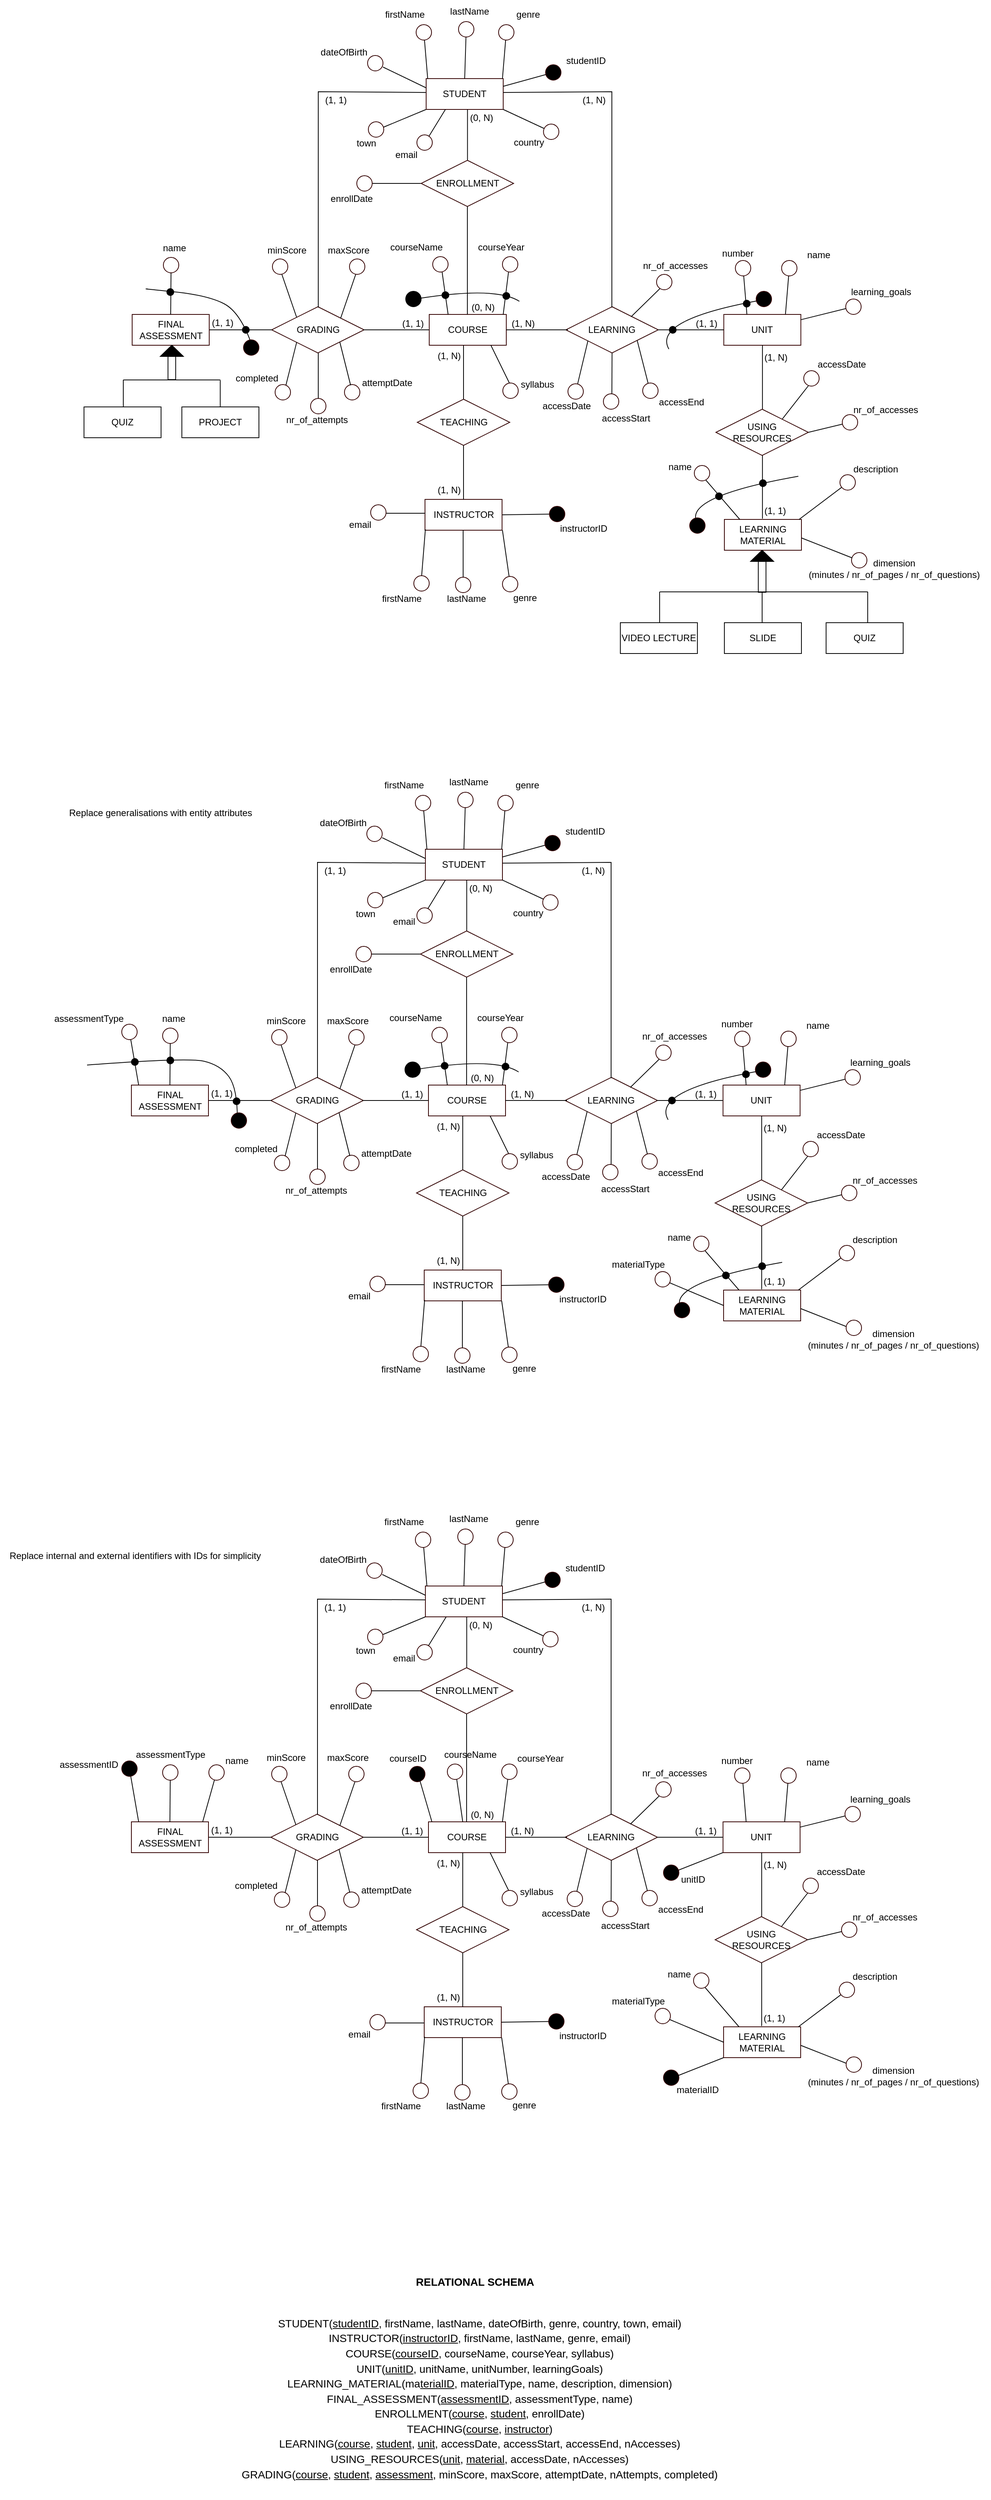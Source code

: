 <mxfile version="21.5.1" type="device">
  <diagram id="R2lEEEUBdFMjLlhIrx00" name="Page-1">
    <mxGraphModel dx="1898" dy="-410" grid="1" gridSize="10" guides="1" tooltips="1" connect="1" arrows="1" fold="1" page="1" pageScale="1" pageWidth="850" pageHeight="1100" background="none" math="0" shadow="0" extFonts="Permanent Marker^https://fonts.googleapis.com/css?family=Permanent+Marker">
      <root>
        <mxCell id="0" />
        <mxCell id="1" parent="0" />
        <mxCell id="5ZSzfDrvXd6z9-84WiZO-63" value="FINAL ASSESSMENT" style="whiteSpace=wrap;html=1;align=center;shadow=0;sketch=0;fillStyle=solid;strokeColor=#330000;strokeWidth=1;fillColor=#FFFFFF;" parent="1" vertex="1">
          <mxGeometry x="-432.5" y="2530" width="100" height="40" as="geometry" />
        </mxCell>
        <mxCell id="5ZSzfDrvXd6z9-84WiZO-64" value="STUDENT" style="whiteSpace=wrap;html=1;align=center;shadow=0;sketch=0;fillStyle=solid;strokeColor=#330000;strokeWidth=1;fillColor=#FFFFFF;" parent="1" vertex="1">
          <mxGeometry x="-51" y="2224" width="100" height="40" as="geometry" />
        </mxCell>
        <mxCell id="5ZSzfDrvXd6z9-84WiZO-65" value="GRADING" style="shape=rhombus;perimeter=rhombusPerimeter;whiteSpace=wrap;html=1;align=center;shadow=0;sketch=0;fillStyle=solid;strokeColor=#330000;strokeWidth=1;fillColor=#FFFFFF;" parent="1" vertex="1">
          <mxGeometry x="-251.5" y="2520" width="120" height="60" as="geometry" />
        </mxCell>
        <mxCell id="5ZSzfDrvXd6z9-84WiZO-66" value="" style="endArrow=none;html=1;rounded=0;sourcePerimeterSpacing=0;" parent="1" edge="1">
          <mxGeometry relative="1" as="geometry">
            <mxPoint x="-251" y="2550" as="sourcePoint" />
            <mxPoint x="-332" y="2550" as="targetPoint" />
          </mxGeometry>
        </mxCell>
        <mxCell id="5ZSzfDrvXd6z9-84WiZO-67" value="(1, 1)" style="resizable=0;html=1;align=left;verticalAlign=bottom;shadow=0;sketch=0;fillStyle=solid;strokeColor=#330000;strokeWidth=1;fillColor=#FFFFFF;" parent="5ZSzfDrvXd6z9-84WiZO-66" connectable="0" vertex="1">
          <mxGeometry x="-1" relative="1" as="geometry">
            <mxPoint x="-80" y="-1" as="offset" />
          </mxGeometry>
        </mxCell>
        <mxCell id="5ZSzfDrvXd6z9-84WiZO-68" value="COURSE" style="whiteSpace=wrap;html=1;align=center;shadow=0;sketch=0;fillStyle=solid;strokeColor=#330000;strokeWidth=1;fillColor=#FFFFFF;" parent="1" vertex="1">
          <mxGeometry x="-47" y="2530" width="100" height="40" as="geometry" />
        </mxCell>
        <mxCell id="5ZSzfDrvXd6z9-84WiZO-69" value="" style="endArrow=none;html=1;rounded=0;" parent="1" edge="1">
          <mxGeometry relative="1" as="geometry">
            <mxPoint x="-132.5" y="2550" as="sourcePoint" />
            <mxPoint x="-47" y="2550" as="targetPoint" />
          </mxGeometry>
        </mxCell>
        <mxCell id="5ZSzfDrvXd6z9-84WiZO-70" value="(1, 1)" style="resizable=0;html=1;align=left;verticalAlign=bottom;shadow=0;sketch=0;fillStyle=solid;strokeColor=#330000;strokeWidth=1;fillColor=#FFFFFF;" parent="5ZSzfDrvXd6z9-84WiZO-69" connectable="0" vertex="1">
          <mxGeometry x="-1" relative="1" as="geometry">
            <mxPoint x="48" as="offset" />
          </mxGeometry>
        </mxCell>
        <mxCell id="5ZSzfDrvXd6z9-84WiZO-71" value="" style="endArrow=none;html=1;rounded=0;" parent="1" edge="1">
          <mxGeometry width="50" height="50" relative="1" as="geometry">
            <mxPoint x="-31" y="2470" as="sourcePoint" />
            <mxPoint x="-22.5" y="2530" as="targetPoint" />
          </mxGeometry>
        </mxCell>
        <mxCell id="5ZSzfDrvXd6z9-84WiZO-72" value="" style="ellipse;whiteSpace=wrap;html=1;aspect=fixed;shadow=0;sketch=0;fillStyle=solid;strokeColor=#330000;strokeWidth=1;fillColor=#FFFFFF;flipV=0;flipH=1;perimeterSpacing=0;" parent="1" vertex="1">
          <mxGeometry x="-42.5" y="2455" width="20" height="20" as="geometry" />
        </mxCell>
        <mxCell id="5ZSzfDrvXd6z9-84WiZO-73" value="UNIT" style="whiteSpace=wrap;html=1;align=center;shadow=0;sketch=0;fillStyle=solid;strokeColor=#330000;strokeWidth=1;fillColor=#FFFFFF;" parent="1" vertex="1">
          <mxGeometry x="335.25" y="2530" width="100" height="40" as="geometry" />
        </mxCell>
        <mxCell id="5ZSzfDrvXd6z9-84WiZO-74" value="LEARNING" style="shape=rhombus;perimeter=rhombusPerimeter;whiteSpace=wrap;html=1;align=center;shadow=0;sketch=0;fillStyle=solid;strokeColor=#330000;strokeWidth=1;fillColor=#FFFFFF;" parent="1" vertex="1">
          <mxGeometry x="130.25" y="2520" width="120" height="60" as="geometry" />
        </mxCell>
        <mxCell id="5ZSzfDrvXd6z9-84WiZO-75" value="" style="endArrow=none;html=1;rounded=0;" parent="1" edge="1">
          <mxGeometry relative="1" as="geometry">
            <mxPoint x="52.75" y="2550" as="sourcePoint" />
            <mxPoint x="132.75" y="2550" as="targetPoint" />
          </mxGeometry>
        </mxCell>
        <mxCell id="5ZSzfDrvXd6z9-84WiZO-76" value="(1, N)" style="resizable=0;html=1;align=left;verticalAlign=bottom;shadow=0;sketch=0;fillStyle=solid;strokeColor=#330000;strokeWidth=1;fillColor=#FFFFFF;" parent="5ZSzfDrvXd6z9-84WiZO-75" connectable="0" vertex="1">
          <mxGeometry x="-1" relative="1" as="geometry">
            <mxPoint x="5" as="offset" />
          </mxGeometry>
        </mxCell>
        <mxCell id="5ZSzfDrvXd6z9-84WiZO-77" value="" style="endArrow=none;html=1;rounded=0;" parent="1" edge="1">
          <mxGeometry relative="1" as="geometry">
            <mxPoint x="249.75" y="2550" as="sourcePoint" />
            <mxPoint x="335.25" y="2550" as="targetPoint" />
          </mxGeometry>
        </mxCell>
        <mxCell id="5ZSzfDrvXd6z9-84WiZO-78" value="(1, 1)" style="resizable=0;html=1;align=left;verticalAlign=bottom;shadow=0;sketch=0;fillStyle=solid;strokeColor=#330000;strokeWidth=1;fillColor=#FFFFFF;" parent="5ZSzfDrvXd6z9-84WiZO-77" connectable="0" vertex="1">
          <mxGeometry x="-1" relative="1" as="geometry">
            <mxPoint x="47" as="offset" />
          </mxGeometry>
        </mxCell>
        <mxCell id="5ZSzfDrvXd6z9-84WiZO-79" style="edgeStyle=none;rounded=0;orthogonalLoop=1;jettySize=auto;html=1;exitX=0.75;exitY=0;exitDx=0;exitDy=0;startArrow=none;" parent="1" source="5ZSzfDrvXd6z9-84WiZO-83" edge="1">
          <mxGeometry relative="1" as="geometry">
            <mxPoint x="420.25" y="2470" as="targetPoint" />
          </mxGeometry>
        </mxCell>
        <mxCell id="5ZSzfDrvXd6z9-84WiZO-80" style="edgeStyle=none;rounded=0;orthogonalLoop=1;jettySize=auto;html=1;exitX=0.25;exitY=0;exitDx=0;exitDy=0;" parent="1" edge="1">
          <mxGeometry relative="1" as="geometry">
            <mxPoint x="360.25" y="2470" as="targetPoint" />
            <mxPoint x="365.25" y="2530" as="sourcePoint" />
          </mxGeometry>
        </mxCell>
        <mxCell id="5ZSzfDrvXd6z9-84WiZO-81" value="number" style="text;html=1;align=center;verticalAlign=middle;resizable=0;points=[];autosize=1;strokeColor=none;fillColor=none;" parent="1" vertex="1">
          <mxGeometry x="323" y="2436" width="60" height="30" as="geometry" />
        </mxCell>
        <mxCell id="5ZSzfDrvXd6z9-84WiZO-82" value="" style="edgeStyle=none;rounded=0;orthogonalLoop=1;jettySize=auto;html=1;exitX=0.75;exitY=0;exitDx=0;exitDy=0;endArrow=none;" parent="1" target="5ZSzfDrvXd6z9-84WiZO-83" edge="1">
          <mxGeometry relative="1" as="geometry">
            <mxPoint x="420.25" y="2470" as="targetPoint" />
            <mxPoint x="415.25" y="2530" as="sourcePoint" />
          </mxGeometry>
        </mxCell>
        <mxCell id="5ZSzfDrvXd6z9-84WiZO-83" value="" style="ellipse;whiteSpace=wrap;html=1;fillColor=#FFFFFF;strokeColor=#330000;shadow=0;sketch=0;fillStyle=solid;strokeWidth=1;" parent="1" vertex="1">
          <mxGeometry x="410.25" y="2460" width="20" height="20" as="geometry" />
        </mxCell>
        <mxCell id="5ZSzfDrvXd6z9-84WiZO-84" value="" style="ellipse;whiteSpace=wrap;html=1;fillColor=#FFFFFF;strokeColor=#330000;shadow=0;sketch=0;fillStyle=solid;strokeWidth=1;" parent="1" vertex="1">
          <mxGeometry x="350.25" y="2460" width="20" height="20" as="geometry" />
        </mxCell>
        <mxCell id="5ZSzfDrvXd6z9-84WiZO-85" value="name" style="text;html=1;align=center;verticalAlign=middle;resizable=0;points=[];autosize=1;strokeColor=none;fillColor=none;" parent="1" vertex="1">
          <mxGeometry x="433.25" y="2438" width="50" height="30" as="geometry" />
        </mxCell>
        <mxCell id="5ZSzfDrvXd6z9-84WiZO-86" value="" style="endArrow=none;html=1;rounded=0;" parent="1" edge="1">
          <mxGeometry relative="1" as="geometry">
            <mxPoint x="2.66" y="2264" as="sourcePoint" />
            <mxPoint x="2.66" y="2340" as="targetPoint" />
          </mxGeometry>
        </mxCell>
        <mxCell id="5ZSzfDrvXd6z9-84WiZO-87" value="(0, N)" style="resizable=0;html=1;align=left;verticalAlign=bottom;shadow=0;sketch=0;fillStyle=solid;strokeColor=#330000;strokeWidth=1;fillColor=#FFFFFF;" parent="5ZSzfDrvXd6z9-84WiZO-86" connectable="0" vertex="1">
          <mxGeometry x="-1" relative="1" as="geometry">
            <mxPoint x="1" y="19" as="offset" />
          </mxGeometry>
        </mxCell>
        <mxCell id="5ZSzfDrvXd6z9-84WiZO-88" value="" style="endArrow=none;html=1;rounded=0;entryX=-0.014;entryY=-0.133;entryDx=0;entryDy=0;entryPerimeter=0;exitX=1;exitY=0.25;exitDx=0;exitDy=0;" parent="1" source="5ZSzfDrvXd6z9-84WiZO-64" edge="1">
          <mxGeometry width="50" height="50" relative="1" as="geometry">
            <mxPoint x="49" y="2245" as="sourcePoint" />
            <mxPoint x="106.99" y="2217.99" as="targetPoint" />
          </mxGeometry>
        </mxCell>
        <mxCell id="5ZSzfDrvXd6z9-84WiZO-89" value="" style="ellipse;whiteSpace=wrap;html=1;aspect=fixed;shadow=0;sketch=0;fillStyle=solid;strokeColor=#330000;strokeWidth=1;fillColor=#000000;flipV=1;" parent="1" vertex="1">
          <mxGeometry x="104" y="2206" width="20" height="20" as="geometry" />
        </mxCell>
        <mxCell id="5ZSzfDrvXd6z9-84WiZO-90" value="studentID" style="text;html=1;align=center;verticalAlign=middle;resizable=0;points=[];autosize=1;strokeColor=none;fillColor=none;flipV=1;" parent="1" vertex="1">
          <mxGeometry x="121.25" y="2185.55" width="70" height="30" as="geometry" />
        </mxCell>
        <mxCell id="5ZSzfDrvXd6z9-84WiZO-91" value="" style="endArrow=none;html=1;rounded=0;" parent="1" edge="1">
          <mxGeometry relative="1" as="geometry">
            <mxPoint x="385.41" y="2653" as="sourcePoint" />
            <mxPoint x="385.41" y="2570" as="targetPoint" />
          </mxGeometry>
        </mxCell>
        <mxCell id="5ZSzfDrvXd6z9-84WiZO-92" value="(1, N)" style="resizable=0;html=1;align=left;verticalAlign=bottom;shadow=0;sketch=0;fillStyle=solid;strokeColor=#330000;strokeWidth=1;fillColor=#FFFFFF;" parent="5ZSzfDrvXd6z9-84WiZO-91" connectable="0" vertex="1">
          <mxGeometry x="-1" relative="1" as="geometry">
            <mxPoint x="1" y="-59" as="offset" />
          </mxGeometry>
        </mxCell>
        <mxCell id="5ZSzfDrvXd6z9-84WiZO-93" value="USING&lt;br&gt;RESOURCES" style="shape=rhombus;perimeter=rhombusPerimeter;whiteSpace=wrap;html=1;align=center;shadow=0;sketch=0;fillStyle=solid;strokeColor=#330000;strokeWidth=1;fillColor=#FFFFFF;" parent="1" vertex="1">
          <mxGeometry x="325" y="2653" width="120" height="60" as="geometry" />
        </mxCell>
        <mxCell id="5ZSzfDrvXd6z9-84WiZO-94" value="" style="endArrow=none;html=1;rounded=0;" parent="1" edge="1">
          <mxGeometry relative="1" as="geometry">
            <mxPoint x="385.41" y="2795" as="sourcePoint" />
            <mxPoint x="385.41" y="2713" as="targetPoint" />
          </mxGeometry>
        </mxCell>
        <mxCell id="5ZSzfDrvXd6z9-84WiZO-95" value="(1, 1)" style="resizable=0;html=1;align=left;verticalAlign=bottom;shadow=0;sketch=0;fillStyle=solid;strokeColor=#330000;strokeWidth=1;fillColor=#FFFFFF;" parent="5ZSzfDrvXd6z9-84WiZO-94" connectable="0" vertex="1">
          <mxGeometry x="-1" relative="1" as="geometry">
            <mxPoint x="1" y="-2" as="offset" />
          </mxGeometry>
        </mxCell>
        <mxCell id="5ZSzfDrvXd6z9-84WiZO-96" value="LEARNING MATERIAL" style="whiteSpace=wrap;html=1;align=center;shadow=0;sketch=0;fillStyle=solid;strokeColor=#330000;strokeWidth=1;fillColor=#FFFFFF;" parent="1" vertex="1">
          <mxGeometry x="336" y="2796" width="100" height="40" as="geometry" />
        </mxCell>
        <mxCell id="5ZSzfDrvXd6z9-84WiZO-103" value="description" style="text;html=1;align=center;verticalAlign=middle;resizable=0;points=[];autosize=1;strokeColor=none;fillColor=none;" parent="1" vertex="1">
          <mxGeometry x="491.5" y="2716" width="80" height="30" as="geometry" />
        </mxCell>
        <mxCell id="5ZSzfDrvXd6z9-84WiZO-104" value="" style="edgeStyle=none;rounded=0;orthogonalLoop=1;jettySize=auto;html=1;exitX=0.75;exitY=0;exitDx=0;exitDy=0;endArrow=none;entryX=0;entryY=1;entryDx=0;entryDy=0;" parent="1" edge="1">
          <mxGeometry relative="1" as="geometry">
            <mxPoint x="489.929" y="2753.071" as="targetPoint" />
            <mxPoint x="433" y="2796" as="sourcePoint" />
          </mxGeometry>
        </mxCell>
        <mxCell id="5ZSzfDrvXd6z9-84WiZO-106" value="dimension&lt;br style=&quot;border-color: var(--border-color);&quot;&gt;(minutes /&amp;nbsp;nr_of_pages / nr_of_questions)" style="text;html=1;align=center;verticalAlign=middle;resizable=0;points=[];autosize=1;strokeColor=none;fillColor=none;flipV=1;" parent="1" vertex="1">
          <mxGeometry x="431" y="2840" width="250" height="40" as="geometry" />
        </mxCell>
        <mxCell id="5ZSzfDrvXd6z9-84WiZO-107" value="" style="edgeStyle=none;rounded=0;orthogonalLoop=1;jettySize=auto;html=1;exitX=0.75;exitY=0;exitDx=0;exitDy=0;endArrow=none;" parent="1" edge="1">
          <mxGeometry relative="1" as="geometry">
            <mxPoint x="502" y="2846.0" as="targetPoint" />
            <mxPoint x="436" y="2820.0" as="sourcePoint" />
          </mxGeometry>
        </mxCell>
        <mxCell id="5ZSzfDrvXd6z9-84WiZO-108" value="" style="endArrow=none;html=1;rounded=0;" parent="1" edge="1">
          <mxGeometry width="50" height="50" relative="1" as="geometry">
            <mxPoint x="356" y="2796" as="sourcePoint" />
            <mxPoint x="312" y="2745" as="targetPoint" />
          </mxGeometry>
        </mxCell>
        <mxCell id="5ZSzfDrvXd6z9-84WiZO-109" value="" style="ellipse;whiteSpace=wrap;html=1;fillColor=#FFFFFF;strokeColor=#330000;shadow=0;sketch=0;fillStyle=solid;strokeWidth=1;" parent="1" vertex="1">
          <mxGeometry x="297" y="2726" width="20" height="20" as="geometry" />
        </mxCell>
        <mxCell id="5ZSzfDrvXd6z9-84WiZO-110" value="name" style="text;html=1;align=center;verticalAlign=middle;resizable=0;points=[];autosize=1;strokeColor=none;fillColor=none;flipV=1;" parent="1" vertex="1">
          <mxGeometry x="253" y="2713" width="50" height="30" as="geometry" />
        </mxCell>
        <mxCell id="5ZSzfDrvXd6z9-84WiZO-111" value="" style="endArrow=none;html=1;rounded=0;" parent="1" edge="1">
          <mxGeometry width="50" height="50" relative="1" as="geometry">
            <mxPoint x="447" y="2620" as="sourcePoint" />
            <mxPoint x="411" y="2666" as="targetPoint" />
          </mxGeometry>
        </mxCell>
        <mxCell id="5ZSzfDrvXd6z9-84WiZO-112" value="" style="ellipse;whiteSpace=wrap;html=1;fillColor=#FFFFFF;strokeColor=#330000;shadow=0;sketch=0;fillStyle=solid;strokeWidth=1;" parent="1" vertex="1">
          <mxGeometry x="439" y="2603" width="20" height="20" as="geometry" />
        </mxCell>
        <mxCell id="5ZSzfDrvXd6z9-84WiZO-113" value="accessDate" style="text;html=1;align=center;verticalAlign=middle;resizable=0;points=[];autosize=1;strokeColor=none;fillColor=none;" parent="1" vertex="1">
          <mxGeometry x="442.5" y="2580" width="90" height="30" as="geometry" />
        </mxCell>
        <mxCell id="5ZSzfDrvXd6z9-84WiZO-114" value="" style="endArrow=none;html=1;rounded=0;" parent="1" edge="1">
          <mxGeometry width="50" height="50" relative="1" as="geometry">
            <mxPoint x="49" y="2530" as="sourcePoint" />
            <mxPoint x="56" y="2474" as="targetPoint" />
          </mxGeometry>
        </mxCell>
        <mxCell id="5ZSzfDrvXd6z9-84WiZO-115" value="" style="ellipse;whiteSpace=wrap;html=1;aspect=fixed;shadow=0;sketch=0;fillStyle=solid;strokeColor=#330000;strokeWidth=1;fillColor=#FFFFFF;" parent="1" vertex="1">
          <mxGeometry x="48" y="2455" width="20" height="20" as="geometry" />
        </mxCell>
        <mxCell id="5ZSzfDrvXd6z9-84WiZO-116" value="courseYear" style="text;html=1;align=center;verticalAlign=middle;resizable=0;points=[];autosize=1;strokeColor=none;fillColor=none;" parent="1" vertex="1">
          <mxGeometry x="6" y="2428" width="80" height="30" as="geometry" />
        </mxCell>
        <mxCell id="5ZSzfDrvXd6z9-84WiZO-117" value="" style="curved=1;endArrow=classic;html=1;rounded=0;" parent="1" edge="1">
          <mxGeometry width="50" height="50" relative="1" as="geometry">
            <mxPoint x="70" y="2513" as="sourcePoint" />
            <mxPoint x="-71" y="2511" as="targetPoint" />
            <Array as="points">
              <mxPoint x="69.25" y="2513" />
              <mxPoint x="39.25" y="2493" />
            </Array>
          </mxGeometry>
        </mxCell>
        <mxCell id="5ZSzfDrvXd6z9-84WiZO-118" value="" style="shape=waypoint;fillStyle=solid;size=6;pointerEvents=1;points=[];resizable=0;rotatable=0;perimeter=centerPerimeter;snapToPoint=1;strokeWidth=3;fillColor=none;strokeColor=default;perimeterSpacing=0;shadow=0;sketch=0;flipV=0;flipH=0;" parent="1" vertex="1">
          <mxGeometry x="-36" y="2495" width="20" height="20" as="geometry" />
        </mxCell>
        <mxCell id="5ZSzfDrvXd6z9-84WiZO-119" value="" style="shape=waypoint;fillStyle=solid;size=6;pointerEvents=1;points=[];resizable=0;rotatable=0;perimeter=centerPerimeter;snapToPoint=1;strokeWidth=3;fillColor=none;strokeColor=default;perimeterSpacing=0;shadow=0;sketch=0;flipV=0;flipH=0;" parent="1" vertex="1">
          <mxGeometry x="43" y="2496" width="20" height="20" as="geometry" />
        </mxCell>
        <mxCell id="5ZSzfDrvXd6z9-84WiZO-120" value="" style="ellipse;whiteSpace=wrap;html=1;aspect=fixed;fillColor=#000000;" parent="1" vertex="1">
          <mxGeometry x="-77.5" y="2500" width="20" height="20" as="geometry" />
        </mxCell>
        <mxCell id="5ZSzfDrvXd6z9-84WiZO-129" value="nr_of_attempts" style="text;html=1;align=center;verticalAlign=middle;resizable=0;points=[];autosize=1;strokeColor=none;fillColor=none;" parent="1" vertex="1">
          <mxGeometry x="-243" y="2652" width="100" height="30" as="geometry" />
        </mxCell>
        <mxCell id="5ZSzfDrvXd6z9-84WiZO-130" value="" style="edgeStyle=none;rounded=0;orthogonalLoop=1;jettySize=auto;html=1;exitX=0.5;exitY=0;exitDx=0;exitDy=0;endArrow=none;" parent="1" source="5ZSzfDrvXd6z9-84WiZO-63" edge="1">
          <mxGeometry relative="1" as="geometry">
            <mxPoint x="-382" y="2466" as="targetPoint" />
            <mxPoint x="-384" y="2530" as="sourcePoint" />
          </mxGeometry>
        </mxCell>
        <mxCell id="5ZSzfDrvXd6z9-84WiZO-131" value="" style="ellipse;whiteSpace=wrap;html=1;fillColor=#FFFFFF;strokeColor=#330000;shadow=0;sketch=0;fillStyle=solid;strokeWidth=1;" parent="1" vertex="1">
          <mxGeometry x="-392" y="2456" width="20" height="20" as="geometry" />
        </mxCell>
        <mxCell id="5ZSzfDrvXd6z9-84WiZO-132" value="name" style="text;html=1;align=center;verticalAlign=middle;resizable=0;points=[];autosize=1;strokeColor=none;fillColor=none;" parent="1" vertex="1">
          <mxGeometry x="-403.5" y="2429" width="50" height="30" as="geometry" />
        </mxCell>
        <mxCell id="5ZSzfDrvXd6z9-84WiZO-133" value="attemptDate" style="text;html=1;align=center;verticalAlign=middle;resizable=0;points=[];autosize=1;strokeColor=none;fillColor=none;" parent="1" vertex="1">
          <mxGeometry x="-147" y="2604" width="90" height="30" as="geometry" />
        </mxCell>
        <mxCell id="5ZSzfDrvXd6z9-84WiZO-134" value="" style="ellipse;whiteSpace=wrap;html=1;fillColor=#FFFFFF;strokeColor=#330000;shadow=0;sketch=0;fillStyle=solid;strokeWidth=1;" parent="1" vertex="1">
          <mxGeometry x="-157" y="2621" width="20" height="20" as="geometry" />
        </mxCell>
        <mxCell id="5ZSzfDrvXd6z9-84WiZO-135" value="" style="edgeStyle=none;rounded=0;orthogonalLoop=1;jettySize=auto;html=1;exitX=0.75;exitY=0;exitDx=0;exitDy=0;endArrow=none;" parent="1" edge="1">
          <mxGeometry relative="1" as="geometry">
            <mxPoint x="-149" y="2622" as="targetPoint" />
            <mxPoint x="-163" y="2566" as="sourcePoint" />
          </mxGeometry>
        </mxCell>
        <mxCell id="5ZSzfDrvXd6z9-84WiZO-136" value="courseName" style="text;html=1;align=center;verticalAlign=middle;resizable=0;points=[];autosize=1;strokeColor=none;fillColor=none;" parent="1" vertex="1">
          <mxGeometry x="-109" y="2428" width="90" height="30" as="geometry" />
        </mxCell>
        <mxCell id="5ZSzfDrvXd6z9-84WiZO-137" value="INSTRUCTOR" style="whiteSpace=wrap;html=1;align=center;shadow=0;sketch=0;fillStyle=solid;strokeColor=#330000;strokeWidth=1;fillColor=#FFFFFF;" parent="1" vertex="1">
          <mxGeometry x="-52.5" y="2770" width="100" height="40" as="geometry" />
        </mxCell>
        <mxCell id="5ZSzfDrvXd6z9-84WiZO-138" value="TEACHING" style="shape=rhombus;perimeter=rhombusPerimeter;whiteSpace=wrap;html=1;align=center;shadow=0;sketch=0;fillStyle=solid;strokeColor=#330000;strokeWidth=1;fillColor=#FFFFFF;" parent="1" vertex="1">
          <mxGeometry x="-62.5" y="2640" width="120" height="60" as="geometry" />
        </mxCell>
        <mxCell id="5ZSzfDrvXd6z9-84WiZO-139" value="" style="endArrow=none;html=1;rounded=0;" parent="1" edge="1">
          <mxGeometry relative="1" as="geometry">
            <mxPoint x="-2.5" y="2570" as="sourcePoint" />
            <mxPoint x="-2.5" y="2640" as="targetPoint" />
          </mxGeometry>
        </mxCell>
        <mxCell id="5ZSzfDrvXd6z9-84WiZO-140" value="" style="endArrow=none;html=1;rounded=0;" parent="1" edge="1">
          <mxGeometry relative="1" as="geometry">
            <mxPoint x="-2.5" y="2700" as="sourcePoint" />
            <mxPoint x="-2.5" y="2770" as="targetPoint" />
          </mxGeometry>
        </mxCell>
        <mxCell id="5ZSzfDrvXd6z9-84WiZO-141" value="" style="endArrow=none;html=1;rounded=0;" parent="1" edge="1">
          <mxGeometry width="50" height="50" relative="1" as="geometry">
            <mxPoint x="33" y="2570" as="sourcePoint" />
            <mxPoint x="57" y="2619" as="targetPoint" />
          </mxGeometry>
        </mxCell>
        <mxCell id="5ZSzfDrvXd6z9-84WiZO-142" value="" style="ellipse;whiteSpace=wrap;html=1;aspect=fixed;shadow=0;sketch=0;fillStyle=solid;strokeColor=#330000;strokeWidth=1;fillColor=#FFFFFF;" parent="1" vertex="1">
          <mxGeometry x="48.5" y="2619" width="20" height="20" as="geometry" />
        </mxCell>
        <mxCell id="5ZSzfDrvXd6z9-84WiZO-143" value="syllabus" style="text;html=1;align=center;verticalAlign=middle;resizable=0;points=[];autosize=1;strokeColor=none;fillColor=none;" parent="1" vertex="1">
          <mxGeometry x="58" y="2606" width="70" height="30" as="geometry" />
        </mxCell>
        <mxCell id="5ZSzfDrvXd6z9-84WiZO-144" value="firstName" style="text;html=1;align=center;verticalAlign=middle;resizable=0;points=[];autosize=1;strokeColor=none;fillColor=none;flipV=1;" parent="1" vertex="1">
          <mxGeometry x="-118" y="2884" width="70" height="30" as="geometry" />
        </mxCell>
        <mxCell id="5ZSzfDrvXd6z9-84WiZO-145" value="" style="edgeStyle=none;rounded=0;orthogonalLoop=1;jettySize=auto;html=1;exitX=0.75;exitY=0;exitDx=0;exitDy=0;endArrow=none;" parent="1" edge="1">
          <mxGeometry relative="1" as="geometry">
            <mxPoint x="58.939" y="2833.138" as="targetPoint" />
            <mxPoint x="58" y="2833.975" as="sourcePoint" />
          </mxGeometry>
        </mxCell>
        <mxCell id="5ZSzfDrvXd6z9-84WiZO-146" value="genre" style="text;html=1;align=center;verticalAlign=middle;resizable=0;points=[];autosize=1;strokeColor=none;fillColor=none;flipV=1;" parent="1" vertex="1">
          <mxGeometry x="52" y="2883" width="50" height="30" as="geometry" />
        </mxCell>
        <mxCell id="5ZSzfDrvXd6z9-84WiZO-147" value="" style="edgeStyle=none;rounded=0;orthogonalLoop=1;jettySize=auto;html=1;endArrow=none;" parent="1" edge="1">
          <mxGeometry relative="1" as="geometry">
            <mxPoint x="-3" y="2874" as="targetPoint" />
            <mxPoint x="-3" y="2810" as="sourcePoint" />
          </mxGeometry>
        </mxCell>
        <mxCell id="5ZSzfDrvXd6z9-84WiZO-148" value="" style="ellipse;whiteSpace=wrap;html=1;fillColor=#FFFFFF;strokeColor=#330000;shadow=0;sketch=0;fillStyle=solid;strokeWidth=1;flipV=1;" parent="1" vertex="1">
          <mxGeometry x="-13" y="2871" width="20" height="20" as="geometry" />
        </mxCell>
        <mxCell id="5ZSzfDrvXd6z9-84WiZO-149" value="lastName" style="text;html=1;align=center;verticalAlign=middle;resizable=0;points=[];autosize=1;strokeColor=none;fillColor=none;flipV=1;" parent="1" vertex="1">
          <mxGeometry x="-34" y="2884" width="70" height="30" as="geometry" />
        </mxCell>
        <mxCell id="5ZSzfDrvXd6z9-84WiZO-150" value="" style="edgeStyle=none;rounded=0;orthogonalLoop=1;jettySize=auto;html=1;exitX=0.75;exitY=0;exitDx=0;exitDy=0;endArrow=none;entryX=0;entryY=0;entryDx=0;entryDy=0;" parent="1" edge="1">
          <mxGeometry relative="1" as="geometry">
            <mxPoint x="-57.071" y="2871.929" as="targetPoint" />
            <mxPoint x="-52" y="2809" as="sourcePoint" />
          </mxGeometry>
        </mxCell>
        <mxCell id="5ZSzfDrvXd6z9-84WiZO-151" value="" style="ellipse;whiteSpace=wrap;html=1;fillColor=#FFFFFF;strokeColor=#330000;shadow=0;sketch=0;fillStyle=solid;strokeWidth=1;flipV=1;" parent="1" vertex="1">
          <mxGeometry x="-67" y="2869" width="20" height="20" as="geometry" />
        </mxCell>
        <mxCell id="5ZSzfDrvXd6z9-84WiZO-152" value="" style="edgeStyle=none;rounded=0;orthogonalLoop=1;jettySize=auto;html=1;exitX=0.75;exitY=0;exitDx=0;exitDy=0;endArrow=none;entryX=1;entryY=0;entryDx=0;entryDy=0;" parent="1" edge="1">
          <mxGeometry relative="1" as="geometry">
            <mxPoint x="57.071" y="2872.929" as="targetPoint" />
            <mxPoint x="48" y="2810" as="sourcePoint" />
          </mxGeometry>
        </mxCell>
        <mxCell id="5ZSzfDrvXd6z9-84WiZO-153" value="" style="ellipse;whiteSpace=wrap;html=1;fillColor=#FFFFFF;strokeColor=#330000;shadow=0;sketch=0;fillStyle=solid;strokeWidth=1;flipV=1;" parent="1" vertex="1">
          <mxGeometry x="48" y="2870" width="20" height="20" as="geometry" />
        </mxCell>
        <mxCell id="5ZSzfDrvXd6z9-84WiZO-154" value="(1, N)" style="resizable=0;html=1;align=left;verticalAlign=bottom;shadow=0;sketch=0;fillStyle=solid;strokeColor=#330000;strokeWidth=1;fillColor=#FFFFFF;" parent="1" connectable="0" vertex="1">
          <mxGeometry x="-38" y="2592" as="geometry" />
        </mxCell>
        <mxCell id="5ZSzfDrvXd6z9-84WiZO-155" value="(1, N)" style="resizable=0;html=1;align=left;verticalAlign=bottom;shadow=0;sketch=0;fillStyle=solid;strokeColor=#330000;strokeWidth=1;fillColor=#FFFFFF;" parent="1" connectable="0" vertex="1">
          <mxGeometry x="-38" y="2766" as="geometry" />
        </mxCell>
        <mxCell id="5ZSzfDrvXd6z9-84WiZO-156" style="edgeStyle=none;rounded=0;orthogonalLoop=1;jettySize=auto;html=1;exitX=0.25;exitY=0;exitDx=0;exitDy=0;" parent="1" edge="1">
          <mxGeometry relative="1" as="geometry">
            <mxPoint x="-54" y="2164" as="targetPoint" />
            <mxPoint x="-49" y="2224" as="sourcePoint" />
          </mxGeometry>
        </mxCell>
        <mxCell id="5ZSzfDrvXd6z9-84WiZO-157" value="firstName" style="text;html=1;align=center;verticalAlign=middle;resizable=0;points=[];autosize=1;strokeColor=none;fillColor=none;" parent="1" vertex="1">
          <mxGeometry x="-114" y="2126" width="70" height="30" as="geometry" />
        </mxCell>
        <mxCell id="5ZSzfDrvXd6z9-84WiZO-158" value="" style="edgeStyle=none;rounded=0;orthogonalLoop=1;jettySize=auto;html=1;exitX=1;exitY=0;exitDx=0;exitDy=0;endArrow=none;" parent="1" target="5ZSzfDrvXd6z9-84WiZO-159" edge="1">
          <mxGeometry relative="1" as="geometry">
            <mxPoint x="53" y="2164" as="targetPoint" />
            <mxPoint x="48" y="2224" as="sourcePoint" />
          </mxGeometry>
        </mxCell>
        <mxCell id="5ZSzfDrvXd6z9-84WiZO-159" value="" style="ellipse;whiteSpace=wrap;html=1;fillColor=#FFFFFF;strokeColor=#330000;shadow=0;sketch=0;fillStyle=solid;strokeWidth=1;" parent="1" vertex="1">
          <mxGeometry x="43" y="2154" width="20" height="20" as="geometry" />
        </mxCell>
        <mxCell id="5ZSzfDrvXd6z9-84WiZO-160" value="" style="ellipse;whiteSpace=wrap;html=1;fillColor=#FFFFFF;strokeColor=#330000;shadow=0;sketch=0;fillStyle=solid;strokeWidth=1;" parent="1" vertex="1">
          <mxGeometry x="-64" y="2154" width="20" height="20" as="geometry" />
        </mxCell>
        <mxCell id="5ZSzfDrvXd6z9-84WiZO-161" value="genre" style="text;html=1;align=center;verticalAlign=middle;resizable=0;points=[];autosize=1;strokeColor=none;fillColor=none;" parent="1" vertex="1">
          <mxGeometry x="56" y="2126" width="50" height="30" as="geometry" />
        </mxCell>
        <mxCell id="5ZSzfDrvXd6z9-84WiZO-162" value="" style="edgeStyle=none;rounded=0;orthogonalLoop=1;jettySize=auto;html=1;exitX=0.75;exitY=0;exitDx=0;exitDy=0;endArrow=none;" parent="1" edge="1">
          <mxGeometry relative="1" as="geometry">
            <mxPoint x="1" y="2160" as="targetPoint" />
            <mxPoint x="-1" y="2224" as="sourcePoint" />
          </mxGeometry>
        </mxCell>
        <mxCell id="5ZSzfDrvXd6z9-84WiZO-163" value="" style="ellipse;whiteSpace=wrap;html=1;fillColor=#FFFFFF;strokeColor=#330000;shadow=0;sketch=0;fillStyle=solid;strokeWidth=1;" parent="1" vertex="1">
          <mxGeometry x="-9" y="2150" width="20" height="20" as="geometry" />
        </mxCell>
        <mxCell id="5ZSzfDrvXd6z9-84WiZO-164" value="lastName" style="text;html=1;align=center;verticalAlign=middle;resizable=0;points=[];autosize=1;strokeColor=none;fillColor=none;" parent="1" vertex="1">
          <mxGeometry x="-30" y="2122" width="70" height="30" as="geometry" />
        </mxCell>
        <mxCell id="5ZSzfDrvXd6z9-84WiZO-165" value="" style="endArrow=none;html=1;rounded=0;entryX=1;entryY=0.5;entryDx=0;entryDy=0;" parent="1" edge="1">
          <mxGeometry width="50" height="50" relative="1" as="geometry">
            <mxPoint x="-51" y="2236" as="sourcePoint" />
            <mxPoint x="-107" y="2209" as="targetPoint" />
          </mxGeometry>
        </mxCell>
        <mxCell id="5ZSzfDrvXd6z9-84WiZO-166" value="" style="endArrow=none;html=1;rounded=0;" parent="1" edge="1">
          <mxGeometry width="50" height="50" relative="1" as="geometry">
            <mxPoint x="-51" y="2264" as="sourcePoint" />
            <mxPoint x="-111" y="2289" as="targetPoint" />
          </mxGeometry>
        </mxCell>
        <mxCell id="5ZSzfDrvXd6z9-84WiZO-167" value="" style="ellipse;whiteSpace=wrap;html=1;fillColor=#FFFFFF;strokeColor=#330000;shadow=0;sketch=0;fillStyle=solid;strokeWidth=1;" parent="1" vertex="1">
          <mxGeometry x="-126" y="2280" width="20" height="20" as="geometry" />
        </mxCell>
        <mxCell id="5ZSzfDrvXd6z9-84WiZO-168" value="" style="endArrow=none;html=1;rounded=0;entryX=-0.014;entryY=-0.133;entryDx=0;entryDy=0;entryPerimeter=0;" parent="1" edge="1">
          <mxGeometry width="50" height="50" relative="1" as="geometry">
            <mxPoint x="106.99" y="2291" as="sourcePoint" />
            <mxPoint x="49.0" y="2263.99" as="targetPoint" />
          </mxGeometry>
        </mxCell>
        <mxCell id="5ZSzfDrvXd6z9-84WiZO-169" value="" style="ellipse;whiteSpace=wrap;html=1;fillColor=#FFFFFF;strokeColor=#330000;shadow=0;sketch=0;fillStyle=solid;strokeWidth=1;" parent="1" vertex="1">
          <mxGeometry x="101.25" y="2283" width="20" height="20" as="geometry" />
        </mxCell>
        <mxCell id="5ZSzfDrvXd6z9-84WiZO-170" value="" style="ellipse;whiteSpace=wrap;html=1;fillColor=#FFFFFF;strokeColor=#330000;shadow=0;sketch=0;fillStyle=solid;strokeWidth=1;" parent="1" vertex="1">
          <mxGeometry x="-127" y="2194" width="20" height="20" as="geometry" />
        </mxCell>
        <mxCell id="5ZSzfDrvXd6z9-84WiZO-171" value="dateOfBirth" style="text;html=1;align=center;verticalAlign=middle;resizable=0;points=[];autosize=1;strokeColor=none;fillColor=none;" parent="1" vertex="1">
          <mxGeometry x="-198" y="2175" width="80" height="30" as="geometry" />
        </mxCell>
        <mxCell id="5ZSzfDrvXd6z9-84WiZO-172" value="town" style="text;html=1;align=center;verticalAlign=middle;resizable=0;points=[];autosize=1;strokeColor=none;fillColor=none;" parent="1" vertex="1">
          <mxGeometry x="-154" y="2293" width="50" height="30" as="geometry" />
        </mxCell>
        <mxCell id="5ZSzfDrvXd6z9-84WiZO-173" value="country" style="text;html=1;align=center;verticalAlign=middle;resizable=0;points=[];autosize=1;strokeColor=none;fillColor=none;" parent="1" vertex="1">
          <mxGeometry x="52" y="2292" width="60" height="30" as="geometry" />
        </mxCell>
        <mxCell id="5ZSzfDrvXd6z9-84WiZO-174" value="" style="edgeStyle=none;rounded=0;orthogonalLoop=1;jettySize=auto;html=1;exitX=0.421;exitY=0.667;exitDx=0;exitDy=0;endArrow=none;exitPerimeter=0;" parent="1" edge="1">
          <mxGeometry relative="1" as="geometry">
            <mxPoint x="-241" y="2470" as="targetPoint" />
            <mxPoint x="-218.98" y="2534.02" as="sourcePoint" />
          </mxGeometry>
        </mxCell>
        <mxCell id="5ZSzfDrvXd6z9-84WiZO-175" value="" style="ellipse;whiteSpace=wrap;html=1;fillColor=#FFFFFF;strokeColor=#330000;shadow=0;sketch=0;fillStyle=solid;strokeWidth=1;flipH=1;" parent="1" vertex="1">
          <mxGeometry x="-250.5" y="2458" width="20" height="20" as="geometry" />
        </mxCell>
        <mxCell id="5ZSzfDrvXd6z9-84WiZO-176" value="minScore" style="text;html=1;align=center;verticalAlign=middle;resizable=0;points=[];autosize=1;strokeColor=none;fillColor=none;flipH=1;" parent="1" vertex="1">
          <mxGeometry x="-267" y="2432" width="70" height="30" as="geometry" />
        </mxCell>
        <mxCell id="5ZSzfDrvXd6z9-84WiZO-177" value="" style="edgeStyle=none;rounded=0;orthogonalLoop=1;jettySize=auto;html=1;exitX=0.421;exitY=0.667;exitDx=0;exitDy=0;endArrow=none;exitPerimeter=0;" parent="1" edge="1">
          <mxGeometry relative="1" as="geometry">
            <mxPoint x="-139.98" y="2471" as="targetPoint" />
            <mxPoint x="-162" y="2535.02" as="sourcePoint" />
          </mxGeometry>
        </mxCell>
        <mxCell id="5ZSzfDrvXd6z9-84WiZO-178" value="" style="ellipse;whiteSpace=wrap;html=1;fillColor=#FFFFFF;strokeColor=#330000;shadow=0;sketch=0;fillStyle=solid;strokeWidth=1;flipH=1;" parent="1" vertex="1">
          <mxGeometry x="-150.5" y="2458" width="20" height="20" as="geometry" />
        </mxCell>
        <mxCell id="5ZSzfDrvXd6z9-84WiZO-179" value="maxScore" style="text;html=1;align=center;verticalAlign=middle;resizable=0;points=[];autosize=1;strokeColor=none;fillColor=none;flipH=1;" parent="1" vertex="1">
          <mxGeometry x="-192" y="2432" width="80" height="30" as="geometry" />
        </mxCell>
        <mxCell id="5ZSzfDrvXd6z9-84WiZO-188" value="" style="edgeStyle=none;rounded=0;orthogonalLoop=1;jettySize=auto;html=1;exitX=0.75;exitY=0;exitDx=0;exitDy=0;endArrow=none;" parent="1" target="5ZSzfDrvXd6z9-84WiZO-189" edge="1">
          <mxGeometry relative="1" as="geometry">
            <mxPoint x="436" y="2472.946" as="targetPoint" />
            <mxPoint x="435" y="2536.946" as="sourcePoint" />
          </mxGeometry>
        </mxCell>
        <mxCell id="5ZSzfDrvXd6z9-84WiZO-189" value="" style="ellipse;whiteSpace=wrap;html=1;fillColor=#FFFFFF;strokeColor=#330000;shadow=0;sketch=0;fillStyle=solid;strokeWidth=1;flipV=1;" parent="1" vertex="1">
          <mxGeometry x="493.5" y="2510" width="20" height="20" as="geometry" />
        </mxCell>
        <mxCell id="5ZSzfDrvXd6z9-84WiZO-190" value="learning_goals" style="text;html=1;align=center;verticalAlign=middle;resizable=0;points=[];autosize=1;strokeColor=none;fillColor=none;" parent="1" vertex="1">
          <mxGeometry x="489" y="2486" width="100" height="30" as="geometry" />
        </mxCell>
        <mxCell id="5ZSzfDrvXd6z9-84WiZO-191" value="" style="ellipse;whiteSpace=wrap;html=1;fillColor=#FFFFFF;strokeColor=#330000;shadow=0;sketch=0;fillStyle=solid;strokeWidth=1;" parent="1" vertex="1">
          <mxGeometry x="486" y="2738" width="20" height="20" as="geometry" />
        </mxCell>
        <mxCell id="5ZSzfDrvXd6z9-84WiZO-192" value="accessDate" style="text;html=1;align=center;verticalAlign=middle;resizable=0;points=[];autosize=1;strokeColor=none;fillColor=none;" parent="1" vertex="1">
          <mxGeometry x="86" y="2634" width="90" height="30" as="geometry" />
        </mxCell>
        <mxCell id="5ZSzfDrvXd6z9-84WiZO-193" value="accessStart" style="text;html=1;align=center;verticalAlign=middle;resizable=0;points=[];autosize=1;strokeColor=none;fillColor=none;" parent="1" vertex="1">
          <mxGeometry x="163" y="2650" width="90" height="30" as="geometry" />
        </mxCell>
        <mxCell id="5ZSzfDrvXd6z9-84WiZO-194" value="" style="endArrow=none;html=1;rounded=0;" parent="1" source="5ZSzfDrvXd6z9-84WiZO-197" edge="1">
          <mxGeometry width="50" height="50" relative="1" as="geometry">
            <mxPoint x="48.0" y="2790" as="sourcePoint" />
            <mxPoint x="121.0" y="2790" as="targetPoint" />
          </mxGeometry>
        </mxCell>
        <mxCell id="5ZSzfDrvXd6z9-84WiZO-195" value="instructorID" style="text;html=1;align=center;verticalAlign=middle;resizable=0;points=[];autosize=1;strokeColor=none;fillColor=none;" parent="1" vertex="1">
          <mxGeometry x="113" y="2793" width="80" height="30" as="geometry" />
        </mxCell>
        <mxCell id="5ZSzfDrvXd6z9-84WiZO-196" value="" style="endArrow=none;html=1;rounded=0;" parent="1" target="5ZSzfDrvXd6z9-84WiZO-197" edge="1">
          <mxGeometry width="50" height="50" relative="1" as="geometry">
            <mxPoint x="48.0" y="2790" as="sourcePoint" />
            <mxPoint x="121.0" y="2790" as="targetPoint" />
          </mxGeometry>
        </mxCell>
        <mxCell id="5ZSzfDrvXd6z9-84WiZO-197" value="" style="ellipse;whiteSpace=wrap;html=1;aspect=fixed;shadow=0;sketch=0;fillStyle=solid;strokeColor=#330000;strokeWidth=1;fillColor=#000000;" parent="1" vertex="1">
          <mxGeometry x="109" y="2779" width="20" height="20" as="geometry" />
        </mxCell>
        <mxCell id="5ZSzfDrvXd6z9-84WiZO-198" value="" style="edgeStyle=none;rounded=0;orthogonalLoop=1;jettySize=auto;html=1;exitX=0.5;exitY=1;exitDx=0;exitDy=0;endArrow=none;" parent="1" source="5ZSzfDrvXd6z9-84WiZO-74" edge="1">
          <mxGeometry relative="1" as="geometry">
            <mxPoint x="190" y="2640" as="targetPoint" />
            <mxPoint x="196" y="2577" as="sourcePoint" />
          </mxGeometry>
        </mxCell>
        <mxCell id="5ZSzfDrvXd6z9-84WiZO-199" value="" style="ellipse;whiteSpace=wrap;html=1;fillColor=#FFFFFF;strokeColor=#330000;shadow=0;sketch=0;fillStyle=solid;strokeWidth=1;" parent="1" vertex="1">
          <mxGeometry x="179" y="2633" width="20" height="20" as="geometry" />
        </mxCell>
        <mxCell id="5ZSzfDrvXd6z9-84WiZO-200" value="" style="edgeStyle=none;rounded=0;orthogonalLoop=1;jettySize=auto;html=1;endArrow=none;entryX=0;entryY=0;entryDx=0;entryDy=0;" parent="1" edge="1">
          <mxGeometry relative="1" as="geometry">
            <mxPoint x="144.929" y="2622.929" as="targetPoint" />
            <mxPoint x="159" y="2564" as="sourcePoint" />
          </mxGeometry>
        </mxCell>
        <mxCell id="5ZSzfDrvXd6z9-84WiZO-201" value="accessEnd" style="text;html=1;align=center;verticalAlign=middle;resizable=0;points=[];autosize=1;strokeColor=none;fillColor=none;" parent="1" vertex="1">
          <mxGeometry x="239.5" y="2629" width="80" height="30" as="geometry" />
        </mxCell>
        <mxCell id="5ZSzfDrvXd6z9-84WiZO-202" value="" style="endArrow=none;html=1;rounded=0;" parent="1" edge="1">
          <mxGeometry relative="1" as="geometry">
            <mxPoint x="-191" y="2521" as="sourcePoint" />
            <mxPoint x="-51" y="2242" as="targetPoint" />
            <Array as="points">
              <mxPoint x="-191" y="2241" />
            </Array>
          </mxGeometry>
        </mxCell>
        <mxCell id="5ZSzfDrvXd6z9-84WiZO-203" value="" style="endArrow=none;html=1;rounded=0;" parent="1" edge="1">
          <mxGeometry relative="1" as="geometry">
            <mxPoint x="190" y="2521" as="sourcePoint" />
            <mxPoint x="49" y="2242" as="targetPoint" />
            <Array as="points">
              <mxPoint x="190" y="2241" />
            </Array>
          </mxGeometry>
        </mxCell>
        <mxCell id="5ZSzfDrvXd6z9-84WiZO-204" value="ENROLLMENT" style="shape=rhombus;perimeter=rhombusPerimeter;whiteSpace=wrap;html=1;align=center;shadow=0;sketch=0;fillStyle=solid;strokeColor=#330000;strokeWidth=1;fillColor=#FFFFFF;" parent="1" vertex="1">
          <mxGeometry x="-57.5" y="2330" width="120" height="60" as="geometry" />
        </mxCell>
        <mxCell id="5ZSzfDrvXd6z9-84WiZO-205" value="" style="endArrow=none;html=1;rounded=0;" parent="1" edge="1">
          <mxGeometry relative="1" as="geometry">
            <mxPoint x="2.5" y="2390" as="sourcePoint" />
            <mxPoint x="2.5" y="2530" as="targetPoint" />
          </mxGeometry>
        </mxCell>
        <mxCell id="5ZSzfDrvXd6z9-84WiZO-206" value="(0, N)" style="resizable=0;html=1;align=left;verticalAlign=bottom;shadow=0;sketch=0;fillStyle=solid;strokeColor=#330000;strokeWidth=1;fillColor=#FFFFFF;" parent="1" connectable="0" vertex="1">
          <mxGeometry x="5.66" y="2529" as="geometry" />
        </mxCell>
        <mxCell id="5ZSzfDrvXd6z9-84WiZO-207" value="(1, N)" style="resizable=0;html=1;align=left;verticalAlign=bottom;shadow=0;sketch=0;fillStyle=solid;strokeColor=#330000;strokeWidth=1;fillColor=#FFFFFF;" parent="1" connectable="0" vertex="1">
          <mxGeometry x="149.75" y="2260" as="geometry" />
        </mxCell>
        <mxCell id="5ZSzfDrvXd6z9-84WiZO-208" value="" style="curved=1;endArrow=classic;html=1;rounded=0;entryX=0.574;entryY=0.321;entryDx=0;entryDy=0;entryPerimeter=0;" parent="1" edge="1">
          <mxGeometry width="50" height="50" relative="1" as="geometry">
            <mxPoint x="264" y="2575" as="sourcePoint" />
            <mxPoint x="392" y="2510" as="targetPoint" />
            <Array as="points">
              <mxPoint x="263.75" y="2575.55" />
              <mxPoint x="242" y="2536.55" />
            </Array>
          </mxGeometry>
        </mxCell>
        <mxCell id="5ZSzfDrvXd6z9-84WiZO-209" value="" style="ellipse;whiteSpace=wrap;html=1;fillColor=#000000;strokeColor=#330000;shadow=0;sketch=0;fillStyle=solid;strokeWidth=1;" parent="1" vertex="1">
          <mxGeometry x="377.25" y="2500" width="20" height="20" as="geometry" />
        </mxCell>
        <mxCell id="5ZSzfDrvXd6z9-84WiZO-210" value="" style="shape=waypoint;fillStyle=solid;size=6;pointerEvents=1;points=[];resizable=0;rotatable=0;perimeter=centerPerimeter;snapToPoint=1;strokeWidth=3;fillColor=none;strokeColor=default;perimeterSpacing=0;shadow=0;sketch=0;flipV=0;flipH=0;" parent="1" vertex="1">
          <mxGeometry x="355" y="2506" width="20" height="20" as="geometry" />
        </mxCell>
        <mxCell id="5ZSzfDrvXd6z9-84WiZO-211" value="" style="shape=waypoint;fillStyle=solid;size=6;pointerEvents=1;points=[];resizable=0;rotatable=0;perimeter=centerPerimeter;snapToPoint=1;strokeWidth=3;fillColor=none;strokeColor=default;perimeterSpacing=0;shadow=0;sketch=0;flipV=0;flipH=0;" parent="1" vertex="1">
          <mxGeometry x="259" y="2540" width="20" height="20" as="geometry" />
        </mxCell>
        <mxCell id="5ZSzfDrvXd6z9-84WiZO-212" value="(1, 1)" style="resizable=0;html=1;align=left;verticalAlign=bottom;shadow=0;sketch=0;fillStyle=solid;strokeColor=#330000;strokeWidth=1;fillColor=#FFFFFF;" parent="1" connectable="0" vertex="1">
          <mxGeometry x="-184.25" y="2260" as="geometry" />
        </mxCell>
        <mxCell id="5ZSzfDrvXd6z9-84WiZO-213" value="" style="edgeStyle=none;rounded=0;orthogonalLoop=1;jettySize=auto;html=1;exitX=0.75;exitY=0;exitDx=0;exitDy=0;endArrow=none;" parent="1" edge="1">
          <mxGeometry relative="1" as="geometry">
            <mxPoint x="-233" y="2622" as="targetPoint" />
            <mxPoint x="-219" y="2566" as="sourcePoint" />
          </mxGeometry>
        </mxCell>
        <mxCell id="5ZSzfDrvXd6z9-84WiZO-214" value="" style="ellipse;whiteSpace=wrap;html=1;fillColor=#FFFFFF;strokeColor=#330000;shadow=0;sketch=0;fillStyle=solid;strokeWidth=1;" parent="1" vertex="1">
          <mxGeometry x="-247" y="2621" width="20" height="20" as="geometry" />
        </mxCell>
        <mxCell id="5ZSzfDrvXd6z9-84WiZO-215" value="completed" style="text;html=1;align=center;verticalAlign=middle;resizable=0;points=[];autosize=1;strokeColor=none;fillColor=none;" parent="1" vertex="1">
          <mxGeometry x="-311" y="2598" width="80" height="30" as="geometry" />
        </mxCell>
        <mxCell id="5ZSzfDrvXd6z9-84WiZO-216" value="" style="curved=1;endArrow=classic;html=1;rounded=0;entryX=0.574;entryY=0.321;entryDx=0;entryDy=0;entryPerimeter=0;" parent="1" edge="1">
          <mxGeometry width="50" height="50" relative="1" as="geometry">
            <mxPoint x="412" y="2760" as="sourcePoint" />
            <mxPoint x="284" y="2825" as="targetPoint" />
            <Array as="points">
              <mxPoint x="262" y="2786.55" />
              <mxPoint x="283.75" y="2825.55" />
            </Array>
          </mxGeometry>
        </mxCell>
        <mxCell id="5ZSzfDrvXd6z9-84WiZO-217" value="" style="ellipse;whiteSpace=wrap;html=1;fillColor=#000000;strokeColor=#330000;shadow=0;sketch=0;fillStyle=solid;strokeWidth=1;" parent="1" vertex="1">
          <mxGeometry x="272" y="2812" width="20" height="20" as="geometry" />
        </mxCell>
        <mxCell id="5ZSzfDrvXd6z9-84WiZO-218" value="" style="shape=waypoint;fillStyle=solid;size=6;pointerEvents=1;points=[];resizable=0;rotatable=0;perimeter=centerPerimeter;snapToPoint=1;strokeWidth=3;fillColor=none;strokeColor=default;perimeterSpacing=0;shadow=0;sketch=0;flipV=0;flipH=0;" parent="1" vertex="1">
          <mxGeometry x="329" y="2767" width="20" height="20" as="geometry" />
        </mxCell>
        <mxCell id="5ZSzfDrvXd6z9-84WiZO-219" value="" style="shape=waypoint;fillStyle=solid;size=6;pointerEvents=1;points=[];resizable=0;rotatable=0;perimeter=centerPerimeter;snapToPoint=1;strokeWidth=3;fillColor=none;strokeColor=default;perimeterSpacing=0;shadow=0;sketch=0;flipV=0;flipH=0;" parent="1" vertex="1">
          <mxGeometry x="376" y="2755" width="20" height="20" as="geometry" />
        </mxCell>
        <mxCell id="5ZSzfDrvXd6z9-84WiZO-220" value="" style="edgeStyle=none;rounded=0;orthogonalLoop=1;jettySize=auto;html=1;endArrow=none;" parent="1" edge="1">
          <mxGeometry relative="1" as="geometry">
            <mxPoint x="-191" y="2644" as="targetPoint" />
            <mxPoint x="-191" y="2580" as="sourcePoint" />
          </mxGeometry>
        </mxCell>
        <mxCell id="5ZSzfDrvXd6z9-84WiZO-221" value="" style="ellipse;whiteSpace=wrap;html=1;fillColor=#FFFFFF;strokeColor=#330000;shadow=0;sketch=0;fillStyle=solid;strokeWidth=1;" parent="1" vertex="1">
          <mxGeometry x="-201" y="2639" width="20" height="20" as="geometry" />
        </mxCell>
        <mxCell id="5ZSzfDrvXd6z9-84WiZO-222" value="" style="curved=1;endArrow=classic;html=1;rounded=0;startSize=6;entryX=0.469;entryY=-0.069;entryDx=0;entryDy=0;entryPerimeter=0;" parent="1" edge="1">
          <mxGeometry width="50" height="50" relative="1" as="geometry">
            <mxPoint x="-490" y="2504" as="sourcePoint" />
            <mxPoint x="-295" y="2580" as="targetPoint" />
            <Array as="points">
              <mxPoint x="-360" y="2494" />
              <mxPoint x="-317" y="2504" />
              <mxPoint x="-295" y="2534" />
            </Array>
          </mxGeometry>
        </mxCell>
        <mxCell id="5ZSzfDrvXd6z9-84WiZO-223" value="" style="ellipse;whiteSpace=wrap;html=1;fillColor=#000000;strokeColor=#330000;shadow=0;sketch=0;fillStyle=solid;strokeWidth=1;" parent="1" vertex="1">
          <mxGeometry x="-303" y="2566" width="20" height="20" as="geometry" />
        </mxCell>
        <mxCell id="5ZSzfDrvXd6z9-84WiZO-225" value="" style="shape=waypoint;fillStyle=solid;size=6;pointerEvents=1;points=[];resizable=0;rotatable=0;perimeter=centerPerimeter;snapToPoint=1;strokeWidth=3;fillColor=none;strokeColor=default;perimeterSpacing=0;shadow=0;sketch=0;flipV=0;flipH=0;" parent="1" vertex="1">
          <mxGeometry x="-392" y="2488" width="20" height="20" as="geometry" />
        </mxCell>
        <mxCell id="5ZSzfDrvXd6z9-84WiZO-226" value="" style="edgeStyle=none;rounded=0;orthogonalLoop=1;jettySize=auto;html=1;endArrow=none;" parent="1" edge="1">
          <mxGeometry relative="1" as="geometry">
            <mxPoint x="239" y="2627" as="targetPoint" />
            <mxPoint x="222.929" y="2564" as="sourcePoint" />
          </mxGeometry>
        </mxCell>
        <mxCell id="5ZSzfDrvXd6z9-84WiZO-227" value="" style="ellipse;whiteSpace=wrap;html=1;fillColor=#FFFFFF;strokeColor=#330000;shadow=0;sketch=0;fillStyle=solid;strokeWidth=1;" parent="1" vertex="1">
          <mxGeometry x="230" y="2619" width="20" height="20" as="geometry" />
        </mxCell>
        <mxCell id="5ZSzfDrvXd6z9-84WiZO-228" value="" style="ellipse;whiteSpace=wrap;html=1;fillColor=#FFFFFF;strokeColor=#330000;shadow=0;sketch=0;fillStyle=solid;strokeWidth=1;" parent="1" vertex="1">
          <mxGeometry x="133" y="2620" width="20" height="20" as="geometry" />
        </mxCell>
        <mxCell id="5ZSzfDrvXd6z9-84WiZO-229" value="" style="endArrow=none;html=1;rounded=0;" parent="1" edge="1">
          <mxGeometry width="50" height="50" relative="1" as="geometry">
            <mxPoint x="499" y="2670" as="sourcePoint" />
            <mxPoint x="445" y="2683" as="targetPoint" />
          </mxGeometry>
        </mxCell>
        <mxCell id="5ZSzfDrvXd6z9-84WiZO-230" value="nr_of_accesses" style="text;html=1;align=center;verticalAlign=middle;resizable=0;points=[];autosize=1;strokeColor=none;fillColor=none;" parent="1" vertex="1">
          <mxGeometry x="489.5" y="2639" width="110" height="30" as="geometry" />
        </mxCell>
        <mxCell id="5ZSzfDrvXd6z9-84WiZO-231" value="" style="ellipse;whiteSpace=wrap;html=1;fillColor=#FFFFFF;strokeColor=#330000;shadow=0;sketch=0;fillStyle=solid;strokeWidth=1;" parent="1" vertex="1">
          <mxGeometry x="489" y="2660" width="20" height="20" as="geometry" />
        </mxCell>
        <mxCell id="5ZSzfDrvXd6z9-84WiZO-232" value="" style="endArrow=none;html=1;rounded=0;" parent="1" edge="1">
          <mxGeometry width="50" height="50" relative="1" as="geometry">
            <mxPoint x="259" y="2490" as="sourcePoint" />
            <mxPoint x="215" y="2533" as="targetPoint" />
          </mxGeometry>
        </mxCell>
        <mxCell id="5ZSzfDrvXd6z9-84WiZO-233" value="nr_of_accesses" style="text;html=1;align=center;verticalAlign=middle;resizable=0;points=[];autosize=1;strokeColor=none;fillColor=none;" parent="1" vertex="1">
          <mxGeometry x="217" y="2452" width="110" height="30" as="geometry" />
        </mxCell>
        <mxCell id="5ZSzfDrvXd6z9-84WiZO-234" value="" style="ellipse;whiteSpace=wrap;html=1;fillColor=#FFFFFF;strokeColor=#330000;shadow=0;sketch=0;fillStyle=solid;strokeWidth=1;" parent="1" vertex="1">
          <mxGeometry x="248" y="2478" width="20" height="20" as="geometry" />
        </mxCell>
        <mxCell id="5ZSzfDrvXd6z9-84WiZO-235" value="" style="endArrow=none;html=1;rounded=0;" parent="1" edge="1">
          <mxGeometry width="50" height="50" relative="1" as="geometry">
            <mxPoint x="-58" y="2360" as="sourcePoint" />
            <mxPoint x="-131" y="2360" as="targetPoint" />
          </mxGeometry>
        </mxCell>
        <mxCell id="5ZSzfDrvXd6z9-84WiZO-236" value="" style="ellipse;whiteSpace=wrap;html=1;fillColor=#FFFFFF;strokeColor=#330000;shadow=0;sketch=0;fillStyle=solid;strokeWidth=1;" parent="1" vertex="1">
          <mxGeometry x="-141" y="2350" width="20" height="20" as="geometry" />
        </mxCell>
        <mxCell id="5ZSzfDrvXd6z9-84WiZO-237" value="enrollDate" style="text;html=1;align=center;verticalAlign=middle;resizable=0;points=[];autosize=1;strokeColor=none;fillColor=none;" parent="1" vertex="1">
          <mxGeometry x="-188" y="2365" width="80" height="30" as="geometry" />
        </mxCell>
        <mxCell id="5ZSzfDrvXd6z9-84WiZO-238" value="" style="ellipse;whiteSpace=wrap;html=1;fillColor=#FFFFFF;strokeColor=#330000;shadow=0;sketch=0;fillStyle=solid;strokeWidth=1;" parent="1" vertex="1">
          <mxGeometry x="495" y="2835" width="20" height="20" as="geometry" />
        </mxCell>
        <mxCell id="5ZSzfDrvXd6z9-84WiZO-240" value="" style="endArrow=none;html=1;rounded=0;" parent="1" edge="1">
          <mxGeometry width="50" height="50" relative="1" as="geometry">
            <mxPoint x="336" y="2816" as="sourcePoint" />
            <mxPoint x="260" y="2784" as="targetPoint" />
          </mxGeometry>
        </mxCell>
        <mxCell id="5ZSzfDrvXd6z9-84WiZO-241" value="" style="ellipse;whiteSpace=wrap;html=1;fillColor=#FFFFFF;strokeColor=#330000;shadow=0;sketch=0;fillStyle=solid;strokeWidth=1;" parent="1" vertex="1">
          <mxGeometry x="247" y="2772" width="20" height="20" as="geometry" />
        </mxCell>
        <mxCell id="5ZSzfDrvXd6z9-84WiZO-242" value="materialType" style="text;html=1;align=center;verticalAlign=middle;resizable=0;points=[];autosize=1;strokeColor=none;fillColor=none;flipV=1;" parent="1" vertex="1">
          <mxGeometry x="180" y="2748" width="90" height="30" as="geometry" />
        </mxCell>
        <mxCell id="5ZSzfDrvXd6z9-84WiZO-243" value="" style="edgeStyle=none;rounded=0;orthogonalLoop=1;jettySize=auto;html=1;exitX=0.094;exitY=-0.003;exitDx=0;exitDy=0;endArrow=none;exitPerimeter=0;" parent="1" source="5ZSzfDrvXd6z9-84WiZO-63" edge="1">
          <mxGeometry relative="1" as="geometry">
            <mxPoint x="-434" y="2467" as="targetPoint" />
            <mxPoint x="-411.98" y="2531.02" as="sourcePoint" />
          </mxGeometry>
        </mxCell>
        <mxCell id="5ZSzfDrvXd6z9-84WiZO-244" value="" style="ellipse;whiteSpace=wrap;html=1;fillColor=#FFFFFF;strokeColor=#330000;shadow=0;sketch=0;fillStyle=solid;strokeWidth=1;" parent="1" vertex="1">
          <mxGeometry x="-445" y="2451" width="20" height="20" as="geometry" />
        </mxCell>
        <mxCell id="5ZSzfDrvXd6z9-84WiZO-245" value="assessmentType" style="text;html=1;align=center;verticalAlign=middle;resizable=0;points=[];autosize=1;strokeColor=none;fillColor=none;" parent="1" vertex="1">
          <mxGeometry x="-543.5" y="2429" width="110" height="30" as="geometry" />
        </mxCell>
        <mxCell id="5ZSzfDrvXd6z9-84WiZO-247" value="" style="shape=waypoint;fillStyle=solid;size=6;pointerEvents=1;points=[];resizable=0;rotatable=0;perimeter=centerPerimeter;snapToPoint=1;strokeWidth=3;fillColor=none;strokeColor=default;perimeterSpacing=0;shadow=0;sketch=0;flipV=0;flipH=0;" parent="1" vertex="1">
          <mxGeometry x="-306" y="2541" width="20" height="20" as="geometry" />
        </mxCell>
        <mxCell id="5ZSzfDrvXd6z9-84WiZO-249" value="" style="shape=waypoint;fillStyle=solid;size=6;pointerEvents=1;points=[];resizable=0;rotatable=0;perimeter=centerPerimeter;snapToPoint=1;strokeWidth=3;fillColor=none;strokeColor=default;perimeterSpacing=0;shadow=0;sketch=0;flipV=0;flipH=0;" parent="1" vertex="1">
          <mxGeometry x="-438" y="2490" width="20" height="20" as="geometry" />
        </mxCell>
        <mxCell id="5ZSzfDrvXd6z9-84WiZO-250" value="FINAL ASSESSMENT" style="whiteSpace=wrap;html=1;align=center;shadow=0;sketch=0;fillStyle=solid;strokeColor=#330000;strokeWidth=1;fillColor=#FFFFFF;" parent="1" vertex="1">
          <mxGeometry x="-432.5" y="3486" width="100" height="40" as="geometry" />
        </mxCell>
        <mxCell id="5ZSzfDrvXd6z9-84WiZO-251" value="STUDENT" style="whiteSpace=wrap;html=1;align=center;shadow=0;sketch=0;fillStyle=solid;strokeColor=#330000;strokeWidth=1;fillColor=#FFFFFF;" parent="1" vertex="1">
          <mxGeometry x="-51" y="3180" width="100" height="40" as="geometry" />
        </mxCell>
        <mxCell id="5ZSzfDrvXd6z9-84WiZO-252" value="GRADING" style="shape=rhombus;perimeter=rhombusPerimeter;whiteSpace=wrap;html=1;align=center;shadow=0;sketch=0;fillStyle=solid;strokeColor=#330000;strokeWidth=1;fillColor=#FFFFFF;" parent="1" vertex="1">
          <mxGeometry x="-251.5" y="3476" width="120" height="60" as="geometry" />
        </mxCell>
        <mxCell id="5ZSzfDrvXd6z9-84WiZO-253" value="" style="endArrow=none;html=1;rounded=0;sourcePerimeterSpacing=0;" parent="1" edge="1">
          <mxGeometry relative="1" as="geometry">
            <mxPoint x="-251" y="3506" as="sourcePoint" />
            <mxPoint x="-332" y="3506" as="targetPoint" />
          </mxGeometry>
        </mxCell>
        <mxCell id="5ZSzfDrvXd6z9-84WiZO-254" value="(1, 1)" style="resizable=0;html=1;align=left;verticalAlign=bottom;shadow=0;sketch=0;fillStyle=solid;strokeColor=#330000;strokeWidth=1;fillColor=#FFFFFF;" parent="5ZSzfDrvXd6z9-84WiZO-253" connectable="0" vertex="1">
          <mxGeometry x="-1" relative="1" as="geometry">
            <mxPoint x="-80" y="-1" as="offset" />
          </mxGeometry>
        </mxCell>
        <mxCell id="5ZSzfDrvXd6z9-84WiZO-255" value="COURSE" style="whiteSpace=wrap;html=1;align=center;shadow=0;sketch=0;fillStyle=solid;strokeColor=#330000;strokeWidth=1;fillColor=#FFFFFF;" parent="1" vertex="1">
          <mxGeometry x="-47" y="3486" width="100" height="40" as="geometry" />
        </mxCell>
        <mxCell id="5ZSzfDrvXd6z9-84WiZO-256" value="" style="endArrow=none;html=1;rounded=0;" parent="1" edge="1">
          <mxGeometry relative="1" as="geometry">
            <mxPoint x="-132.5" y="3506" as="sourcePoint" />
            <mxPoint x="-47" y="3506" as="targetPoint" />
          </mxGeometry>
        </mxCell>
        <mxCell id="5ZSzfDrvXd6z9-84WiZO-257" value="(1, 1)" style="resizable=0;html=1;align=left;verticalAlign=bottom;shadow=0;sketch=0;fillStyle=solid;strokeColor=#330000;strokeWidth=1;fillColor=#FFFFFF;" parent="5ZSzfDrvXd6z9-84WiZO-256" connectable="0" vertex="1">
          <mxGeometry x="-1" relative="1" as="geometry">
            <mxPoint x="48" as="offset" />
          </mxGeometry>
        </mxCell>
        <mxCell id="5ZSzfDrvXd6z9-84WiZO-258" value="" style="endArrow=none;html=1;rounded=0;" parent="1" edge="1">
          <mxGeometry width="50" height="50" relative="1" as="geometry">
            <mxPoint x="-11" y="3426" as="sourcePoint" />
            <mxPoint x="-2.5" y="3486" as="targetPoint" />
          </mxGeometry>
        </mxCell>
        <mxCell id="5ZSzfDrvXd6z9-84WiZO-259" value="" style="ellipse;whiteSpace=wrap;html=1;aspect=fixed;shadow=0;sketch=0;fillStyle=solid;strokeColor=#330000;strokeWidth=1;fillColor=#FFFFFF;flipV=0;flipH=1;perimeterSpacing=0;" parent="1" vertex="1">
          <mxGeometry x="-22.5" y="3411" width="20" height="20" as="geometry" />
        </mxCell>
        <mxCell id="5ZSzfDrvXd6z9-84WiZO-260" value="UNIT" style="whiteSpace=wrap;html=1;align=center;shadow=0;sketch=0;fillStyle=solid;strokeColor=#330000;strokeWidth=1;fillColor=#FFFFFF;" parent="1" vertex="1">
          <mxGeometry x="335.25" y="3486" width="100" height="40" as="geometry" />
        </mxCell>
        <mxCell id="5ZSzfDrvXd6z9-84WiZO-261" value="LEARNING" style="shape=rhombus;perimeter=rhombusPerimeter;whiteSpace=wrap;html=1;align=center;shadow=0;sketch=0;fillStyle=solid;strokeColor=#330000;strokeWidth=1;fillColor=#FFFFFF;" parent="1" vertex="1">
          <mxGeometry x="130.25" y="3476" width="120" height="60" as="geometry" />
        </mxCell>
        <mxCell id="5ZSzfDrvXd6z9-84WiZO-262" value="" style="endArrow=none;html=1;rounded=0;" parent="1" edge="1">
          <mxGeometry relative="1" as="geometry">
            <mxPoint x="52.75" y="3506" as="sourcePoint" />
            <mxPoint x="132.75" y="3506" as="targetPoint" />
          </mxGeometry>
        </mxCell>
        <mxCell id="5ZSzfDrvXd6z9-84WiZO-263" value="(1, N)" style="resizable=0;html=1;align=left;verticalAlign=bottom;shadow=0;sketch=0;fillStyle=solid;strokeColor=#330000;strokeWidth=1;fillColor=#FFFFFF;" parent="5ZSzfDrvXd6z9-84WiZO-262" connectable="0" vertex="1">
          <mxGeometry x="-1" relative="1" as="geometry">
            <mxPoint x="5" as="offset" />
          </mxGeometry>
        </mxCell>
        <mxCell id="5ZSzfDrvXd6z9-84WiZO-264" value="" style="endArrow=none;html=1;rounded=0;" parent="1" edge="1">
          <mxGeometry relative="1" as="geometry">
            <mxPoint x="249.75" y="3506" as="sourcePoint" />
            <mxPoint x="335.25" y="3506" as="targetPoint" />
          </mxGeometry>
        </mxCell>
        <mxCell id="5ZSzfDrvXd6z9-84WiZO-265" value="(1, 1)" style="resizable=0;html=1;align=left;verticalAlign=bottom;shadow=0;sketch=0;fillStyle=solid;strokeColor=#330000;strokeWidth=1;fillColor=#FFFFFF;" parent="5ZSzfDrvXd6z9-84WiZO-264" connectable="0" vertex="1">
          <mxGeometry x="-1" relative="1" as="geometry">
            <mxPoint x="47" as="offset" />
          </mxGeometry>
        </mxCell>
        <mxCell id="5ZSzfDrvXd6z9-84WiZO-266" style="edgeStyle=none;rounded=0;orthogonalLoop=1;jettySize=auto;html=1;exitX=0.75;exitY=0;exitDx=0;exitDy=0;startArrow=none;" parent="1" source="5ZSzfDrvXd6z9-84WiZO-270" edge="1">
          <mxGeometry relative="1" as="geometry">
            <mxPoint x="420.25" y="3426" as="targetPoint" />
          </mxGeometry>
        </mxCell>
        <mxCell id="5ZSzfDrvXd6z9-84WiZO-267" style="edgeStyle=none;rounded=0;orthogonalLoop=1;jettySize=auto;html=1;exitX=0.25;exitY=0;exitDx=0;exitDy=0;" parent="1" edge="1">
          <mxGeometry relative="1" as="geometry">
            <mxPoint x="360.25" y="3426" as="targetPoint" />
            <mxPoint x="365.25" y="3486" as="sourcePoint" />
          </mxGeometry>
        </mxCell>
        <mxCell id="5ZSzfDrvXd6z9-84WiZO-268" value="number" style="text;html=1;align=center;verticalAlign=middle;resizable=0;points=[];autosize=1;strokeColor=none;fillColor=none;" parent="1" vertex="1">
          <mxGeometry x="323" y="3392" width="60" height="30" as="geometry" />
        </mxCell>
        <mxCell id="5ZSzfDrvXd6z9-84WiZO-269" value="" style="edgeStyle=none;rounded=0;orthogonalLoop=1;jettySize=auto;html=1;exitX=0.75;exitY=0;exitDx=0;exitDy=0;endArrow=none;" parent="1" target="5ZSzfDrvXd6z9-84WiZO-270" edge="1">
          <mxGeometry relative="1" as="geometry">
            <mxPoint x="420.25" y="3426" as="targetPoint" />
            <mxPoint x="415.25" y="3486" as="sourcePoint" />
          </mxGeometry>
        </mxCell>
        <mxCell id="5ZSzfDrvXd6z9-84WiZO-270" value="" style="ellipse;whiteSpace=wrap;html=1;fillColor=#FFFFFF;strokeColor=#330000;shadow=0;sketch=0;fillStyle=solid;strokeWidth=1;" parent="1" vertex="1">
          <mxGeometry x="410.25" y="3416" width="20" height="20" as="geometry" />
        </mxCell>
        <mxCell id="5ZSzfDrvXd6z9-84WiZO-271" value="" style="ellipse;whiteSpace=wrap;html=1;fillColor=#FFFFFF;strokeColor=#330000;shadow=0;sketch=0;fillStyle=solid;strokeWidth=1;" parent="1" vertex="1">
          <mxGeometry x="350.25" y="3416" width="20" height="20" as="geometry" />
        </mxCell>
        <mxCell id="5ZSzfDrvXd6z9-84WiZO-272" value="name" style="text;html=1;align=center;verticalAlign=middle;resizable=0;points=[];autosize=1;strokeColor=none;fillColor=none;" parent="1" vertex="1">
          <mxGeometry x="433.25" y="3394" width="50" height="30" as="geometry" />
        </mxCell>
        <mxCell id="5ZSzfDrvXd6z9-84WiZO-273" value="" style="endArrow=none;html=1;rounded=0;" parent="1" edge="1">
          <mxGeometry relative="1" as="geometry">
            <mxPoint x="2.66" y="3220" as="sourcePoint" />
            <mxPoint x="2.66" y="3296" as="targetPoint" />
          </mxGeometry>
        </mxCell>
        <mxCell id="5ZSzfDrvXd6z9-84WiZO-274" value="(0, N)" style="resizable=0;html=1;align=left;verticalAlign=bottom;shadow=0;sketch=0;fillStyle=solid;strokeColor=#330000;strokeWidth=1;fillColor=#FFFFFF;" parent="5ZSzfDrvXd6z9-84WiZO-273" connectable="0" vertex="1">
          <mxGeometry x="-1" relative="1" as="geometry">
            <mxPoint x="1" y="19" as="offset" />
          </mxGeometry>
        </mxCell>
        <mxCell id="5ZSzfDrvXd6z9-84WiZO-275" value="" style="endArrow=none;html=1;rounded=0;entryX=-0.014;entryY=-0.133;entryDx=0;entryDy=0;entryPerimeter=0;exitX=1;exitY=0.25;exitDx=0;exitDy=0;" parent="1" source="5ZSzfDrvXd6z9-84WiZO-251" edge="1">
          <mxGeometry width="50" height="50" relative="1" as="geometry">
            <mxPoint x="49" y="3201" as="sourcePoint" />
            <mxPoint x="106.99" y="3173.99" as="targetPoint" />
          </mxGeometry>
        </mxCell>
        <mxCell id="5ZSzfDrvXd6z9-84WiZO-276" value="" style="ellipse;whiteSpace=wrap;html=1;aspect=fixed;shadow=0;sketch=0;fillStyle=solid;strokeColor=#330000;strokeWidth=1;fillColor=#000000;flipV=1;" parent="1" vertex="1">
          <mxGeometry x="104" y="3162" width="20" height="20" as="geometry" />
        </mxCell>
        <mxCell id="5ZSzfDrvXd6z9-84WiZO-277" value="studentID" style="text;html=1;align=center;verticalAlign=middle;resizable=0;points=[];autosize=1;strokeColor=none;fillColor=none;flipV=1;" parent="1" vertex="1">
          <mxGeometry x="121.25" y="3141.55" width="70" height="30" as="geometry" />
        </mxCell>
        <mxCell id="5ZSzfDrvXd6z9-84WiZO-278" value="" style="endArrow=none;html=1;rounded=0;" parent="1" edge="1">
          <mxGeometry relative="1" as="geometry">
            <mxPoint x="385.41" y="3609" as="sourcePoint" />
            <mxPoint x="385.41" y="3526" as="targetPoint" />
          </mxGeometry>
        </mxCell>
        <mxCell id="5ZSzfDrvXd6z9-84WiZO-279" value="(1, N)" style="resizable=0;html=1;align=left;verticalAlign=bottom;shadow=0;sketch=0;fillStyle=solid;strokeColor=#330000;strokeWidth=1;fillColor=#FFFFFF;" parent="5ZSzfDrvXd6z9-84WiZO-278" connectable="0" vertex="1">
          <mxGeometry x="-1" relative="1" as="geometry">
            <mxPoint x="1" y="-59" as="offset" />
          </mxGeometry>
        </mxCell>
        <mxCell id="5ZSzfDrvXd6z9-84WiZO-280" value="USING&lt;br&gt;RESOURCES" style="shape=rhombus;perimeter=rhombusPerimeter;whiteSpace=wrap;html=1;align=center;shadow=0;sketch=0;fillStyle=solid;strokeColor=#330000;strokeWidth=1;fillColor=#FFFFFF;" parent="1" vertex="1">
          <mxGeometry x="325" y="3609" width="120" height="60" as="geometry" />
        </mxCell>
        <mxCell id="5ZSzfDrvXd6z9-84WiZO-281" value="" style="endArrow=none;html=1;rounded=0;" parent="1" edge="1">
          <mxGeometry relative="1" as="geometry">
            <mxPoint x="385.41" y="3751" as="sourcePoint" />
            <mxPoint x="385.41" y="3669" as="targetPoint" />
          </mxGeometry>
        </mxCell>
        <mxCell id="5ZSzfDrvXd6z9-84WiZO-282" value="(1, 1)" style="resizable=0;html=1;align=left;verticalAlign=bottom;shadow=0;sketch=0;fillStyle=solid;strokeColor=#330000;strokeWidth=1;fillColor=#FFFFFF;" parent="5ZSzfDrvXd6z9-84WiZO-281" connectable="0" vertex="1">
          <mxGeometry x="-1" relative="1" as="geometry">
            <mxPoint x="1" y="-2" as="offset" />
          </mxGeometry>
        </mxCell>
        <mxCell id="5ZSzfDrvXd6z9-84WiZO-283" value="LEARNING MATERIAL" style="whiteSpace=wrap;html=1;align=center;shadow=0;sketch=0;fillStyle=solid;strokeColor=#330000;strokeWidth=1;fillColor=#FFFFFF;" parent="1" vertex="1">
          <mxGeometry x="336" y="3752" width="100" height="40" as="geometry" />
        </mxCell>
        <mxCell id="5ZSzfDrvXd6z9-84WiZO-284" value="description" style="text;html=1;align=center;verticalAlign=middle;resizable=0;points=[];autosize=1;strokeColor=none;fillColor=none;" parent="1" vertex="1">
          <mxGeometry x="491.5" y="3672" width="80" height="30" as="geometry" />
        </mxCell>
        <mxCell id="5ZSzfDrvXd6z9-84WiZO-285" value="" style="edgeStyle=none;rounded=0;orthogonalLoop=1;jettySize=auto;html=1;exitX=0.75;exitY=0;exitDx=0;exitDy=0;endArrow=none;entryX=0;entryY=1;entryDx=0;entryDy=0;" parent="1" edge="1">
          <mxGeometry relative="1" as="geometry">
            <mxPoint x="489.929" y="3709.071" as="targetPoint" />
            <mxPoint x="433" y="3752" as="sourcePoint" />
          </mxGeometry>
        </mxCell>
        <mxCell id="5ZSzfDrvXd6z9-84WiZO-286" value="dimension&lt;br style=&quot;border-color: var(--border-color);&quot;&gt;(minutes /&amp;nbsp;nr_of_pages / nr_of_questions)" style="text;html=1;align=center;verticalAlign=middle;resizable=0;points=[];autosize=1;strokeColor=none;fillColor=none;flipV=1;" parent="1" vertex="1">
          <mxGeometry x="431" y="3796" width="250" height="40" as="geometry" />
        </mxCell>
        <mxCell id="5ZSzfDrvXd6z9-84WiZO-287" value="" style="edgeStyle=none;rounded=0;orthogonalLoop=1;jettySize=auto;html=1;exitX=0.75;exitY=0;exitDx=0;exitDy=0;endArrow=none;" parent="1" edge="1">
          <mxGeometry relative="1" as="geometry">
            <mxPoint x="502" y="3802.0" as="targetPoint" />
            <mxPoint x="436" y="3776.0" as="sourcePoint" />
          </mxGeometry>
        </mxCell>
        <mxCell id="5ZSzfDrvXd6z9-84WiZO-288" value="" style="endArrow=none;html=1;rounded=0;" parent="1" edge="1">
          <mxGeometry width="50" height="50" relative="1" as="geometry">
            <mxPoint x="356" y="3752" as="sourcePoint" />
            <mxPoint x="312" y="3701" as="targetPoint" />
          </mxGeometry>
        </mxCell>
        <mxCell id="5ZSzfDrvXd6z9-84WiZO-289" value="" style="ellipse;whiteSpace=wrap;html=1;fillColor=#FFFFFF;strokeColor=#330000;shadow=0;sketch=0;fillStyle=solid;strokeWidth=1;" parent="1" vertex="1">
          <mxGeometry x="297" y="3682" width="20" height="20" as="geometry" />
        </mxCell>
        <mxCell id="5ZSzfDrvXd6z9-84WiZO-290" value="name" style="text;html=1;align=center;verticalAlign=middle;resizable=0;points=[];autosize=1;strokeColor=none;fillColor=none;flipV=1;" parent="1" vertex="1">
          <mxGeometry x="253" y="3669" width="50" height="30" as="geometry" />
        </mxCell>
        <mxCell id="5ZSzfDrvXd6z9-84WiZO-291" value="" style="endArrow=none;html=1;rounded=0;" parent="1" edge="1">
          <mxGeometry width="50" height="50" relative="1" as="geometry">
            <mxPoint x="447" y="3576" as="sourcePoint" />
            <mxPoint x="411" y="3622" as="targetPoint" />
          </mxGeometry>
        </mxCell>
        <mxCell id="5ZSzfDrvXd6z9-84WiZO-292" value="" style="ellipse;whiteSpace=wrap;html=1;fillColor=#FFFFFF;strokeColor=#330000;shadow=0;sketch=0;fillStyle=solid;strokeWidth=1;" parent="1" vertex="1">
          <mxGeometry x="439" y="3559" width="20" height="20" as="geometry" />
        </mxCell>
        <mxCell id="5ZSzfDrvXd6z9-84WiZO-293" value="accessDate" style="text;html=1;align=center;verticalAlign=middle;resizable=0;points=[];autosize=1;strokeColor=none;fillColor=none;" parent="1" vertex="1">
          <mxGeometry x="442.5" y="3536" width="90" height="30" as="geometry" />
        </mxCell>
        <mxCell id="5ZSzfDrvXd6z9-84WiZO-294" value="" style="endArrow=none;html=1;rounded=0;" parent="1" edge="1">
          <mxGeometry width="50" height="50" relative="1" as="geometry">
            <mxPoint x="49" y="3486" as="sourcePoint" />
            <mxPoint x="56" y="3430" as="targetPoint" />
          </mxGeometry>
        </mxCell>
        <mxCell id="5ZSzfDrvXd6z9-84WiZO-295" value="" style="ellipse;whiteSpace=wrap;html=1;aspect=fixed;shadow=0;sketch=0;fillStyle=solid;strokeColor=#330000;strokeWidth=1;fillColor=#FFFFFF;" parent="1" vertex="1">
          <mxGeometry x="48" y="3411" width="20" height="20" as="geometry" />
        </mxCell>
        <mxCell id="5ZSzfDrvXd6z9-84WiZO-296" value="courseYear" style="text;html=1;align=center;verticalAlign=middle;resizable=0;points=[];autosize=1;strokeColor=none;fillColor=none;" parent="1" vertex="1">
          <mxGeometry x="58" y="3389" width="80" height="30" as="geometry" />
        </mxCell>
        <mxCell id="5ZSzfDrvXd6z9-84WiZO-301" value="nr_of_attempts" style="text;html=1;align=center;verticalAlign=middle;resizable=0;points=[];autosize=1;strokeColor=none;fillColor=none;" parent="1" vertex="1">
          <mxGeometry x="-243" y="3608" width="100" height="30" as="geometry" />
        </mxCell>
        <mxCell id="5ZSzfDrvXd6z9-84WiZO-302" value="" style="edgeStyle=none;rounded=0;orthogonalLoop=1;jettySize=auto;html=1;exitX=0.5;exitY=0;exitDx=0;exitDy=0;endArrow=none;" parent="1" source="5ZSzfDrvXd6z9-84WiZO-250" edge="1">
          <mxGeometry relative="1" as="geometry">
            <mxPoint x="-382" y="3422" as="targetPoint" />
            <mxPoint x="-384" y="3486" as="sourcePoint" />
          </mxGeometry>
        </mxCell>
        <mxCell id="5ZSzfDrvXd6z9-84WiZO-303" value="" style="ellipse;whiteSpace=wrap;html=1;fillColor=#FFFFFF;strokeColor=#330000;shadow=0;sketch=0;fillStyle=solid;strokeWidth=1;" parent="1" vertex="1">
          <mxGeometry x="-392" y="3412" width="20" height="20" as="geometry" />
        </mxCell>
        <mxCell id="5ZSzfDrvXd6z9-84WiZO-304" value="assessmentType" style="text;html=1;align=center;verticalAlign=middle;resizable=0;points=[];autosize=1;strokeColor=none;fillColor=none;" parent="1" vertex="1">
          <mxGeometry x="-437.5" y="3384" width="110" height="30" as="geometry" />
        </mxCell>
        <mxCell id="5ZSzfDrvXd6z9-84WiZO-305" value="attemptDate" style="text;html=1;align=center;verticalAlign=middle;resizable=0;points=[];autosize=1;strokeColor=none;fillColor=none;" parent="1" vertex="1">
          <mxGeometry x="-147" y="3560" width="90" height="30" as="geometry" />
        </mxCell>
        <mxCell id="5ZSzfDrvXd6z9-84WiZO-306" value="" style="ellipse;whiteSpace=wrap;html=1;fillColor=#FFFFFF;strokeColor=#330000;shadow=0;sketch=0;fillStyle=solid;strokeWidth=1;" parent="1" vertex="1">
          <mxGeometry x="-157" y="3577" width="20" height="20" as="geometry" />
        </mxCell>
        <mxCell id="5ZSzfDrvXd6z9-84WiZO-307" value="" style="edgeStyle=none;rounded=0;orthogonalLoop=1;jettySize=auto;html=1;exitX=0.75;exitY=0;exitDx=0;exitDy=0;endArrow=none;" parent="1" edge="1">
          <mxGeometry relative="1" as="geometry">
            <mxPoint x="-149" y="3578" as="targetPoint" />
            <mxPoint x="-163" y="3522" as="sourcePoint" />
          </mxGeometry>
        </mxCell>
        <mxCell id="5ZSzfDrvXd6z9-84WiZO-308" value="courseName" style="text;html=1;align=center;verticalAlign=middle;resizable=0;points=[];autosize=1;strokeColor=none;fillColor=none;" parent="1" vertex="1">
          <mxGeometry x="-38" y="3384" width="90" height="30" as="geometry" />
        </mxCell>
        <mxCell id="5ZSzfDrvXd6z9-84WiZO-309" value="INSTRUCTOR" style="whiteSpace=wrap;html=1;align=center;shadow=0;sketch=0;fillStyle=solid;strokeColor=#330000;strokeWidth=1;fillColor=#FFFFFF;" parent="1" vertex="1">
          <mxGeometry x="-52.5" y="3726" width="100" height="40" as="geometry" />
        </mxCell>
        <mxCell id="5ZSzfDrvXd6z9-84WiZO-310" value="TEACHING" style="shape=rhombus;perimeter=rhombusPerimeter;whiteSpace=wrap;html=1;align=center;shadow=0;sketch=0;fillStyle=solid;strokeColor=#330000;strokeWidth=1;fillColor=#FFFFFF;" parent="1" vertex="1">
          <mxGeometry x="-62.5" y="3596" width="120" height="60" as="geometry" />
        </mxCell>
        <mxCell id="5ZSzfDrvXd6z9-84WiZO-311" value="" style="endArrow=none;html=1;rounded=0;" parent="1" edge="1">
          <mxGeometry relative="1" as="geometry">
            <mxPoint x="-2.5" y="3526" as="sourcePoint" />
            <mxPoint x="-2.5" y="3596" as="targetPoint" />
          </mxGeometry>
        </mxCell>
        <mxCell id="5ZSzfDrvXd6z9-84WiZO-312" value="" style="endArrow=none;html=1;rounded=0;" parent="1" edge="1">
          <mxGeometry relative="1" as="geometry">
            <mxPoint x="-2.5" y="3656" as="sourcePoint" />
            <mxPoint x="-2.5" y="3726" as="targetPoint" />
          </mxGeometry>
        </mxCell>
        <mxCell id="5ZSzfDrvXd6z9-84WiZO-313" value="" style="endArrow=none;html=1;rounded=0;" parent="1" edge="1">
          <mxGeometry width="50" height="50" relative="1" as="geometry">
            <mxPoint x="33" y="3526" as="sourcePoint" />
            <mxPoint x="57" y="3575" as="targetPoint" />
          </mxGeometry>
        </mxCell>
        <mxCell id="5ZSzfDrvXd6z9-84WiZO-314" value="" style="ellipse;whiteSpace=wrap;html=1;aspect=fixed;shadow=0;sketch=0;fillStyle=solid;strokeColor=#330000;strokeWidth=1;fillColor=#FFFFFF;" parent="1" vertex="1">
          <mxGeometry x="48.5" y="3575" width="20" height="20" as="geometry" />
        </mxCell>
        <mxCell id="5ZSzfDrvXd6z9-84WiZO-315" value="syllabus" style="text;html=1;align=center;verticalAlign=middle;resizable=0;points=[];autosize=1;strokeColor=none;fillColor=none;" parent="1" vertex="1">
          <mxGeometry x="58" y="3562" width="70" height="30" as="geometry" />
        </mxCell>
        <mxCell id="5ZSzfDrvXd6z9-84WiZO-316" value="firstName" style="text;html=1;align=center;verticalAlign=middle;resizable=0;points=[];autosize=1;strokeColor=none;fillColor=none;flipV=1;" parent="1" vertex="1">
          <mxGeometry x="-118" y="3840" width="70" height="30" as="geometry" />
        </mxCell>
        <mxCell id="5ZSzfDrvXd6z9-84WiZO-317" value="" style="edgeStyle=none;rounded=0;orthogonalLoop=1;jettySize=auto;html=1;exitX=0.75;exitY=0;exitDx=0;exitDy=0;endArrow=none;" parent="1" edge="1">
          <mxGeometry relative="1" as="geometry">
            <mxPoint x="58.939" y="3789.138" as="targetPoint" />
            <mxPoint x="58" y="3789.975" as="sourcePoint" />
          </mxGeometry>
        </mxCell>
        <mxCell id="5ZSzfDrvXd6z9-84WiZO-318" value="genre" style="text;html=1;align=center;verticalAlign=middle;resizable=0;points=[];autosize=1;strokeColor=none;fillColor=none;flipV=1;" parent="1" vertex="1">
          <mxGeometry x="52" y="3839" width="50" height="30" as="geometry" />
        </mxCell>
        <mxCell id="5ZSzfDrvXd6z9-84WiZO-319" value="" style="edgeStyle=none;rounded=0;orthogonalLoop=1;jettySize=auto;html=1;endArrow=none;" parent="1" edge="1">
          <mxGeometry relative="1" as="geometry">
            <mxPoint x="-3" y="3830" as="targetPoint" />
            <mxPoint x="-3" y="3766" as="sourcePoint" />
          </mxGeometry>
        </mxCell>
        <mxCell id="5ZSzfDrvXd6z9-84WiZO-320" value="" style="ellipse;whiteSpace=wrap;html=1;fillColor=#FFFFFF;strokeColor=#330000;shadow=0;sketch=0;fillStyle=solid;strokeWidth=1;flipV=1;" parent="1" vertex="1">
          <mxGeometry x="-13" y="3827" width="20" height="20" as="geometry" />
        </mxCell>
        <mxCell id="5ZSzfDrvXd6z9-84WiZO-321" value="lastName" style="text;html=1;align=center;verticalAlign=middle;resizable=0;points=[];autosize=1;strokeColor=none;fillColor=none;flipV=1;" parent="1" vertex="1">
          <mxGeometry x="-34" y="3840" width="70" height="30" as="geometry" />
        </mxCell>
        <mxCell id="5ZSzfDrvXd6z9-84WiZO-322" value="" style="edgeStyle=none;rounded=0;orthogonalLoop=1;jettySize=auto;html=1;exitX=0.75;exitY=0;exitDx=0;exitDy=0;endArrow=none;entryX=0;entryY=0;entryDx=0;entryDy=0;" parent="1" edge="1">
          <mxGeometry relative="1" as="geometry">
            <mxPoint x="-57.071" y="3827.929" as="targetPoint" />
            <mxPoint x="-52" y="3765" as="sourcePoint" />
          </mxGeometry>
        </mxCell>
        <mxCell id="5ZSzfDrvXd6z9-84WiZO-323" value="" style="ellipse;whiteSpace=wrap;html=1;fillColor=#FFFFFF;strokeColor=#330000;shadow=0;sketch=0;fillStyle=solid;strokeWidth=1;flipV=1;" parent="1" vertex="1">
          <mxGeometry x="-67" y="3825" width="20" height="20" as="geometry" />
        </mxCell>
        <mxCell id="5ZSzfDrvXd6z9-84WiZO-324" value="" style="edgeStyle=none;rounded=0;orthogonalLoop=1;jettySize=auto;html=1;exitX=0.75;exitY=0;exitDx=0;exitDy=0;endArrow=none;entryX=1;entryY=0;entryDx=0;entryDy=0;" parent="1" edge="1">
          <mxGeometry relative="1" as="geometry">
            <mxPoint x="57.071" y="3828.929" as="targetPoint" />
            <mxPoint x="48" y="3766" as="sourcePoint" />
          </mxGeometry>
        </mxCell>
        <mxCell id="5ZSzfDrvXd6z9-84WiZO-325" value="" style="ellipse;whiteSpace=wrap;html=1;fillColor=#FFFFFF;strokeColor=#330000;shadow=0;sketch=0;fillStyle=solid;strokeWidth=1;flipV=1;" parent="1" vertex="1">
          <mxGeometry x="48" y="3826" width="20" height="20" as="geometry" />
        </mxCell>
        <mxCell id="5ZSzfDrvXd6z9-84WiZO-326" value="(1, N)" style="resizable=0;html=1;align=left;verticalAlign=bottom;shadow=0;sketch=0;fillStyle=solid;strokeColor=#330000;strokeWidth=1;fillColor=#FFFFFF;" parent="1" connectable="0" vertex="1">
          <mxGeometry x="-38" y="3548" as="geometry" />
        </mxCell>
        <mxCell id="5ZSzfDrvXd6z9-84WiZO-327" value="(1, N)" style="resizable=0;html=1;align=left;verticalAlign=bottom;shadow=0;sketch=0;fillStyle=solid;strokeColor=#330000;strokeWidth=1;fillColor=#FFFFFF;" parent="1" connectable="0" vertex="1">
          <mxGeometry x="-38" y="3722" as="geometry" />
        </mxCell>
        <mxCell id="5ZSzfDrvXd6z9-84WiZO-328" style="edgeStyle=none;rounded=0;orthogonalLoop=1;jettySize=auto;html=1;exitX=0.25;exitY=0;exitDx=0;exitDy=0;" parent="1" edge="1">
          <mxGeometry relative="1" as="geometry">
            <mxPoint x="-54" y="3120" as="targetPoint" />
            <mxPoint x="-49" y="3180" as="sourcePoint" />
          </mxGeometry>
        </mxCell>
        <mxCell id="5ZSzfDrvXd6z9-84WiZO-329" value="firstName" style="text;html=1;align=center;verticalAlign=middle;resizable=0;points=[];autosize=1;strokeColor=none;fillColor=none;" parent="1" vertex="1">
          <mxGeometry x="-114" y="3082" width="70" height="30" as="geometry" />
        </mxCell>
        <mxCell id="5ZSzfDrvXd6z9-84WiZO-330" value="" style="edgeStyle=none;rounded=0;orthogonalLoop=1;jettySize=auto;html=1;exitX=1;exitY=0;exitDx=0;exitDy=0;endArrow=none;" parent="1" target="5ZSzfDrvXd6z9-84WiZO-331" edge="1">
          <mxGeometry relative="1" as="geometry">
            <mxPoint x="53" y="3120" as="targetPoint" />
            <mxPoint x="48" y="3180" as="sourcePoint" />
          </mxGeometry>
        </mxCell>
        <mxCell id="5ZSzfDrvXd6z9-84WiZO-331" value="" style="ellipse;whiteSpace=wrap;html=1;fillColor=#FFFFFF;strokeColor=#330000;shadow=0;sketch=0;fillStyle=solid;strokeWidth=1;" parent="1" vertex="1">
          <mxGeometry x="43" y="3110" width="20" height="20" as="geometry" />
        </mxCell>
        <mxCell id="5ZSzfDrvXd6z9-84WiZO-332" value="" style="ellipse;whiteSpace=wrap;html=1;fillColor=#FFFFFF;strokeColor=#330000;shadow=0;sketch=0;fillStyle=solid;strokeWidth=1;" parent="1" vertex="1">
          <mxGeometry x="-64" y="3110" width="20" height="20" as="geometry" />
        </mxCell>
        <mxCell id="5ZSzfDrvXd6z9-84WiZO-333" value="genre" style="text;html=1;align=center;verticalAlign=middle;resizable=0;points=[];autosize=1;strokeColor=none;fillColor=none;" parent="1" vertex="1">
          <mxGeometry x="56" y="3082" width="50" height="30" as="geometry" />
        </mxCell>
        <mxCell id="5ZSzfDrvXd6z9-84WiZO-334" value="" style="edgeStyle=none;rounded=0;orthogonalLoop=1;jettySize=auto;html=1;exitX=0.75;exitY=0;exitDx=0;exitDy=0;endArrow=none;" parent="1" edge="1">
          <mxGeometry relative="1" as="geometry">
            <mxPoint x="1" y="3116" as="targetPoint" />
            <mxPoint x="-1" y="3180" as="sourcePoint" />
          </mxGeometry>
        </mxCell>
        <mxCell id="5ZSzfDrvXd6z9-84WiZO-335" value="" style="ellipse;whiteSpace=wrap;html=1;fillColor=#FFFFFF;strokeColor=#330000;shadow=0;sketch=0;fillStyle=solid;strokeWidth=1;" parent="1" vertex="1">
          <mxGeometry x="-9" y="3106" width="20" height="20" as="geometry" />
        </mxCell>
        <mxCell id="5ZSzfDrvXd6z9-84WiZO-336" value="lastName" style="text;html=1;align=center;verticalAlign=middle;resizable=0;points=[];autosize=1;strokeColor=none;fillColor=none;" parent="1" vertex="1">
          <mxGeometry x="-30" y="3078" width="70" height="30" as="geometry" />
        </mxCell>
        <mxCell id="5ZSzfDrvXd6z9-84WiZO-337" value="" style="endArrow=none;html=1;rounded=0;entryX=1;entryY=0.5;entryDx=0;entryDy=0;" parent="1" edge="1">
          <mxGeometry width="50" height="50" relative="1" as="geometry">
            <mxPoint x="-51" y="3192" as="sourcePoint" />
            <mxPoint x="-107" y="3165" as="targetPoint" />
          </mxGeometry>
        </mxCell>
        <mxCell id="5ZSzfDrvXd6z9-84WiZO-338" value="" style="endArrow=none;html=1;rounded=0;" parent="1" edge="1">
          <mxGeometry width="50" height="50" relative="1" as="geometry">
            <mxPoint x="-51" y="3220" as="sourcePoint" />
            <mxPoint x="-111" y="3245" as="targetPoint" />
          </mxGeometry>
        </mxCell>
        <mxCell id="5ZSzfDrvXd6z9-84WiZO-339" value="" style="ellipse;whiteSpace=wrap;html=1;fillColor=#FFFFFF;strokeColor=#330000;shadow=0;sketch=0;fillStyle=solid;strokeWidth=1;" parent="1" vertex="1">
          <mxGeometry x="-126" y="3236" width="20" height="20" as="geometry" />
        </mxCell>
        <mxCell id="5ZSzfDrvXd6z9-84WiZO-340" value="" style="endArrow=none;html=1;rounded=0;entryX=-0.014;entryY=-0.133;entryDx=0;entryDy=0;entryPerimeter=0;" parent="1" edge="1">
          <mxGeometry width="50" height="50" relative="1" as="geometry">
            <mxPoint x="106.99" y="3247" as="sourcePoint" />
            <mxPoint x="49.0" y="3219.99" as="targetPoint" />
          </mxGeometry>
        </mxCell>
        <mxCell id="5ZSzfDrvXd6z9-84WiZO-341" value="" style="ellipse;whiteSpace=wrap;html=1;fillColor=#FFFFFF;strokeColor=#330000;shadow=0;sketch=0;fillStyle=solid;strokeWidth=1;" parent="1" vertex="1">
          <mxGeometry x="101.25" y="3239" width="20" height="20" as="geometry" />
        </mxCell>
        <mxCell id="5ZSzfDrvXd6z9-84WiZO-342" value="" style="ellipse;whiteSpace=wrap;html=1;fillColor=#FFFFFF;strokeColor=#330000;shadow=0;sketch=0;fillStyle=solid;strokeWidth=1;" parent="1" vertex="1">
          <mxGeometry x="-127" y="3150" width="20" height="20" as="geometry" />
        </mxCell>
        <mxCell id="5ZSzfDrvXd6z9-84WiZO-343" value="dateOfBirth" style="text;html=1;align=center;verticalAlign=middle;resizable=0;points=[];autosize=1;strokeColor=none;fillColor=none;" parent="1" vertex="1">
          <mxGeometry x="-198" y="3131" width="80" height="30" as="geometry" />
        </mxCell>
        <mxCell id="5ZSzfDrvXd6z9-84WiZO-344" value="town" style="text;html=1;align=center;verticalAlign=middle;resizable=0;points=[];autosize=1;strokeColor=none;fillColor=none;" parent="1" vertex="1">
          <mxGeometry x="-154" y="3249" width="50" height="30" as="geometry" />
        </mxCell>
        <mxCell id="5ZSzfDrvXd6z9-84WiZO-345" value="country" style="text;html=1;align=center;verticalAlign=middle;resizable=0;points=[];autosize=1;strokeColor=none;fillColor=none;" parent="1" vertex="1">
          <mxGeometry x="52" y="3248" width="60" height="30" as="geometry" />
        </mxCell>
        <mxCell id="5ZSzfDrvXd6z9-84WiZO-346" value="" style="edgeStyle=none;rounded=0;orthogonalLoop=1;jettySize=auto;html=1;exitX=0.421;exitY=0.667;exitDx=0;exitDy=0;endArrow=none;exitPerimeter=0;" parent="1" edge="1">
          <mxGeometry relative="1" as="geometry">
            <mxPoint x="-241" y="3426" as="targetPoint" />
            <mxPoint x="-218.98" y="3490.02" as="sourcePoint" />
          </mxGeometry>
        </mxCell>
        <mxCell id="5ZSzfDrvXd6z9-84WiZO-347" value="" style="ellipse;whiteSpace=wrap;html=1;fillColor=#FFFFFF;strokeColor=#330000;shadow=0;sketch=0;fillStyle=solid;strokeWidth=1;flipH=1;" parent="1" vertex="1">
          <mxGeometry x="-250.5" y="3414" width="20" height="20" as="geometry" />
        </mxCell>
        <mxCell id="5ZSzfDrvXd6z9-84WiZO-348" value="minScore" style="text;html=1;align=center;verticalAlign=middle;resizable=0;points=[];autosize=1;strokeColor=none;fillColor=none;flipH=1;" parent="1" vertex="1">
          <mxGeometry x="-267" y="3388" width="70" height="30" as="geometry" />
        </mxCell>
        <mxCell id="5ZSzfDrvXd6z9-84WiZO-349" value="" style="edgeStyle=none;rounded=0;orthogonalLoop=1;jettySize=auto;html=1;exitX=0.421;exitY=0.667;exitDx=0;exitDy=0;endArrow=none;exitPerimeter=0;" parent="1" edge="1">
          <mxGeometry relative="1" as="geometry">
            <mxPoint x="-139.98" y="3427" as="targetPoint" />
            <mxPoint x="-162" y="3491.02" as="sourcePoint" />
          </mxGeometry>
        </mxCell>
        <mxCell id="5ZSzfDrvXd6z9-84WiZO-350" value="" style="ellipse;whiteSpace=wrap;html=1;fillColor=#FFFFFF;strokeColor=#330000;shadow=0;sketch=0;fillStyle=solid;strokeWidth=1;flipH=1;" parent="1" vertex="1">
          <mxGeometry x="-150.5" y="3414" width="20" height="20" as="geometry" />
        </mxCell>
        <mxCell id="5ZSzfDrvXd6z9-84WiZO-351" value="maxScore" style="text;html=1;align=center;verticalAlign=middle;resizable=0;points=[];autosize=1;strokeColor=none;fillColor=none;flipH=1;" parent="1" vertex="1">
          <mxGeometry x="-192" y="3388" width="80" height="30" as="geometry" />
        </mxCell>
        <mxCell id="5ZSzfDrvXd6z9-84WiZO-352" value="" style="edgeStyle=none;rounded=0;orthogonalLoop=1;jettySize=auto;html=1;exitX=0.75;exitY=0;exitDx=0;exitDy=0;endArrow=none;" parent="1" target="5ZSzfDrvXd6z9-84WiZO-353" edge="1">
          <mxGeometry relative="1" as="geometry">
            <mxPoint x="436" y="3428.946" as="targetPoint" />
            <mxPoint x="435" y="3492.946" as="sourcePoint" />
          </mxGeometry>
        </mxCell>
        <mxCell id="5ZSzfDrvXd6z9-84WiZO-353" value="" style="ellipse;whiteSpace=wrap;html=1;fillColor=#FFFFFF;strokeColor=#330000;shadow=0;sketch=0;fillStyle=solid;strokeWidth=1;flipV=1;" parent="1" vertex="1">
          <mxGeometry x="493.5" y="3466" width="20" height="20" as="geometry" />
        </mxCell>
        <mxCell id="5ZSzfDrvXd6z9-84WiZO-354" value="learning_goals" style="text;html=1;align=center;verticalAlign=middle;resizable=0;points=[];autosize=1;strokeColor=none;fillColor=none;" parent="1" vertex="1">
          <mxGeometry x="489" y="3442" width="100" height="30" as="geometry" />
        </mxCell>
        <mxCell id="5ZSzfDrvXd6z9-84WiZO-355" value="" style="ellipse;whiteSpace=wrap;html=1;fillColor=#FFFFFF;strokeColor=#330000;shadow=0;sketch=0;fillStyle=solid;strokeWidth=1;" parent="1" vertex="1">
          <mxGeometry x="486" y="3694" width="20" height="20" as="geometry" />
        </mxCell>
        <mxCell id="5ZSzfDrvXd6z9-84WiZO-356" value="accessDate" style="text;html=1;align=center;verticalAlign=middle;resizable=0;points=[];autosize=1;strokeColor=none;fillColor=none;" parent="1" vertex="1">
          <mxGeometry x="86" y="3590" width="90" height="30" as="geometry" />
        </mxCell>
        <mxCell id="5ZSzfDrvXd6z9-84WiZO-357" value="accessStart" style="text;html=1;align=center;verticalAlign=middle;resizable=0;points=[];autosize=1;strokeColor=none;fillColor=none;" parent="1" vertex="1">
          <mxGeometry x="163" y="3606" width="90" height="30" as="geometry" />
        </mxCell>
        <mxCell id="5ZSzfDrvXd6z9-84WiZO-358" value="" style="endArrow=none;html=1;rounded=0;" parent="1" source="5ZSzfDrvXd6z9-84WiZO-361" edge="1">
          <mxGeometry width="50" height="50" relative="1" as="geometry">
            <mxPoint x="48.0" y="3746" as="sourcePoint" />
            <mxPoint x="121.0" y="3746" as="targetPoint" />
          </mxGeometry>
        </mxCell>
        <mxCell id="5ZSzfDrvXd6z9-84WiZO-359" value="instructorID" style="text;html=1;align=center;verticalAlign=middle;resizable=0;points=[];autosize=1;strokeColor=none;fillColor=none;" parent="1" vertex="1">
          <mxGeometry x="113" y="3749" width="80" height="30" as="geometry" />
        </mxCell>
        <mxCell id="5ZSzfDrvXd6z9-84WiZO-360" value="" style="endArrow=none;html=1;rounded=0;" parent="1" target="5ZSzfDrvXd6z9-84WiZO-361" edge="1">
          <mxGeometry width="50" height="50" relative="1" as="geometry">
            <mxPoint x="48.0" y="3746" as="sourcePoint" />
            <mxPoint x="121.0" y="3746" as="targetPoint" />
          </mxGeometry>
        </mxCell>
        <mxCell id="5ZSzfDrvXd6z9-84WiZO-361" value="" style="ellipse;whiteSpace=wrap;html=1;aspect=fixed;shadow=0;sketch=0;fillStyle=solid;strokeColor=#330000;strokeWidth=1;fillColor=#000000;" parent="1" vertex="1">
          <mxGeometry x="109" y="3735" width="20" height="20" as="geometry" />
        </mxCell>
        <mxCell id="5ZSzfDrvXd6z9-84WiZO-362" value="" style="edgeStyle=none;rounded=0;orthogonalLoop=1;jettySize=auto;html=1;exitX=0.5;exitY=1;exitDx=0;exitDy=0;endArrow=none;" parent="1" source="5ZSzfDrvXd6z9-84WiZO-261" edge="1">
          <mxGeometry relative="1" as="geometry">
            <mxPoint x="190" y="3596" as="targetPoint" />
            <mxPoint x="196" y="3533" as="sourcePoint" />
          </mxGeometry>
        </mxCell>
        <mxCell id="5ZSzfDrvXd6z9-84WiZO-363" value="" style="ellipse;whiteSpace=wrap;html=1;fillColor=#FFFFFF;strokeColor=#330000;shadow=0;sketch=0;fillStyle=solid;strokeWidth=1;" parent="1" vertex="1">
          <mxGeometry x="179" y="3589" width="20" height="20" as="geometry" />
        </mxCell>
        <mxCell id="5ZSzfDrvXd6z9-84WiZO-364" value="" style="edgeStyle=none;rounded=0;orthogonalLoop=1;jettySize=auto;html=1;endArrow=none;entryX=0;entryY=0;entryDx=0;entryDy=0;" parent="1" edge="1">
          <mxGeometry relative="1" as="geometry">
            <mxPoint x="144.929" y="3578.929" as="targetPoint" />
            <mxPoint x="159" y="3520" as="sourcePoint" />
          </mxGeometry>
        </mxCell>
        <mxCell id="5ZSzfDrvXd6z9-84WiZO-365" value="accessEnd" style="text;html=1;align=center;verticalAlign=middle;resizable=0;points=[];autosize=1;strokeColor=none;fillColor=none;" parent="1" vertex="1">
          <mxGeometry x="239.5" y="3585" width="80" height="30" as="geometry" />
        </mxCell>
        <mxCell id="5ZSzfDrvXd6z9-84WiZO-366" value="" style="endArrow=none;html=1;rounded=0;" parent="1" edge="1">
          <mxGeometry relative="1" as="geometry">
            <mxPoint x="-191" y="3477" as="sourcePoint" />
            <mxPoint x="-51" y="3198" as="targetPoint" />
            <Array as="points">
              <mxPoint x="-191" y="3197" />
            </Array>
          </mxGeometry>
        </mxCell>
        <mxCell id="5ZSzfDrvXd6z9-84WiZO-367" value="" style="endArrow=none;html=1;rounded=0;" parent="1" edge="1">
          <mxGeometry relative="1" as="geometry">
            <mxPoint x="190" y="3477" as="sourcePoint" />
            <mxPoint x="49" y="3198" as="targetPoint" />
            <Array as="points">
              <mxPoint x="190" y="3197" />
            </Array>
          </mxGeometry>
        </mxCell>
        <mxCell id="5ZSzfDrvXd6z9-84WiZO-368" value="ENROLLMENT" style="shape=rhombus;perimeter=rhombusPerimeter;whiteSpace=wrap;html=1;align=center;shadow=0;sketch=0;fillStyle=solid;strokeColor=#330000;strokeWidth=1;fillColor=#FFFFFF;" parent="1" vertex="1">
          <mxGeometry x="-57.5" y="3286" width="120" height="60" as="geometry" />
        </mxCell>
        <mxCell id="5ZSzfDrvXd6z9-84WiZO-369" value="" style="endArrow=none;html=1;rounded=0;" parent="1" edge="1">
          <mxGeometry relative="1" as="geometry">
            <mxPoint x="2.5" y="3346" as="sourcePoint" />
            <mxPoint x="2.5" y="3486" as="targetPoint" />
          </mxGeometry>
        </mxCell>
        <mxCell id="5ZSzfDrvXd6z9-84WiZO-370" value="(0, N)" style="resizable=0;html=1;align=left;verticalAlign=bottom;shadow=0;sketch=0;fillStyle=solid;strokeColor=#330000;strokeWidth=1;fillColor=#FFFFFF;" parent="1" connectable="0" vertex="1">
          <mxGeometry x="5.66" y="3485" as="geometry" />
        </mxCell>
        <mxCell id="5ZSzfDrvXd6z9-84WiZO-371" value="(1, N)" style="resizable=0;html=1;align=left;verticalAlign=bottom;shadow=0;sketch=0;fillStyle=solid;strokeColor=#330000;strokeWidth=1;fillColor=#FFFFFF;" parent="1" connectable="0" vertex="1">
          <mxGeometry x="149.75" y="3216" as="geometry" />
        </mxCell>
        <mxCell id="5ZSzfDrvXd6z9-84WiZO-376" value="(1, 1)" style="resizable=0;html=1;align=left;verticalAlign=bottom;shadow=0;sketch=0;fillStyle=solid;strokeColor=#330000;strokeWidth=1;fillColor=#FFFFFF;" parent="1" connectable="0" vertex="1">
          <mxGeometry x="-184.25" y="3216" as="geometry" />
        </mxCell>
        <mxCell id="5ZSzfDrvXd6z9-84WiZO-377" value="" style="edgeStyle=none;rounded=0;orthogonalLoop=1;jettySize=auto;html=1;exitX=0.75;exitY=0;exitDx=0;exitDy=0;endArrow=none;" parent="1" edge="1">
          <mxGeometry relative="1" as="geometry">
            <mxPoint x="-233" y="3578" as="targetPoint" />
            <mxPoint x="-219" y="3522" as="sourcePoint" />
          </mxGeometry>
        </mxCell>
        <mxCell id="5ZSzfDrvXd6z9-84WiZO-378" value="" style="ellipse;whiteSpace=wrap;html=1;fillColor=#FFFFFF;strokeColor=#330000;shadow=0;sketch=0;fillStyle=solid;strokeWidth=1;" parent="1" vertex="1">
          <mxGeometry x="-247" y="3577" width="20" height="20" as="geometry" />
        </mxCell>
        <mxCell id="5ZSzfDrvXd6z9-84WiZO-379" value="completed" style="text;html=1;align=center;verticalAlign=middle;resizable=0;points=[];autosize=1;strokeColor=none;fillColor=none;" parent="1" vertex="1">
          <mxGeometry x="-311" y="3554" width="80" height="30" as="geometry" />
        </mxCell>
        <mxCell id="5ZSzfDrvXd6z9-84WiZO-381" value="" style="ellipse;whiteSpace=wrap;html=1;fillColor=#000000;strokeColor=#330000;shadow=0;sketch=0;fillStyle=solid;strokeWidth=1;" parent="1" vertex="1">
          <mxGeometry x="258" y="3808" width="20" height="20" as="geometry" />
        </mxCell>
        <mxCell id="5ZSzfDrvXd6z9-84WiZO-384" value="" style="edgeStyle=none;rounded=0;orthogonalLoop=1;jettySize=auto;html=1;endArrow=none;" parent="1" edge="1">
          <mxGeometry relative="1" as="geometry">
            <mxPoint x="-191" y="3600" as="targetPoint" />
            <mxPoint x="-191" y="3536" as="sourcePoint" />
          </mxGeometry>
        </mxCell>
        <mxCell id="5ZSzfDrvXd6z9-84WiZO-385" value="" style="ellipse;whiteSpace=wrap;html=1;fillColor=#FFFFFF;strokeColor=#330000;shadow=0;sketch=0;fillStyle=solid;strokeWidth=1;" parent="1" vertex="1">
          <mxGeometry x="-201" y="3595" width="20" height="20" as="geometry" />
        </mxCell>
        <mxCell id="5ZSzfDrvXd6z9-84WiZO-389" value="" style="edgeStyle=none;rounded=0;orthogonalLoop=1;jettySize=auto;html=1;endArrow=none;" parent="1" edge="1">
          <mxGeometry relative="1" as="geometry">
            <mxPoint x="239" y="3583" as="targetPoint" />
            <mxPoint x="222.929" y="3520" as="sourcePoint" />
          </mxGeometry>
        </mxCell>
        <mxCell id="5ZSzfDrvXd6z9-84WiZO-390" value="" style="ellipse;whiteSpace=wrap;html=1;fillColor=#FFFFFF;strokeColor=#330000;shadow=0;sketch=0;fillStyle=solid;strokeWidth=1;" parent="1" vertex="1">
          <mxGeometry x="230" y="3575" width="20" height="20" as="geometry" />
        </mxCell>
        <mxCell id="5ZSzfDrvXd6z9-84WiZO-391" value="" style="ellipse;whiteSpace=wrap;html=1;fillColor=#FFFFFF;strokeColor=#330000;shadow=0;sketch=0;fillStyle=solid;strokeWidth=1;" parent="1" vertex="1">
          <mxGeometry x="133" y="3576" width="20" height="20" as="geometry" />
        </mxCell>
        <mxCell id="5ZSzfDrvXd6z9-84WiZO-392" value="" style="endArrow=none;html=1;rounded=0;" parent="1" edge="1">
          <mxGeometry width="50" height="50" relative="1" as="geometry">
            <mxPoint x="499" y="3626" as="sourcePoint" />
            <mxPoint x="445" y="3639" as="targetPoint" />
          </mxGeometry>
        </mxCell>
        <mxCell id="5ZSzfDrvXd6z9-84WiZO-393" value="nr_of_accesses" style="text;html=1;align=center;verticalAlign=middle;resizable=0;points=[];autosize=1;strokeColor=none;fillColor=none;" parent="1" vertex="1">
          <mxGeometry x="489.5" y="3595" width="110" height="30" as="geometry" />
        </mxCell>
        <mxCell id="5ZSzfDrvXd6z9-84WiZO-394" value="" style="ellipse;whiteSpace=wrap;html=1;fillColor=#FFFFFF;strokeColor=#330000;shadow=0;sketch=0;fillStyle=solid;strokeWidth=1;" parent="1" vertex="1">
          <mxGeometry x="489" y="3616" width="20" height="20" as="geometry" />
        </mxCell>
        <mxCell id="5ZSzfDrvXd6z9-84WiZO-395" value="" style="endArrow=none;html=1;rounded=0;" parent="1" edge="1">
          <mxGeometry width="50" height="50" relative="1" as="geometry">
            <mxPoint x="259" y="3446" as="sourcePoint" />
            <mxPoint x="215" y="3489" as="targetPoint" />
          </mxGeometry>
        </mxCell>
        <mxCell id="5ZSzfDrvXd6z9-84WiZO-396" value="nr_of_accesses" style="text;html=1;align=center;verticalAlign=middle;resizable=0;points=[];autosize=1;strokeColor=none;fillColor=none;" parent="1" vertex="1">
          <mxGeometry x="217" y="3408" width="110" height="30" as="geometry" />
        </mxCell>
        <mxCell id="5ZSzfDrvXd6z9-84WiZO-397" value="" style="ellipse;whiteSpace=wrap;html=1;fillColor=#FFFFFF;strokeColor=#330000;shadow=0;sketch=0;fillStyle=solid;strokeWidth=1;" parent="1" vertex="1">
          <mxGeometry x="248" y="3434" width="20" height="20" as="geometry" />
        </mxCell>
        <mxCell id="5ZSzfDrvXd6z9-84WiZO-398" value="" style="endArrow=none;html=1;rounded=0;" parent="1" edge="1">
          <mxGeometry width="50" height="50" relative="1" as="geometry">
            <mxPoint x="-58" y="3316" as="sourcePoint" />
            <mxPoint x="-131" y="3316" as="targetPoint" />
          </mxGeometry>
        </mxCell>
        <mxCell id="5ZSzfDrvXd6z9-84WiZO-399" value="" style="ellipse;whiteSpace=wrap;html=1;fillColor=#FFFFFF;strokeColor=#330000;shadow=0;sketch=0;fillStyle=solid;strokeWidth=1;" parent="1" vertex="1">
          <mxGeometry x="-141" y="3306" width="20" height="20" as="geometry" />
        </mxCell>
        <mxCell id="5ZSzfDrvXd6z9-84WiZO-400" value="enrollDate" style="text;html=1;align=center;verticalAlign=middle;resizable=0;points=[];autosize=1;strokeColor=none;fillColor=none;" parent="1" vertex="1">
          <mxGeometry x="-188" y="3321" width="80" height="30" as="geometry" />
        </mxCell>
        <mxCell id="5ZSzfDrvXd6z9-84WiZO-401" value="" style="ellipse;whiteSpace=wrap;html=1;fillColor=#FFFFFF;strokeColor=#330000;shadow=0;sketch=0;fillStyle=solid;strokeWidth=1;" parent="1" vertex="1">
          <mxGeometry x="495" y="3791" width="20" height="20" as="geometry" />
        </mxCell>
        <mxCell id="5ZSzfDrvXd6z9-84WiZO-402" value="" style="endArrow=none;html=1;rounded=0;" parent="1" edge="1">
          <mxGeometry width="50" height="50" relative="1" as="geometry">
            <mxPoint x="336" y="3772" as="sourcePoint" />
            <mxPoint x="260" y="3740" as="targetPoint" />
          </mxGeometry>
        </mxCell>
        <mxCell id="5ZSzfDrvXd6z9-84WiZO-403" value="" style="ellipse;whiteSpace=wrap;html=1;fillColor=#FFFFFF;strokeColor=#330000;shadow=0;sketch=0;fillStyle=solid;strokeWidth=1;" parent="1" vertex="1">
          <mxGeometry x="247" y="3728" width="20" height="20" as="geometry" />
        </mxCell>
        <mxCell id="5ZSzfDrvXd6z9-84WiZO-404" value="materialType" style="text;html=1;align=center;verticalAlign=middle;resizable=0;points=[];autosize=1;strokeColor=none;fillColor=none;flipV=1;" parent="1" vertex="1">
          <mxGeometry x="180" y="3704" width="90" height="30" as="geometry" />
        </mxCell>
        <mxCell id="5ZSzfDrvXd6z9-84WiZO-405" value="" style="edgeStyle=none;rounded=0;orthogonalLoop=1;jettySize=auto;html=1;exitX=0.094;exitY=-0.003;exitDx=0;exitDy=0;endArrow=none;exitPerimeter=0;" parent="1" source="5ZSzfDrvXd6z9-84WiZO-250" edge="1">
          <mxGeometry relative="1" as="geometry">
            <mxPoint x="-434" y="3423" as="targetPoint" />
            <mxPoint x="-411.98" y="3487.02" as="sourcePoint" />
          </mxGeometry>
        </mxCell>
        <mxCell id="5ZSzfDrvXd6z9-84WiZO-406" value="" style="ellipse;whiteSpace=wrap;html=1;fillColor=#000000;strokeColor=#330000;shadow=0;sketch=0;fillStyle=solid;strokeWidth=1;" parent="1" vertex="1">
          <mxGeometry x="-445" y="3407" width="20" height="20" as="geometry" />
        </mxCell>
        <mxCell id="5ZSzfDrvXd6z9-84WiZO-407" value="assessmentID" style="text;html=1;align=center;verticalAlign=middle;resizable=0;points=[];autosize=1;strokeColor=none;fillColor=none;" parent="1" vertex="1">
          <mxGeometry x="-538.5" y="3397" width="100" height="30" as="geometry" />
        </mxCell>
        <mxCell id="5ZSzfDrvXd6z9-84WiZO-410" value="" style="edgeStyle=none;rounded=0;orthogonalLoop=1;jettySize=auto;html=1;endArrow=none;" parent="1" edge="1">
          <mxGeometry relative="1" as="geometry">
            <mxPoint x="-322" y="3422" as="targetPoint" />
            <mxPoint x="-340" y="3486" as="sourcePoint" />
          </mxGeometry>
        </mxCell>
        <mxCell id="5ZSzfDrvXd6z9-84WiZO-411" value="" style="ellipse;whiteSpace=wrap;html=1;fillColor=#FFFFFF;strokeColor=#330000;shadow=0;sketch=0;fillStyle=solid;strokeWidth=1;" parent="1" vertex="1">
          <mxGeometry x="-332" y="3412" width="20" height="20" as="geometry" />
        </mxCell>
        <mxCell id="5ZSzfDrvXd6z9-84WiZO-412" value="name" style="text;html=1;align=center;verticalAlign=middle;resizable=0;points=[];autosize=1;strokeColor=none;fillColor=none;" parent="1" vertex="1">
          <mxGeometry x="-321" y="3392" width="50" height="30" as="geometry" />
        </mxCell>
        <mxCell id="5ZSzfDrvXd6z9-84WiZO-413" value="" style="endArrow=none;html=1;rounded=0;" parent="1" edge="1">
          <mxGeometry width="50" height="50" relative="1" as="geometry">
            <mxPoint x="-60" y="3426" as="sourcePoint" />
            <mxPoint x="-42.5" y="3486" as="targetPoint" />
          </mxGeometry>
        </mxCell>
        <mxCell id="5ZSzfDrvXd6z9-84WiZO-414" value="" style="ellipse;whiteSpace=wrap;html=1;aspect=fixed;shadow=0;sketch=0;fillStyle=solid;strokeColor=#330000;strokeWidth=1;fillColor=#000000;flipV=0;flipH=1;perimeterSpacing=0;" parent="1" vertex="1">
          <mxGeometry x="-71.5" y="3414" width="20" height="20" as="geometry" />
        </mxCell>
        <mxCell id="5ZSzfDrvXd6z9-84WiZO-415" value="courseID" style="text;html=1;align=center;verticalAlign=middle;resizable=0;points=[];autosize=1;strokeColor=none;fillColor=none;" parent="1" vertex="1">
          <mxGeometry x="-109" y="3389" width="70" height="30" as="geometry" />
        </mxCell>
        <mxCell id="5ZSzfDrvXd6z9-84WiZO-416" value="" style="edgeStyle=none;rounded=0;orthogonalLoop=1;jettySize=auto;html=1;exitX=0.75;exitY=0;exitDx=0;exitDy=0;endArrow=none;" parent="1" edge="1">
          <mxGeometry relative="1" as="geometry">
            <mxPoint x="269" y="3552.0" as="targetPoint" />
            <mxPoint x="335" y="3526.0" as="sourcePoint" />
          </mxGeometry>
        </mxCell>
        <mxCell id="5ZSzfDrvXd6z9-84WiZO-417" value="" style="ellipse;whiteSpace=wrap;html=1;fillColor=#000000;strokeColor=#330000;shadow=0;sketch=0;fillStyle=solid;strokeWidth=1;" parent="1" vertex="1">
          <mxGeometry x="258" y="3542" width="20" height="20" as="geometry" />
        </mxCell>
        <mxCell id="5ZSzfDrvXd6z9-84WiZO-418" value="unitID" style="text;html=1;align=center;verticalAlign=middle;resizable=0;points=[];autosize=1;strokeColor=none;fillColor=none;" parent="1" vertex="1">
          <mxGeometry x="271" y="3546" width="50" height="30" as="geometry" />
        </mxCell>
        <mxCell id="5ZSzfDrvXd6z9-84WiZO-419" value="" style="edgeStyle=none;rounded=0;orthogonalLoop=1;jettySize=auto;html=1;exitX=0.75;exitY=0;exitDx=0;exitDy=0;endArrow=none;" parent="1" edge="1">
          <mxGeometry relative="1" as="geometry">
            <mxPoint x="270" y="3818.0" as="targetPoint" />
            <mxPoint x="336" y="3792.0" as="sourcePoint" />
          </mxGeometry>
        </mxCell>
        <mxCell id="5ZSzfDrvXd6z9-84WiZO-420" value="materialID" style="text;html=1;align=center;verticalAlign=middle;resizable=0;points=[];autosize=1;strokeColor=none;fillColor=none;" parent="1" vertex="1">
          <mxGeometry x="262" y="3819" width="80" height="30" as="geometry" />
        </mxCell>
        <mxCell id="5ZSzfDrvXd6z9-84WiZO-421" value="Replace internal and external identifiers with IDs for simplicity" style="text;html=1;align=center;verticalAlign=middle;resizable=0;points=[];autosize=1;strokeColor=none;fillColor=none;" parent="1" vertex="1">
          <mxGeometry x="-603" y="3126" width="350" height="30" as="geometry" />
        </mxCell>
        <mxCell id="5ZSzfDrvXd6z9-84WiZO-422" value="Replace generalisations with entity attributes" style="text;html=1;align=center;verticalAlign=middle;resizable=0;points=[];autosize=1;strokeColor=none;fillColor=none;" parent="1" vertex="1">
          <mxGeometry x="-525" y="2161.55" width="260" height="30" as="geometry" />
        </mxCell>
        <mxCell id="5ZSzfDrvXd6z9-84WiZO-423" value="&lt;p style=&quot;line-height: 140%;&quot;&gt;STUDENT(&lt;u&gt;studentID&lt;/u&gt;,&amp;nbsp;firstName, lastName, dateOfBirth, genre, country, town, email)&lt;br&gt;INSTRUCTOR(&lt;u&gt;instructorID&lt;/u&gt;, firstName, lastName, genre, email)&lt;br&gt;COURSE(&lt;u&gt;courseID&lt;/u&gt;,&amp;nbsp;courseName, courseYear, syllabus)&lt;br&gt;UNIT(&lt;u&gt;unitID&lt;/u&gt;, unitName, unitNumber, learningGoals)&lt;br&gt;LEARNING_MATERIAL(ma&lt;u&gt;terialID&lt;/u&gt;, materialType,&amp;nbsp;&lt;span style=&quot;border-color: var(--border-color);&quot;&gt;name&lt;/span&gt;, description, dimension)&lt;br&gt;FINAL_ASSESSMENT(&lt;u style=&quot;border-color: var(--border-color);&quot;&gt;assessmentID&lt;/u&gt;,&amp;nbsp;assessmentType, name)&lt;br style=&quot;border-color: var(--border-color);&quot;&gt;ENROLLMENT(&lt;u&gt;course&lt;/u&gt;, &lt;u&gt;student&lt;/u&gt;, enrollDate)&lt;br&gt;TEACHING(&lt;u style=&quot;border-color: var(--border-color);&quot;&gt;course&lt;/u&gt;,&amp;nbsp;&lt;u style=&quot;border-color: var(--border-color);&quot;&gt;instructor&lt;/u&gt;)&lt;br style=&quot;border-color: var(--border-color);&quot;&gt;LEARNING(&lt;u style=&quot;border-color: var(--border-color);&quot;&gt;course&lt;/u&gt;, &lt;u&gt;student&lt;/u&gt;,&amp;nbsp;&lt;u&gt;unit&lt;/u&gt;, accessDate, accessStart, accessEnd, nAccesses)&lt;br style=&quot;border-color: var(--border-color);&quot;&gt;USING_RESOURCES(&lt;u style=&quot;border-color: var(--border-color);&quot;&gt;unit&lt;/u&gt;,&amp;nbsp;&lt;u&gt;material&lt;/u&gt;, accessDate, nAccesses)&lt;br style=&quot;border-color: var(--border-color);&quot;&gt;GRADING(&lt;u&gt;course&lt;/u&gt;,&amp;nbsp;&lt;u&gt;student&lt;/u&gt;, &lt;u&gt;assessment&lt;/u&gt;, minScore, maxScore, attemptDate, nAttempts, completed)&lt;/p&gt;" style="text;html=1;align=center;verticalAlign=middle;resizable=0;points=[];autosize=1;strokeColor=none;fillColor=none;fontSize=14;" parent="1" vertex="1">
          <mxGeometry x="-301" y="4105" width="640" height="260" as="geometry" />
        </mxCell>
        <mxCell id="5ZSzfDrvXd6z9-84WiZO-424" value="&lt;b&gt;RELATIONAL SCHEMA&lt;/b&gt;" style="text;html=1;align=center;verticalAlign=middle;resizable=0;points=[];autosize=1;strokeColor=none;fillColor=none;fontSize=14;" parent="1" vertex="1">
          <mxGeometry x="-77" y="4068" width="180" height="30" as="geometry" />
        </mxCell>
        <mxCell id="58PEjBZXuM-bgVVn3ZOo-1" value="FINAL ASSESSMENT" style="whiteSpace=wrap;html=1;align=center;shadow=0;sketch=0;fillStyle=solid;strokeColor=#330000;strokeWidth=1;fillColor=#FFFFFF;" vertex="1" parent="1">
          <mxGeometry x="-431.5" y="1530" width="100" height="40" as="geometry" />
        </mxCell>
        <mxCell id="58PEjBZXuM-bgVVn3ZOo-2" value="STUDENT" style="whiteSpace=wrap;html=1;align=center;shadow=0;sketch=0;fillStyle=solid;strokeColor=#330000;strokeWidth=1;fillColor=#FFFFFF;" vertex="1" parent="1">
          <mxGeometry x="-50" y="1224" width="100" height="40" as="geometry" />
        </mxCell>
        <mxCell id="58PEjBZXuM-bgVVn3ZOo-3" value="GRADING" style="shape=rhombus;perimeter=rhombusPerimeter;whiteSpace=wrap;html=1;align=center;shadow=0;sketch=0;fillStyle=solid;strokeColor=#330000;strokeWidth=1;fillColor=#FFFFFF;" vertex="1" parent="1">
          <mxGeometry x="-250.5" y="1520" width="120" height="60" as="geometry" />
        </mxCell>
        <mxCell id="58PEjBZXuM-bgVVn3ZOo-4" value="" style="endArrow=none;html=1;rounded=0;sourcePerimeterSpacing=0;" edge="1" parent="1">
          <mxGeometry relative="1" as="geometry">
            <mxPoint x="-250" y="1550" as="sourcePoint" />
            <mxPoint x="-331" y="1550" as="targetPoint" />
          </mxGeometry>
        </mxCell>
        <mxCell id="58PEjBZXuM-bgVVn3ZOo-5" value="(1, 1)" style="resizable=0;html=1;align=left;verticalAlign=bottom;shadow=0;sketch=0;fillStyle=solid;strokeColor=#330000;strokeWidth=1;fillColor=#FFFFFF;" connectable="0" vertex="1" parent="58PEjBZXuM-bgVVn3ZOo-4">
          <mxGeometry x="-1" relative="1" as="geometry">
            <mxPoint x="-80" y="-1" as="offset" />
          </mxGeometry>
        </mxCell>
        <mxCell id="58PEjBZXuM-bgVVn3ZOo-6" value="COURSE" style="whiteSpace=wrap;html=1;align=center;shadow=0;sketch=0;fillStyle=solid;strokeColor=#330000;strokeWidth=1;fillColor=#FFFFFF;" vertex="1" parent="1">
          <mxGeometry x="-46" y="1530" width="100" height="40" as="geometry" />
        </mxCell>
        <mxCell id="58PEjBZXuM-bgVVn3ZOo-7" value="" style="endArrow=none;html=1;rounded=0;" edge="1" parent="1">
          <mxGeometry relative="1" as="geometry">
            <mxPoint x="-131.5" y="1550" as="sourcePoint" />
            <mxPoint x="-46" y="1550" as="targetPoint" />
          </mxGeometry>
        </mxCell>
        <mxCell id="58PEjBZXuM-bgVVn3ZOo-8" value="(1, 1)" style="resizable=0;html=1;align=left;verticalAlign=bottom;shadow=0;sketch=0;fillStyle=solid;strokeColor=#330000;strokeWidth=1;fillColor=#FFFFFF;" connectable="0" vertex="1" parent="58PEjBZXuM-bgVVn3ZOo-7">
          <mxGeometry x="-1" relative="1" as="geometry">
            <mxPoint x="48" as="offset" />
          </mxGeometry>
        </mxCell>
        <mxCell id="58PEjBZXuM-bgVVn3ZOo-9" value="" style="endArrow=none;html=1;rounded=0;" edge="1" parent="1">
          <mxGeometry width="50" height="50" relative="1" as="geometry">
            <mxPoint x="-30" y="1470" as="sourcePoint" />
            <mxPoint x="-21.5" y="1530" as="targetPoint" />
          </mxGeometry>
        </mxCell>
        <mxCell id="58PEjBZXuM-bgVVn3ZOo-10" value="" style="ellipse;whiteSpace=wrap;html=1;aspect=fixed;shadow=0;sketch=0;fillStyle=solid;strokeColor=#330000;strokeWidth=1;fillColor=#FFFFFF;flipV=0;flipH=1;perimeterSpacing=0;" vertex="1" parent="1">
          <mxGeometry x="-41.5" y="1455" width="20" height="20" as="geometry" />
        </mxCell>
        <mxCell id="58PEjBZXuM-bgVVn3ZOo-11" value="UNIT" style="whiteSpace=wrap;html=1;align=center;shadow=0;sketch=0;fillStyle=solid;strokeColor=#330000;strokeWidth=1;fillColor=#FFFFFF;" vertex="1" parent="1">
          <mxGeometry x="336.25" y="1530" width="100" height="40" as="geometry" />
        </mxCell>
        <mxCell id="58PEjBZXuM-bgVVn3ZOo-12" value="LEARNING" style="shape=rhombus;perimeter=rhombusPerimeter;whiteSpace=wrap;html=1;align=center;shadow=0;sketch=0;fillStyle=solid;strokeColor=#330000;strokeWidth=1;fillColor=#FFFFFF;" vertex="1" parent="1">
          <mxGeometry x="131.25" y="1520" width="120" height="60" as="geometry" />
        </mxCell>
        <mxCell id="58PEjBZXuM-bgVVn3ZOo-13" value="" style="endArrow=none;html=1;rounded=0;" edge="1" parent="1">
          <mxGeometry relative="1" as="geometry">
            <mxPoint x="53.75" y="1550" as="sourcePoint" />
            <mxPoint x="133.75" y="1550" as="targetPoint" />
          </mxGeometry>
        </mxCell>
        <mxCell id="58PEjBZXuM-bgVVn3ZOo-14" value="(1, N)" style="resizable=0;html=1;align=left;verticalAlign=bottom;shadow=0;sketch=0;fillStyle=solid;strokeColor=#330000;strokeWidth=1;fillColor=#FFFFFF;" connectable="0" vertex="1" parent="58PEjBZXuM-bgVVn3ZOo-13">
          <mxGeometry x="-1" relative="1" as="geometry">
            <mxPoint x="5" as="offset" />
          </mxGeometry>
        </mxCell>
        <mxCell id="58PEjBZXuM-bgVVn3ZOo-15" value="" style="endArrow=none;html=1;rounded=0;" edge="1" parent="1">
          <mxGeometry relative="1" as="geometry">
            <mxPoint x="250.75" y="1550" as="sourcePoint" />
            <mxPoint x="336.25" y="1550" as="targetPoint" />
          </mxGeometry>
        </mxCell>
        <mxCell id="58PEjBZXuM-bgVVn3ZOo-16" value="(1, 1)" style="resizable=0;html=1;align=left;verticalAlign=bottom;shadow=0;sketch=0;fillStyle=solid;strokeColor=#330000;strokeWidth=1;fillColor=#FFFFFF;" connectable="0" vertex="1" parent="58PEjBZXuM-bgVVn3ZOo-15">
          <mxGeometry x="-1" relative="1" as="geometry">
            <mxPoint x="47" as="offset" />
          </mxGeometry>
        </mxCell>
        <mxCell id="58PEjBZXuM-bgVVn3ZOo-17" style="edgeStyle=none;rounded=0;orthogonalLoop=1;jettySize=auto;html=1;exitX=0.75;exitY=0;exitDx=0;exitDy=0;startArrow=none;" edge="1" parent="1" source="58PEjBZXuM-bgVVn3ZOo-21">
          <mxGeometry relative="1" as="geometry">
            <mxPoint x="421.25" y="1470" as="targetPoint" />
          </mxGeometry>
        </mxCell>
        <mxCell id="58PEjBZXuM-bgVVn3ZOo-18" style="edgeStyle=none;rounded=0;orthogonalLoop=1;jettySize=auto;html=1;exitX=0.25;exitY=0;exitDx=0;exitDy=0;" edge="1" parent="1">
          <mxGeometry relative="1" as="geometry">
            <mxPoint x="361.25" y="1470" as="targetPoint" />
            <mxPoint x="366.25" y="1530" as="sourcePoint" />
          </mxGeometry>
        </mxCell>
        <mxCell id="58PEjBZXuM-bgVVn3ZOo-19" value="number" style="text;html=1;align=center;verticalAlign=middle;resizable=0;points=[];autosize=1;strokeColor=none;fillColor=none;" vertex="1" parent="1">
          <mxGeometry x="324" y="1436" width="60" height="30" as="geometry" />
        </mxCell>
        <mxCell id="58PEjBZXuM-bgVVn3ZOo-20" value="" style="edgeStyle=none;rounded=0;orthogonalLoop=1;jettySize=auto;html=1;exitX=0.75;exitY=0;exitDx=0;exitDy=0;endArrow=none;" edge="1" parent="1" target="58PEjBZXuM-bgVVn3ZOo-21">
          <mxGeometry relative="1" as="geometry">
            <mxPoint x="421.25" y="1470" as="targetPoint" />
            <mxPoint x="416.25" y="1530" as="sourcePoint" />
          </mxGeometry>
        </mxCell>
        <mxCell id="58PEjBZXuM-bgVVn3ZOo-21" value="" style="ellipse;whiteSpace=wrap;html=1;fillColor=#FFFFFF;strokeColor=#330000;shadow=0;sketch=0;fillStyle=solid;strokeWidth=1;" vertex="1" parent="1">
          <mxGeometry x="411.25" y="1460" width="20" height="20" as="geometry" />
        </mxCell>
        <mxCell id="58PEjBZXuM-bgVVn3ZOo-22" value="" style="ellipse;whiteSpace=wrap;html=1;fillColor=#FFFFFF;strokeColor=#330000;shadow=0;sketch=0;fillStyle=solid;strokeWidth=1;" vertex="1" parent="1">
          <mxGeometry x="351.25" y="1460" width="20" height="20" as="geometry" />
        </mxCell>
        <mxCell id="58PEjBZXuM-bgVVn3ZOo-23" value="name" style="text;html=1;align=center;verticalAlign=middle;resizable=0;points=[];autosize=1;strokeColor=none;fillColor=none;" vertex="1" parent="1">
          <mxGeometry x="434.25" y="1438" width="50" height="30" as="geometry" />
        </mxCell>
        <mxCell id="58PEjBZXuM-bgVVn3ZOo-24" value="" style="endArrow=none;html=1;rounded=0;" edge="1" parent="1">
          <mxGeometry relative="1" as="geometry">
            <mxPoint x="3.66" y="1264" as="sourcePoint" />
            <mxPoint x="3.66" y="1340" as="targetPoint" />
          </mxGeometry>
        </mxCell>
        <mxCell id="58PEjBZXuM-bgVVn3ZOo-25" value="(0, N)" style="resizable=0;html=1;align=left;verticalAlign=bottom;shadow=0;sketch=0;fillStyle=solid;strokeColor=#330000;strokeWidth=1;fillColor=#FFFFFF;" connectable="0" vertex="1" parent="58PEjBZXuM-bgVVn3ZOo-24">
          <mxGeometry x="-1" relative="1" as="geometry">
            <mxPoint x="1" y="19" as="offset" />
          </mxGeometry>
        </mxCell>
        <mxCell id="58PEjBZXuM-bgVVn3ZOo-26" value="" style="endArrow=none;html=1;rounded=0;entryX=-0.014;entryY=-0.133;entryDx=0;entryDy=0;entryPerimeter=0;exitX=1;exitY=0.25;exitDx=0;exitDy=0;" edge="1" parent="1" source="58PEjBZXuM-bgVVn3ZOo-2">
          <mxGeometry width="50" height="50" relative="1" as="geometry">
            <mxPoint x="50" y="1245" as="sourcePoint" />
            <mxPoint x="107.99" y="1217.99" as="targetPoint" />
          </mxGeometry>
        </mxCell>
        <mxCell id="58PEjBZXuM-bgVVn3ZOo-27" value="" style="ellipse;whiteSpace=wrap;html=1;aspect=fixed;shadow=0;sketch=0;fillStyle=solid;strokeColor=#330000;strokeWidth=1;fillColor=#000000;flipV=1;" vertex="1" parent="1">
          <mxGeometry x="105" y="1206" width="20" height="20" as="geometry" />
        </mxCell>
        <mxCell id="58PEjBZXuM-bgVVn3ZOo-28" value="studentID" style="text;html=1;align=center;verticalAlign=middle;resizable=0;points=[];autosize=1;strokeColor=none;fillColor=none;flipV=1;" vertex="1" parent="1">
          <mxGeometry x="122.25" y="1185.55" width="70" height="30" as="geometry" />
        </mxCell>
        <mxCell id="58PEjBZXuM-bgVVn3ZOo-29" value="" style="endArrow=none;html=1;rounded=0;" edge="1" parent="1">
          <mxGeometry relative="1" as="geometry">
            <mxPoint x="386.41" y="1653" as="sourcePoint" />
            <mxPoint x="386.41" y="1570" as="targetPoint" />
          </mxGeometry>
        </mxCell>
        <mxCell id="58PEjBZXuM-bgVVn3ZOo-30" value="(1, N)" style="resizable=0;html=1;align=left;verticalAlign=bottom;shadow=0;sketch=0;fillStyle=solid;strokeColor=#330000;strokeWidth=1;fillColor=#FFFFFF;" connectable="0" vertex="1" parent="58PEjBZXuM-bgVVn3ZOo-29">
          <mxGeometry x="-1" relative="1" as="geometry">
            <mxPoint x="1" y="-59" as="offset" />
          </mxGeometry>
        </mxCell>
        <mxCell id="58PEjBZXuM-bgVVn3ZOo-31" value="USING&lt;br&gt;RESOURCES" style="shape=rhombus;perimeter=rhombusPerimeter;whiteSpace=wrap;html=1;align=center;shadow=0;sketch=0;fillStyle=solid;strokeColor=#330000;strokeWidth=1;fillColor=#FFFFFF;" vertex="1" parent="1">
          <mxGeometry x="326" y="1653" width="120" height="60" as="geometry" />
        </mxCell>
        <mxCell id="58PEjBZXuM-bgVVn3ZOo-32" value="" style="endArrow=none;html=1;rounded=0;" edge="1" parent="1">
          <mxGeometry relative="1" as="geometry">
            <mxPoint x="386.41" y="1795" as="sourcePoint" />
            <mxPoint x="386.41" y="1713" as="targetPoint" />
          </mxGeometry>
        </mxCell>
        <mxCell id="58PEjBZXuM-bgVVn3ZOo-33" value="(1, 1)" style="resizable=0;html=1;align=left;verticalAlign=bottom;shadow=0;sketch=0;fillStyle=solid;strokeColor=#330000;strokeWidth=1;fillColor=#FFFFFF;" connectable="0" vertex="1" parent="58PEjBZXuM-bgVVn3ZOo-32">
          <mxGeometry x="-1" relative="1" as="geometry">
            <mxPoint x="1" y="-2" as="offset" />
          </mxGeometry>
        </mxCell>
        <mxCell id="58PEjBZXuM-bgVVn3ZOo-34" value="LEARNING MATERIAL" style="whiteSpace=wrap;html=1;align=center;shadow=0;sketch=0;fillStyle=solid;strokeColor=#330000;strokeWidth=1;fillColor=#FFFFFF;" vertex="1" parent="1">
          <mxGeometry x="337" y="1796" width="100" height="40" as="geometry" />
        </mxCell>
        <mxCell id="58PEjBZXuM-bgVVn3ZOo-35" value="" style="html=1;shadow=0;dashed=0;align=center;verticalAlign=middle;shape=mxgraph.arrows2.arrow;dy=0.6;dx=40;direction=north;notch=0;fillStyle=solid;fillColor=#000000;" vertex="1" parent="1">
          <mxGeometry x="371" y="1836" width="30" height="14.55" as="geometry" />
        </mxCell>
        <mxCell id="58PEjBZXuM-bgVVn3ZOo-36" value="" style="rounded=0;whiteSpace=wrap;html=1;" vertex="1" parent="1">
          <mxGeometry x="381" y="1850.55" width="10" height="40" as="geometry" />
        </mxCell>
        <mxCell id="58PEjBZXuM-bgVVn3ZOo-37" value="" style="endArrow=none;html=1;rounded=0;" edge="1" parent="1">
          <mxGeometry width="50" height="50" relative="1" as="geometry">
            <mxPoint x="253" y="1890" as="sourcePoint" />
            <mxPoint x="523" y="1890" as="targetPoint" />
          </mxGeometry>
        </mxCell>
        <mxCell id="58PEjBZXuM-bgVVn3ZOo-38" value="" style="endArrow=none;html=1;rounded=0;" edge="1" parent="1">
          <mxGeometry width="50" height="50" relative="1" as="geometry">
            <mxPoint x="253" y="1930" as="sourcePoint" />
            <mxPoint x="253" y="1890" as="targetPoint" />
          </mxGeometry>
        </mxCell>
        <mxCell id="58PEjBZXuM-bgVVn3ZOo-39" value="" style="endArrow=none;html=1;rounded=0;" edge="1" parent="1">
          <mxGeometry width="50" height="50" relative="1" as="geometry">
            <mxPoint x="386" y="1930" as="sourcePoint" />
            <mxPoint x="386" y="1890" as="targetPoint" />
          </mxGeometry>
        </mxCell>
        <mxCell id="58PEjBZXuM-bgVVn3ZOo-40" value="" style="endArrow=none;html=1;rounded=0;" edge="1" parent="1">
          <mxGeometry width="50" height="50" relative="1" as="geometry">
            <mxPoint x="523" y="1930" as="sourcePoint" />
            <mxPoint x="523" y="1890" as="targetPoint" />
          </mxGeometry>
        </mxCell>
        <mxCell id="58PEjBZXuM-bgVVn3ZOo-41" value="description" style="text;html=1;align=center;verticalAlign=middle;resizable=0;points=[];autosize=1;strokeColor=none;fillColor=none;" vertex="1" parent="1">
          <mxGeometry x="492.5" y="1716" width="80" height="30" as="geometry" />
        </mxCell>
        <mxCell id="58PEjBZXuM-bgVVn3ZOo-42" value="" style="edgeStyle=none;rounded=0;orthogonalLoop=1;jettySize=auto;html=1;exitX=0.75;exitY=0;exitDx=0;exitDy=0;endArrow=none;entryX=0;entryY=1;entryDx=0;entryDy=0;" edge="1" parent="1">
          <mxGeometry relative="1" as="geometry">
            <mxPoint x="490.929" y="1753.071" as="targetPoint" />
            <mxPoint x="434" y="1796" as="sourcePoint" />
          </mxGeometry>
        </mxCell>
        <mxCell id="58PEjBZXuM-bgVVn3ZOo-43" value="" style="ellipse;whiteSpace=wrap;html=1;fillColor=#FFFFFF;strokeColor=#330000;shadow=0;sketch=0;fillStyle=solid;strokeWidth=1;flipV=1;" vertex="1" parent="1">
          <mxGeometry x="502" y="1839" width="20" height="20" as="geometry" />
        </mxCell>
        <mxCell id="58PEjBZXuM-bgVVn3ZOo-44" value="dimension&lt;br style=&quot;border-color: var(--border-color);&quot;&gt;(minutes /&amp;nbsp;nr_of_pages / nr_of_questions)" style="text;html=1;align=center;verticalAlign=middle;resizable=0;points=[];autosize=1;strokeColor=none;fillColor=none;flipV=1;" vertex="1" parent="1">
          <mxGeometry x="432" y="1840" width="250" height="40" as="geometry" />
        </mxCell>
        <mxCell id="58PEjBZXuM-bgVVn3ZOo-45" value="" style="edgeStyle=none;rounded=0;orthogonalLoop=1;jettySize=auto;html=1;exitX=0.75;exitY=0;exitDx=0;exitDy=0;endArrow=none;" edge="1" parent="1">
          <mxGeometry relative="1" as="geometry">
            <mxPoint x="503" y="1846.0" as="targetPoint" />
            <mxPoint x="437" y="1820.0" as="sourcePoint" />
          </mxGeometry>
        </mxCell>
        <mxCell id="58PEjBZXuM-bgVVn3ZOo-46" value="" style="endArrow=none;html=1;rounded=0;" edge="1" parent="1">
          <mxGeometry width="50" height="50" relative="1" as="geometry">
            <mxPoint x="357" y="1796" as="sourcePoint" />
            <mxPoint x="313" y="1745" as="targetPoint" />
          </mxGeometry>
        </mxCell>
        <mxCell id="58PEjBZXuM-bgVVn3ZOo-47" value="" style="ellipse;whiteSpace=wrap;html=1;fillColor=#FFFFFF;strokeColor=#330000;shadow=0;sketch=0;fillStyle=solid;strokeWidth=1;" vertex="1" parent="1">
          <mxGeometry x="298" y="1726" width="20" height="20" as="geometry" />
        </mxCell>
        <mxCell id="58PEjBZXuM-bgVVn3ZOo-48" value="name" style="text;html=1;align=center;verticalAlign=middle;resizable=0;points=[];autosize=1;strokeColor=none;fillColor=none;flipV=1;" vertex="1" parent="1">
          <mxGeometry x="254" y="1713" width="50" height="30" as="geometry" />
        </mxCell>
        <mxCell id="58PEjBZXuM-bgVVn3ZOo-49" value="" style="endArrow=none;html=1;rounded=0;" edge="1" parent="1">
          <mxGeometry width="50" height="50" relative="1" as="geometry">
            <mxPoint x="448" y="1620" as="sourcePoint" />
            <mxPoint x="412" y="1666" as="targetPoint" />
          </mxGeometry>
        </mxCell>
        <mxCell id="58PEjBZXuM-bgVVn3ZOo-50" value="" style="ellipse;whiteSpace=wrap;html=1;fillColor=#FFFFFF;strokeColor=#330000;shadow=0;sketch=0;fillStyle=solid;strokeWidth=1;" vertex="1" parent="1">
          <mxGeometry x="440" y="1603" width="20" height="20" as="geometry" />
        </mxCell>
        <mxCell id="58PEjBZXuM-bgVVn3ZOo-51" value="accessDate" style="text;html=1;align=center;verticalAlign=middle;resizable=0;points=[];autosize=1;strokeColor=none;fillColor=none;" vertex="1" parent="1">
          <mxGeometry x="443.5" y="1580" width="90" height="30" as="geometry" />
        </mxCell>
        <mxCell id="58PEjBZXuM-bgVVn3ZOo-52" value="" style="endArrow=none;html=1;rounded=0;" edge="1" parent="1">
          <mxGeometry width="50" height="50" relative="1" as="geometry">
            <mxPoint x="50" y="1530" as="sourcePoint" />
            <mxPoint x="57" y="1474" as="targetPoint" />
          </mxGeometry>
        </mxCell>
        <mxCell id="58PEjBZXuM-bgVVn3ZOo-53" value="" style="ellipse;whiteSpace=wrap;html=1;aspect=fixed;shadow=0;sketch=0;fillStyle=solid;strokeColor=#330000;strokeWidth=1;fillColor=#FFFFFF;" vertex="1" parent="1">
          <mxGeometry x="49" y="1455" width="20" height="20" as="geometry" />
        </mxCell>
        <mxCell id="58PEjBZXuM-bgVVn3ZOo-54" value="courseYear" style="text;html=1;align=center;verticalAlign=middle;resizable=0;points=[];autosize=1;strokeColor=none;fillColor=none;" vertex="1" parent="1">
          <mxGeometry x="7" y="1428" width="80" height="30" as="geometry" />
        </mxCell>
        <mxCell id="58PEjBZXuM-bgVVn3ZOo-55" value="" style="curved=1;endArrow=classic;html=1;rounded=0;" edge="1" parent="1">
          <mxGeometry width="50" height="50" relative="1" as="geometry">
            <mxPoint x="71" y="1513" as="sourcePoint" />
            <mxPoint x="-70" y="1511" as="targetPoint" />
            <Array as="points">
              <mxPoint x="70.25" y="1513" />
              <mxPoint x="40.25" y="1493" />
            </Array>
          </mxGeometry>
        </mxCell>
        <mxCell id="58PEjBZXuM-bgVVn3ZOo-56" value="" style="shape=waypoint;fillStyle=solid;size=6;pointerEvents=1;points=[];resizable=0;rotatable=0;perimeter=centerPerimeter;snapToPoint=1;strokeWidth=3;fillColor=none;strokeColor=default;perimeterSpacing=0;shadow=0;sketch=0;flipV=0;flipH=0;" vertex="1" parent="1">
          <mxGeometry x="-35" y="1495" width="20" height="20" as="geometry" />
        </mxCell>
        <mxCell id="58PEjBZXuM-bgVVn3ZOo-57" value="" style="shape=waypoint;fillStyle=solid;size=6;pointerEvents=1;points=[];resizable=0;rotatable=0;perimeter=centerPerimeter;snapToPoint=1;strokeWidth=3;fillColor=none;strokeColor=default;perimeterSpacing=0;shadow=0;sketch=0;flipV=0;flipH=0;" vertex="1" parent="1">
          <mxGeometry x="44" y="1496" width="20" height="20" as="geometry" />
        </mxCell>
        <mxCell id="58PEjBZXuM-bgVVn3ZOo-58" value="" style="ellipse;whiteSpace=wrap;html=1;aspect=fixed;fillColor=#000000;" vertex="1" parent="1">
          <mxGeometry x="-76.5" y="1500" width="20" height="20" as="geometry" />
        </mxCell>
        <mxCell id="58PEjBZXuM-bgVVn3ZOo-59" value="" style="rounded=0;whiteSpace=wrap;html=1;" vertex="1" parent="1">
          <mxGeometry x="381" y="1850.55" width="10" height="40" as="geometry" />
        </mxCell>
        <mxCell id="58PEjBZXuM-bgVVn3ZOo-60" value="" style="endArrow=none;html=1;rounded=0;" edge="1" parent="1">
          <mxGeometry width="50" height="50" relative="1" as="geometry">
            <mxPoint x="253" y="1890" as="sourcePoint" />
            <mxPoint x="523" y="1890" as="targetPoint" />
          </mxGeometry>
        </mxCell>
        <mxCell id="58PEjBZXuM-bgVVn3ZOo-61" value="" style="endArrow=none;html=1;rounded=0;" edge="1" parent="1">
          <mxGeometry width="50" height="50" relative="1" as="geometry">
            <mxPoint x="253" y="1930" as="sourcePoint" />
            <mxPoint x="253" y="1890" as="targetPoint" />
          </mxGeometry>
        </mxCell>
        <mxCell id="58PEjBZXuM-bgVVn3ZOo-62" value="" style="endArrow=none;html=1;rounded=0;" edge="1" parent="1">
          <mxGeometry width="50" height="50" relative="1" as="geometry">
            <mxPoint x="386" y="1930" as="sourcePoint" />
            <mxPoint x="386" y="1890" as="targetPoint" />
          </mxGeometry>
        </mxCell>
        <mxCell id="58PEjBZXuM-bgVVn3ZOo-63" value="" style="endArrow=none;html=1;rounded=0;" edge="1" parent="1">
          <mxGeometry width="50" height="50" relative="1" as="geometry">
            <mxPoint x="523" y="1930" as="sourcePoint" />
            <mxPoint x="523" y="1890" as="targetPoint" />
          </mxGeometry>
        </mxCell>
        <mxCell id="58PEjBZXuM-bgVVn3ZOo-64" value="VIDEO LECTURE" style="whiteSpace=wrap;html=1;align=center;fillStyle=auto;fillColor=#ffffff;" vertex="1" parent="1">
          <mxGeometry x="202" y="1930" width="100" height="40" as="geometry" />
        </mxCell>
        <mxCell id="58PEjBZXuM-bgVVn3ZOo-65" value="SLIDE" style="whiteSpace=wrap;html=1;align=center;fillStyle=auto;fillColor=#ffffff;" vertex="1" parent="1">
          <mxGeometry x="337" y="1930" width="100" height="40" as="geometry" />
        </mxCell>
        <mxCell id="58PEjBZXuM-bgVVn3ZOo-66" value="QUIZ" style="whiteSpace=wrap;html=1;align=center;fillStyle=auto;fillColor=#ffffff;" vertex="1" parent="1">
          <mxGeometry x="469" y="1930" width="100" height="40" as="geometry" />
        </mxCell>
        <mxCell id="58PEjBZXuM-bgVVn3ZOo-67" value="nr_of_attempts" style="text;html=1;align=center;verticalAlign=middle;resizable=0;points=[];autosize=1;strokeColor=none;fillColor=none;" vertex="1" parent="1">
          <mxGeometry x="-242" y="1652" width="100" height="30" as="geometry" />
        </mxCell>
        <mxCell id="58PEjBZXuM-bgVVn3ZOo-68" value="" style="edgeStyle=none;rounded=0;orthogonalLoop=1;jettySize=auto;html=1;exitX=0.5;exitY=0;exitDx=0;exitDy=0;endArrow=none;" edge="1" parent="1" source="58PEjBZXuM-bgVVn3ZOo-1">
          <mxGeometry relative="1" as="geometry">
            <mxPoint x="-381" y="1466" as="targetPoint" />
            <mxPoint x="-383" y="1530" as="sourcePoint" />
          </mxGeometry>
        </mxCell>
        <mxCell id="58PEjBZXuM-bgVVn3ZOo-69" value="" style="ellipse;whiteSpace=wrap;html=1;fillColor=#FFFFFF;strokeColor=#330000;shadow=0;sketch=0;fillStyle=solid;strokeWidth=1;" vertex="1" parent="1">
          <mxGeometry x="-391" y="1456" width="20" height="20" as="geometry" />
        </mxCell>
        <mxCell id="58PEjBZXuM-bgVVn3ZOo-70" value="name" style="text;html=1;align=center;verticalAlign=middle;resizable=0;points=[];autosize=1;strokeColor=none;fillColor=none;" vertex="1" parent="1">
          <mxGeometry x="-402.5" y="1429" width="50" height="30" as="geometry" />
        </mxCell>
        <mxCell id="58PEjBZXuM-bgVVn3ZOo-71" value="attemptDate" style="text;html=1;align=center;verticalAlign=middle;resizable=0;points=[];autosize=1;strokeColor=none;fillColor=none;" vertex="1" parent="1">
          <mxGeometry x="-146" y="1604" width="90" height="30" as="geometry" />
        </mxCell>
        <mxCell id="58PEjBZXuM-bgVVn3ZOo-72" value="" style="ellipse;whiteSpace=wrap;html=1;fillColor=#FFFFFF;strokeColor=#330000;shadow=0;sketch=0;fillStyle=solid;strokeWidth=1;" vertex="1" parent="1">
          <mxGeometry x="-156" y="1621" width="20" height="20" as="geometry" />
        </mxCell>
        <mxCell id="58PEjBZXuM-bgVVn3ZOo-73" value="" style="edgeStyle=none;rounded=0;orthogonalLoop=1;jettySize=auto;html=1;exitX=0.75;exitY=0;exitDx=0;exitDy=0;endArrow=none;" edge="1" parent="1">
          <mxGeometry relative="1" as="geometry">
            <mxPoint x="-148" y="1622" as="targetPoint" />
            <mxPoint x="-162" y="1566" as="sourcePoint" />
          </mxGeometry>
        </mxCell>
        <mxCell id="58PEjBZXuM-bgVVn3ZOo-74" value="courseName" style="text;html=1;align=center;verticalAlign=middle;resizable=0;points=[];autosize=1;strokeColor=none;fillColor=none;" vertex="1" parent="1">
          <mxGeometry x="-108" y="1428" width="90" height="30" as="geometry" />
        </mxCell>
        <mxCell id="58PEjBZXuM-bgVVn3ZOo-75" value="INSTRUCTOR" style="whiteSpace=wrap;html=1;align=center;shadow=0;sketch=0;fillStyle=solid;strokeColor=#330000;strokeWidth=1;fillColor=#FFFFFF;" vertex="1" parent="1">
          <mxGeometry x="-51.5" y="1770" width="100" height="40" as="geometry" />
        </mxCell>
        <mxCell id="58PEjBZXuM-bgVVn3ZOo-76" value="TEACHING" style="shape=rhombus;perimeter=rhombusPerimeter;whiteSpace=wrap;html=1;align=center;shadow=0;sketch=0;fillStyle=solid;strokeColor=#330000;strokeWidth=1;fillColor=#FFFFFF;" vertex="1" parent="1">
          <mxGeometry x="-61.5" y="1640" width="120" height="60" as="geometry" />
        </mxCell>
        <mxCell id="58PEjBZXuM-bgVVn3ZOo-77" value="" style="endArrow=none;html=1;rounded=0;" edge="1" parent="1">
          <mxGeometry relative="1" as="geometry">
            <mxPoint x="-1.5" y="1570" as="sourcePoint" />
            <mxPoint x="-1.5" y="1640" as="targetPoint" />
          </mxGeometry>
        </mxCell>
        <mxCell id="58PEjBZXuM-bgVVn3ZOo-78" value="" style="endArrow=none;html=1;rounded=0;" edge="1" parent="1">
          <mxGeometry relative="1" as="geometry">
            <mxPoint x="-1.5" y="1700" as="sourcePoint" />
            <mxPoint x="-1.5" y="1770" as="targetPoint" />
          </mxGeometry>
        </mxCell>
        <mxCell id="58PEjBZXuM-bgVVn3ZOo-79" value="" style="endArrow=none;html=1;rounded=0;" edge="1" parent="1">
          <mxGeometry width="50" height="50" relative="1" as="geometry">
            <mxPoint x="34" y="1570" as="sourcePoint" />
            <mxPoint x="58" y="1619" as="targetPoint" />
          </mxGeometry>
        </mxCell>
        <mxCell id="58PEjBZXuM-bgVVn3ZOo-80" value="" style="ellipse;whiteSpace=wrap;html=1;aspect=fixed;shadow=0;sketch=0;fillStyle=solid;strokeColor=#330000;strokeWidth=1;fillColor=#FFFFFF;" vertex="1" parent="1">
          <mxGeometry x="49.5" y="1619" width="20" height="20" as="geometry" />
        </mxCell>
        <mxCell id="58PEjBZXuM-bgVVn3ZOo-81" value="syllabus" style="text;html=1;align=center;verticalAlign=middle;resizable=0;points=[];autosize=1;strokeColor=none;fillColor=none;" vertex="1" parent="1">
          <mxGeometry x="59" y="1606" width="70" height="30" as="geometry" />
        </mxCell>
        <mxCell id="58PEjBZXuM-bgVVn3ZOo-82" value="firstName" style="text;html=1;align=center;verticalAlign=middle;resizable=0;points=[];autosize=1;strokeColor=none;fillColor=none;flipV=1;" vertex="1" parent="1">
          <mxGeometry x="-117" y="1884" width="70" height="30" as="geometry" />
        </mxCell>
        <mxCell id="58PEjBZXuM-bgVVn3ZOo-83" value="" style="edgeStyle=none;rounded=0;orthogonalLoop=1;jettySize=auto;html=1;exitX=0.75;exitY=0;exitDx=0;exitDy=0;endArrow=none;" edge="1" parent="1">
          <mxGeometry relative="1" as="geometry">
            <mxPoint x="59.939" y="1833.138" as="targetPoint" />
            <mxPoint x="59" y="1833.975" as="sourcePoint" />
          </mxGeometry>
        </mxCell>
        <mxCell id="58PEjBZXuM-bgVVn3ZOo-84" value="genre" style="text;html=1;align=center;verticalAlign=middle;resizable=0;points=[];autosize=1;strokeColor=none;fillColor=none;flipV=1;" vertex="1" parent="1">
          <mxGeometry x="53" y="1883" width="50" height="30" as="geometry" />
        </mxCell>
        <mxCell id="58PEjBZXuM-bgVVn3ZOo-85" value="" style="edgeStyle=none;rounded=0;orthogonalLoop=1;jettySize=auto;html=1;endArrow=none;" edge="1" parent="1">
          <mxGeometry relative="1" as="geometry">
            <mxPoint x="-2" y="1874" as="targetPoint" />
            <mxPoint x="-2" y="1810" as="sourcePoint" />
          </mxGeometry>
        </mxCell>
        <mxCell id="58PEjBZXuM-bgVVn3ZOo-86" value="" style="ellipse;whiteSpace=wrap;html=1;fillColor=#FFFFFF;strokeColor=#330000;shadow=0;sketch=0;fillStyle=solid;strokeWidth=1;flipV=1;" vertex="1" parent="1">
          <mxGeometry x="-12" y="1871" width="20" height="20" as="geometry" />
        </mxCell>
        <mxCell id="58PEjBZXuM-bgVVn3ZOo-87" value="lastName" style="text;html=1;align=center;verticalAlign=middle;resizable=0;points=[];autosize=1;strokeColor=none;fillColor=none;flipV=1;" vertex="1" parent="1">
          <mxGeometry x="-33" y="1884" width="70" height="30" as="geometry" />
        </mxCell>
        <mxCell id="58PEjBZXuM-bgVVn3ZOo-88" value="" style="edgeStyle=none;rounded=0;orthogonalLoop=1;jettySize=auto;html=1;exitX=0.75;exitY=0;exitDx=0;exitDy=0;endArrow=none;entryX=0;entryY=0;entryDx=0;entryDy=0;" edge="1" parent="1">
          <mxGeometry relative="1" as="geometry">
            <mxPoint x="-56.071" y="1871.929" as="targetPoint" />
            <mxPoint x="-51" y="1809" as="sourcePoint" />
          </mxGeometry>
        </mxCell>
        <mxCell id="58PEjBZXuM-bgVVn3ZOo-89" value="" style="ellipse;whiteSpace=wrap;html=1;fillColor=#FFFFFF;strokeColor=#330000;shadow=0;sketch=0;fillStyle=solid;strokeWidth=1;flipV=1;" vertex="1" parent="1">
          <mxGeometry x="-66" y="1869" width="20" height="20" as="geometry" />
        </mxCell>
        <mxCell id="58PEjBZXuM-bgVVn3ZOo-90" value="" style="edgeStyle=none;rounded=0;orthogonalLoop=1;jettySize=auto;html=1;exitX=0.75;exitY=0;exitDx=0;exitDy=0;endArrow=none;entryX=1;entryY=0;entryDx=0;entryDy=0;" edge="1" parent="1">
          <mxGeometry relative="1" as="geometry">
            <mxPoint x="58.071" y="1872.929" as="targetPoint" />
            <mxPoint x="49" y="1810" as="sourcePoint" />
          </mxGeometry>
        </mxCell>
        <mxCell id="58PEjBZXuM-bgVVn3ZOo-91" value="" style="ellipse;whiteSpace=wrap;html=1;fillColor=#FFFFFF;strokeColor=#330000;shadow=0;sketch=0;fillStyle=solid;strokeWidth=1;flipV=1;" vertex="1" parent="1">
          <mxGeometry x="49" y="1870" width="20" height="20" as="geometry" />
        </mxCell>
        <mxCell id="58PEjBZXuM-bgVVn3ZOo-92" value="(1, N)" style="resizable=0;html=1;align=left;verticalAlign=bottom;shadow=0;sketch=0;fillStyle=solid;strokeColor=#330000;strokeWidth=1;fillColor=#FFFFFF;" connectable="0" vertex="1" parent="1">
          <mxGeometry x="-37" y="1592" as="geometry" />
        </mxCell>
        <mxCell id="58PEjBZXuM-bgVVn3ZOo-93" value="(1, N)" style="resizable=0;html=1;align=left;verticalAlign=bottom;shadow=0;sketch=0;fillStyle=solid;strokeColor=#330000;strokeWidth=1;fillColor=#FFFFFF;" connectable="0" vertex="1" parent="1">
          <mxGeometry x="-37" y="1766" as="geometry" />
        </mxCell>
        <mxCell id="58PEjBZXuM-bgVVn3ZOo-94" style="edgeStyle=none;rounded=0;orthogonalLoop=1;jettySize=auto;html=1;exitX=0.25;exitY=0;exitDx=0;exitDy=0;" edge="1" parent="1">
          <mxGeometry relative="1" as="geometry">
            <mxPoint x="-53" y="1164" as="targetPoint" />
            <mxPoint x="-48" y="1224" as="sourcePoint" />
          </mxGeometry>
        </mxCell>
        <mxCell id="58PEjBZXuM-bgVVn3ZOo-95" value="firstName" style="text;html=1;align=center;verticalAlign=middle;resizable=0;points=[];autosize=1;strokeColor=none;fillColor=none;" vertex="1" parent="1">
          <mxGeometry x="-113" y="1126" width="70" height="30" as="geometry" />
        </mxCell>
        <mxCell id="58PEjBZXuM-bgVVn3ZOo-96" value="" style="edgeStyle=none;rounded=0;orthogonalLoop=1;jettySize=auto;html=1;exitX=1;exitY=0;exitDx=0;exitDy=0;endArrow=none;" edge="1" parent="1" target="58PEjBZXuM-bgVVn3ZOo-97">
          <mxGeometry relative="1" as="geometry">
            <mxPoint x="54" y="1164" as="targetPoint" />
            <mxPoint x="49" y="1224" as="sourcePoint" />
          </mxGeometry>
        </mxCell>
        <mxCell id="58PEjBZXuM-bgVVn3ZOo-97" value="" style="ellipse;whiteSpace=wrap;html=1;fillColor=#FFFFFF;strokeColor=#330000;shadow=0;sketch=0;fillStyle=solid;strokeWidth=1;" vertex="1" parent="1">
          <mxGeometry x="44" y="1154" width="20" height="20" as="geometry" />
        </mxCell>
        <mxCell id="58PEjBZXuM-bgVVn3ZOo-98" value="" style="ellipse;whiteSpace=wrap;html=1;fillColor=#FFFFFF;strokeColor=#330000;shadow=0;sketch=0;fillStyle=solid;strokeWidth=1;" vertex="1" parent="1">
          <mxGeometry x="-63" y="1154" width="20" height="20" as="geometry" />
        </mxCell>
        <mxCell id="58PEjBZXuM-bgVVn3ZOo-99" value="genre" style="text;html=1;align=center;verticalAlign=middle;resizable=0;points=[];autosize=1;strokeColor=none;fillColor=none;" vertex="1" parent="1">
          <mxGeometry x="57" y="1126" width="50" height="30" as="geometry" />
        </mxCell>
        <mxCell id="58PEjBZXuM-bgVVn3ZOo-100" value="" style="edgeStyle=none;rounded=0;orthogonalLoop=1;jettySize=auto;html=1;exitX=0.75;exitY=0;exitDx=0;exitDy=0;endArrow=none;" edge="1" parent="1">
          <mxGeometry relative="1" as="geometry">
            <mxPoint x="2" y="1160" as="targetPoint" />
            <mxPoint y="1224" as="sourcePoint" />
          </mxGeometry>
        </mxCell>
        <mxCell id="58PEjBZXuM-bgVVn3ZOo-101" value="" style="ellipse;whiteSpace=wrap;html=1;fillColor=#FFFFFF;strokeColor=#330000;shadow=0;sketch=0;fillStyle=solid;strokeWidth=1;" vertex="1" parent="1">
          <mxGeometry x="-8" y="1150" width="20" height="20" as="geometry" />
        </mxCell>
        <mxCell id="58PEjBZXuM-bgVVn3ZOo-102" value="lastName" style="text;html=1;align=center;verticalAlign=middle;resizable=0;points=[];autosize=1;strokeColor=none;fillColor=none;" vertex="1" parent="1">
          <mxGeometry x="-29" y="1122" width="70" height="30" as="geometry" />
        </mxCell>
        <mxCell id="58PEjBZXuM-bgVVn3ZOo-103" value="" style="endArrow=none;html=1;rounded=0;entryX=1;entryY=0.5;entryDx=0;entryDy=0;" edge="1" parent="1">
          <mxGeometry width="50" height="50" relative="1" as="geometry">
            <mxPoint x="-50" y="1236" as="sourcePoint" />
            <mxPoint x="-106" y="1209" as="targetPoint" />
          </mxGeometry>
        </mxCell>
        <mxCell id="58PEjBZXuM-bgVVn3ZOo-104" value="" style="endArrow=none;html=1;rounded=0;" edge="1" parent="1">
          <mxGeometry width="50" height="50" relative="1" as="geometry">
            <mxPoint x="-50" y="1264" as="sourcePoint" />
            <mxPoint x="-110" y="1289" as="targetPoint" />
          </mxGeometry>
        </mxCell>
        <mxCell id="58PEjBZXuM-bgVVn3ZOo-105" value="" style="ellipse;whiteSpace=wrap;html=1;fillColor=#FFFFFF;strokeColor=#330000;shadow=0;sketch=0;fillStyle=solid;strokeWidth=1;" vertex="1" parent="1">
          <mxGeometry x="-125" y="1280" width="20" height="20" as="geometry" />
        </mxCell>
        <mxCell id="58PEjBZXuM-bgVVn3ZOo-106" value="" style="endArrow=none;html=1;rounded=0;entryX=-0.014;entryY=-0.133;entryDx=0;entryDy=0;entryPerimeter=0;" edge="1" parent="1">
          <mxGeometry width="50" height="50" relative="1" as="geometry">
            <mxPoint x="107.99" y="1291" as="sourcePoint" />
            <mxPoint x="50.0" y="1263.99" as="targetPoint" />
          </mxGeometry>
        </mxCell>
        <mxCell id="58PEjBZXuM-bgVVn3ZOo-107" value="" style="ellipse;whiteSpace=wrap;html=1;fillColor=#FFFFFF;strokeColor=#330000;shadow=0;sketch=0;fillStyle=solid;strokeWidth=1;" vertex="1" parent="1">
          <mxGeometry x="102.25" y="1283" width="20" height="20" as="geometry" />
        </mxCell>
        <mxCell id="58PEjBZXuM-bgVVn3ZOo-108" value="" style="ellipse;whiteSpace=wrap;html=1;fillColor=#FFFFFF;strokeColor=#330000;shadow=0;sketch=0;fillStyle=solid;strokeWidth=1;" vertex="1" parent="1">
          <mxGeometry x="-126" y="1194" width="20" height="20" as="geometry" />
        </mxCell>
        <mxCell id="58PEjBZXuM-bgVVn3ZOo-109" value="dateOfBirth" style="text;html=1;align=center;verticalAlign=middle;resizable=0;points=[];autosize=1;strokeColor=none;fillColor=none;" vertex="1" parent="1">
          <mxGeometry x="-197" y="1175" width="80" height="30" as="geometry" />
        </mxCell>
        <mxCell id="58PEjBZXuM-bgVVn3ZOo-110" value="town" style="text;html=1;align=center;verticalAlign=middle;resizable=0;points=[];autosize=1;strokeColor=none;fillColor=none;" vertex="1" parent="1">
          <mxGeometry x="-153" y="1293" width="50" height="30" as="geometry" />
        </mxCell>
        <mxCell id="58PEjBZXuM-bgVVn3ZOo-111" value="country" style="text;html=1;align=center;verticalAlign=middle;resizable=0;points=[];autosize=1;strokeColor=none;fillColor=none;" vertex="1" parent="1">
          <mxGeometry x="53" y="1292" width="60" height="30" as="geometry" />
        </mxCell>
        <mxCell id="58PEjBZXuM-bgVVn3ZOo-112" value="" style="edgeStyle=none;rounded=0;orthogonalLoop=1;jettySize=auto;html=1;exitX=0.421;exitY=0.667;exitDx=0;exitDy=0;endArrow=none;exitPerimeter=0;" edge="1" parent="1">
          <mxGeometry relative="1" as="geometry">
            <mxPoint x="-240" y="1470" as="targetPoint" />
            <mxPoint x="-217.98" y="1534.02" as="sourcePoint" />
          </mxGeometry>
        </mxCell>
        <mxCell id="58PEjBZXuM-bgVVn3ZOo-113" value="" style="ellipse;whiteSpace=wrap;html=1;fillColor=#FFFFFF;strokeColor=#330000;shadow=0;sketch=0;fillStyle=solid;strokeWidth=1;flipH=1;" vertex="1" parent="1">
          <mxGeometry x="-249.5" y="1458" width="20" height="20" as="geometry" />
        </mxCell>
        <mxCell id="58PEjBZXuM-bgVVn3ZOo-114" value="minScore" style="text;html=1;align=center;verticalAlign=middle;resizable=0;points=[];autosize=1;strokeColor=none;fillColor=none;flipH=1;" vertex="1" parent="1">
          <mxGeometry x="-266" y="1432" width="70" height="30" as="geometry" />
        </mxCell>
        <mxCell id="58PEjBZXuM-bgVVn3ZOo-115" value="" style="edgeStyle=none;rounded=0;orthogonalLoop=1;jettySize=auto;html=1;exitX=0.421;exitY=0.667;exitDx=0;exitDy=0;endArrow=none;exitPerimeter=0;" edge="1" parent="1">
          <mxGeometry relative="1" as="geometry">
            <mxPoint x="-138.98" y="1471" as="targetPoint" />
            <mxPoint x="-161" y="1535.02" as="sourcePoint" />
          </mxGeometry>
        </mxCell>
        <mxCell id="58PEjBZXuM-bgVVn3ZOo-116" value="" style="ellipse;whiteSpace=wrap;html=1;fillColor=#FFFFFF;strokeColor=#330000;shadow=0;sketch=0;fillStyle=solid;strokeWidth=1;flipH=1;" vertex="1" parent="1">
          <mxGeometry x="-149.5" y="1458" width="20" height="20" as="geometry" />
        </mxCell>
        <mxCell id="58PEjBZXuM-bgVVn3ZOo-117" value="maxScore" style="text;html=1;align=center;verticalAlign=middle;resizable=0;points=[];autosize=1;strokeColor=none;fillColor=none;flipH=1;" vertex="1" parent="1">
          <mxGeometry x="-191" y="1432" width="80" height="30" as="geometry" />
        </mxCell>
        <mxCell id="58PEjBZXuM-bgVVn3ZOo-118" value="" style="html=1;shadow=0;dashed=0;align=center;verticalAlign=middle;shape=mxgraph.arrows2.arrow;dy=0.6;dx=40;direction=north;notch=0;fillStyle=solid;fillColor=#000000;" vertex="1" parent="1">
          <mxGeometry x="-395" y="1570" width="30" height="14.55" as="geometry" />
        </mxCell>
        <mxCell id="58PEjBZXuM-bgVVn3ZOo-119" value="" style="rounded=0;whiteSpace=wrap;html=1;" vertex="1" parent="1">
          <mxGeometry x="-385" y="1584.55" width="10" height="30" as="geometry" />
        </mxCell>
        <mxCell id="58PEjBZXuM-bgVVn3ZOo-120" value="" style="rounded=0;whiteSpace=wrap;html=1;" vertex="1" parent="1">
          <mxGeometry x="-385" y="1584.55" width="10" height="30" as="geometry" />
        </mxCell>
        <mxCell id="58PEjBZXuM-bgVVn3ZOo-121" value="" style="endArrow=none;html=1;rounded=0;" edge="1" parent="1">
          <mxGeometry width="50" height="50" relative="1" as="geometry">
            <mxPoint x="-443" y="1615" as="sourcePoint" />
            <mxPoint x="-317" y="1615" as="targetPoint" />
          </mxGeometry>
        </mxCell>
        <mxCell id="58PEjBZXuM-bgVVn3ZOo-122" value="" style="endArrow=none;html=1;rounded=0;" edge="1" parent="1">
          <mxGeometry width="50" height="50" relative="1" as="geometry">
            <mxPoint x="-317.2" y="1650" as="sourcePoint" />
            <mxPoint x="-317.2" y="1615.55" as="targetPoint" />
          </mxGeometry>
        </mxCell>
        <mxCell id="58PEjBZXuM-bgVVn3ZOo-123" value="QUIZ" style="whiteSpace=wrap;html=1;align=center;fillStyle=auto;fillColor=#ffffff;" vertex="1" parent="1">
          <mxGeometry x="-494" y="1650" width="100" height="40" as="geometry" />
        </mxCell>
        <mxCell id="58PEjBZXuM-bgVVn3ZOo-124" value="PROJECT" style="whiteSpace=wrap;html=1;align=center;fillStyle=auto;fillColor=#ffffff;" vertex="1" parent="1">
          <mxGeometry x="-367" y="1650" width="100" height="40" as="geometry" />
        </mxCell>
        <mxCell id="58PEjBZXuM-bgVVn3ZOo-125" value="" style="endArrow=none;html=1;rounded=0;" edge="1" parent="1">
          <mxGeometry width="50" height="50" relative="1" as="geometry">
            <mxPoint x="-443" y="1650" as="sourcePoint" />
            <mxPoint x="-443" y="1615" as="targetPoint" />
          </mxGeometry>
        </mxCell>
        <mxCell id="58PEjBZXuM-bgVVn3ZOo-126" value="" style="edgeStyle=none;rounded=0;orthogonalLoop=1;jettySize=auto;html=1;exitX=0.75;exitY=0;exitDx=0;exitDy=0;endArrow=none;" edge="1" parent="1" target="58PEjBZXuM-bgVVn3ZOo-127">
          <mxGeometry relative="1" as="geometry">
            <mxPoint x="437" y="1472.946" as="targetPoint" />
            <mxPoint x="436" y="1536.946" as="sourcePoint" />
          </mxGeometry>
        </mxCell>
        <mxCell id="58PEjBZXuM-bgVVn3ZOo-127" value="" style="ellipse;whiteSpace=wrap;html=1;fillColor=#FFFFFF;strokeColor=#330000;shadow=0;sketch=0;fillStyle=solid;strokeWidth=1;flipV=1;" vertex="1" parent="1">
          <mxGeometry x="494.5" y="1510" width="20" height="20" as="geometry" />
        </mxCell>
        <mxCell id="58PEjBZXuM-bgVVn3ZOo-128" value="learning_goals" style="text;html=1;align=center;verticalAlign=middle;resizable=0;points=[];autosize=1;strokeColor=none;fillColor=none;" vertex="1" parent="1">
          <mxGeometry x="490" y="1486" width="100" height="30" as="geometry" />
        </mxCell>
        <mxCell id="58PEjBZXuM-bgVVn3ZOo-129" value="" style="ellipse;whiteSpace=wrap;html=1;fillColor=#FFFFFF;strokeColor=#330000;shadow=0;sketch=0;fillStyle=solid;strokeWidth=1;" vertex="1" parent="1">
          <mxGeometry x="487" y="1738" width="20" height="20" as="geometry" />
        </mxCell>
        <mxCell id="58PEjBZXuM-bgVVn3ZOo-130" value="accessDate" style="text;html=1;align=center;verticalAlign=middle;resizable=0;points=[];autosize=1;strokeColor=none;fillColor=none;" vertex="1" parent="1">
          <mxGeometry x="87" y="1634" width="90" height="30" as="geometry" />
        </mxCell>
        <mxCell id="58PEjBZXuM-bgVVn3ZOo-131" value="accessStart" style="text;html=1;align=center;verticalAlign=middle;resizable=0;points=[];autosize=1;strokeColor=none;fillColor=none;" vertex="1" parent="1">
          <mxGeometry x="164" y="1650" width="90" height="30" as="geometry" />
        </mxCell>
        <mxCell id="58PEjBZXuM-bgVVn3ZOo-132" value="" style="endArrow=none;html=1;rounded=0;" edge="1" parent="1" source="58PEjBZXuM-bgVVn3ZOo-135">
          <mxGeometry width="50" height="50" relative="1" as="geometry">
            <mxPoint x="49.0" y="1790" as="sourcePoint" />
            <mxPoint x="122.0" y="1790" as="targetPoint" />
          </mxGeometry>
        </mxCell>
        <mxCell id="58PEjBZXuM-bgVVn3ZOo-133" value="instructorID" style="text;html=1;align=center;verticalAlign=middle;resizable=0;points=[];autosize=1;strokeColor=none;fillColor=none;" vertex="1" parent="1">
          <mxGeometry x="114" y="1793" width="80" height="30" as="geometry" />
        </mxCell>
        <mxCell id="58PEjBZXuM-bgVVn3ZOo-134" value="" style="endArrow=none;html=1;rounded=0;" edge="1" parent="1" target="58PEjBZXuM-bgVVn3ZOo-135">
          <mxGeometry width="50" height="50" relative="1" as="geometry">
            <mxPoint x="49.0" y="1790" as="sourcePoint" />
            <mxPoint x="122.0" y="1790" as="targetPoint" />
          </mxGeometry>
        </mxCell>
        <mxCell id="58PEjBZXuM-bgVVn3ZOo-135" value="" style="ellipse;whiteSpace=wrap;html=1;aspect=fixed;shadow=0;sketch=0;fillStyle=solid;strokeColor=#330000;strokeWidth=1;fillColor=#000000;" vertex="1" parent="1">
          <mxGeometry x="110" y="1779" width="20" height="20" as="geometry" />
        </mxCell>
        <mxCell id="58PEjBZXuM-bgVVn3ZOo-136" value="" style="edgeStyle=none;rounded=0;orthogonalLoop=1;jettySize=auto;html=1;exitX=0.5;exitY=1;exitDx=0;exitDy=0;endArrow=none;" edge="1" parent="1" source="58PEjBZXuM-bgVVn3ZOo-12">
          <mxGeometry relative="1" as="geometry">
            <mxPoint x="191" y="1640" as="targetPoint" />
            <mxPoint x="197" y="1577" as="sourcePoint" />
          </mxGeometry>
        </mxCell>
        <mxCell id="58PEjBZXuM-bgVVn3ZOo-137" value="" style="ellipse;whiteSpace=wrap;html=1;fillColor=#FFFFFF;strokeColor=#330000;shadow=0;sketch=0;fillStyle=solid;strokeWidth=1;" vertex="1" parent="1">
          <mxGeometry x="180" y="1633" width="20" height="20" as="geometry" />
        </mxCell>
        <mxCell id="58PEjBZXuM-bgVVn3ZOo-138" value="" style="edgeStyle=none;rounded=0;orthogonalLoop=1;jettySize=auto;html=1;endArrow=none;entryX=0;entryY=0;entryDx=0;entryDy=0;" edge="1" parent="1">
          <mxGeometry relative="1" as="geometry">
            <mxPoint x="145.929" y="1622.929" as="targetPoint" />
            <mxPoint x="160" y="1564" as="sourcePoint" />
          </mxGeometry>
        </mxCell>
        <mxCell id="58PEjBZXuM-bgVVn3ZOo-139" value="accessEnd" style="text;html=1;align=center;verticalAlign=middle;resizable=0;points=[];autosize=1;strokeColor=none;fillColor=none;" vertex="1" parent="1">
          <mxGeometry x="240.5" y="1629" width="80" height="30" as="geometry" />
        </mxCell>
        <mxCell id="58PEjBZXuM-bgVVn3ZOo-140" value="" style="endArrow=none;html=1;rounded=0;" edge="1" parent="1">
          <mxGeometry relative="1" as="geometry">
            <mxPoint x="-190" y="1521" as="sourcePoint" />
            <mxPoint x="-50" y="1242" as="targetPoint" />
            <Array as="points">
              <mxPoint x="-190" y="1241" />
            </Array>
          </mxGeometry>
        </mxCell>
        <mxCell id="58PEjBZXuM-bgVVn3ZOo-141" value="" style="endArrow=none;html=1;rounded=0;" edge="1" parent="1">
          <mxGeometry relative="1" as="geometry">
            <mxPoint x="191" y="1521" as="sourcePoint" />
            <mxPoint x="50" y="1242" as="targetPoint" />
            <Array as="points">
              <mxPoint x="191" y="1241" />
            </Array>
          </mxGeometry>
        </mxCell>
        <mxCell id="58PEjBZXuM-bgVVn3ZOo-142" value="ENROLLMENT" style="shape=rhombus;perimeter=rhombusPerimeter;whiteSpace=wrap;html=1;align=center;shadow=0;sketch=0;fillStyle=solid;strokeColor=#330000;strokeWidth=1;fillColor=#FFFFFF;" vertex="1" parent="1">
          <mxGeometry x="-56.5" y="1330" width="120" height="60" as="geometry" />
        </mxCell>
        <mxCell id="58PEjBZXuM-bgVVn3ZOo-143" value="" style="endArrow=none;html=1;rounded=0;" edge="1" parent="1">
          <mxGeometry relative="1" as="geometry">
            <mxPoint x="3.5" y="1390" as="sourcePoint" />
            <mxPoint x="3.5" y="1530" as="targetPoint" />
          </mxGeometry>
        </mxCell>
        <mxCell id="58PEjBZXuM-bgVVn3ZOo-144" value="(0, N)" style="resizable=0;html=1;align=left;verticalAlign=bottom;shadow=0;sketch=0;fillStyle=solid;strokeColor=#330000;strokeWidth=1;fillColor=#FFFFFF;" connectable="0" vertex="1" parent="1">
          <mxGeometry x="6.66" y="1529" as="geometry" />
        </mxCell>
        <mxCell id="58PEjBZXuM-bgVVn3ZOo-145" value="(1, N)" style="resizable=0;html=1;align=left;verticalAlign=bottom;shadow=0;sketch=0;fillStyle=solid;strokeColor=#330000;strokeWidth=1;fillColor=#FFFFFF;" connectable="0" vertex="1" parent="1">
          <mxGeometry x="150.75" y="1260" as="geometry" />
        </mxCell>
        <mxCell id="58PEjBZXuM-bgVVn3ZOo-146" value="" style="curved=1;endArrow=classic;html=1;rounded=0;entryX=0.574;entryY=0.321;entryDx=0;entryDy=0;entryPerimeter=0;" edge="1" parent="1">
          <mxGeometry width="50" height="50" relative="1" as="geometry">
            <mxPoint x="265" y="1575" as="sourcePoint" />
            <mxPoint x="393" y="1510" as="targetPoint" />
            <Array as="points">
              <mxPoint x="264.75" y="1575.55" />
              <mxPoint x="243" y="1536.55" />
            </Array>
          </mxGeometry>
        </mxCell>
        <mxCell id="58PEjBZXuM-bgVVn3ZOo-147" value="" style="ellipse;whiteSpace=wrap;html=1;fillColor=#000000;strokeColor=#330000;shadow=0;sketch=0;fillStyle=solid;strokeWidth=1;" vertex="1" parent="1">
          <mxGeometry x="378.25" y="1500" width="20" height="20" as="geometry" />
        </mxCell>
        <mxCell id="58PEjBZXuM-bgVVn3ZOo-148" value="" style="shape=waypoint;fillStyle=solid;size=6;pointerEvents=1;points=[];resizable=0;rotatable=0;perimeter=centerPerimeter;snapToPoint=1;strokeWidth=3;fillColor=none;strokeColor=default;perimeterSpacing=0;shadow=0;sketch=0;flipV=0;flipH=0;" vertex="1" parent="1">
          <mxGeometry x="356" y="1506" width="20" height="20" as="geometry" />
        </mxCell>
        <mxCell id="58PEjBZXuM-bgVVn3ZOo-149" value="" style="shape=waypoint;fillStyle=solid;size=6;pointerEvents=1;points=[];resizable=0;rotatable=0;perimeter=centerPerimeter;snapToPoint=1;strokeWidth=3;fillColor=none;strokeColor=default;perimeterSpacing=0;shadow=0;sketch=0;flipV=0;flipH=0;" vertex="1" parent="1">
          <mxGeometry x="260" y="1540" width="20" height="20" as="geometry" />
        </mxCell>
        <mxCell id="58PEjBZXuM-bgVVn3ZOo-150" value="(1, 1)" style="resizable=0;html=1;align=left;verticalAlign=bottom;shadow=0;sketch=0;fillStyle=solid;strokeColor=#330000;strokeWidth=1;fillColor=#FFFFFF;" connectable="0" vertex="1" parent="1">
          <mxGeometry x="-183.25" y="1260" as="geometry" />
        </mxCell>
        <mxCell id="58PEjBZXuM-bgVVn3ZOo-151" value="" style="edgeStyle=none;rounded=0;orthogonalLoop=1;jettySize=auto;html=1;exitX=0.75;exitY=0;exitDx=0;exitDy=0;endArrow=none;" edge="1" parent="1">
          <mxGeometry relative="1" as="geometry">
            <mxPoint x="-232" y="1622" as="targetPoint" />
            <mxPoint x="-218" y="1566" as="sourcePoint" />
          </mxGeometry>
        </mxCell>
        <mxCell id="58PEjBZXuM-bgVVn3ZOo-152" value="" style="ellipse;whiteSpace=wrap;html=1;fillColor=#FFFFFF;strokeColor=#330000;shadow=0;sketch=0;fillStyle=solid;strokeWidth=1;" vertex="1" parent="1">
          <mxGeometry x="-246" y="1621" width="20" height="20" as="geometry" />
        </mxCell>
        <mxCell id="58PEjBZXuM-bgVVn3ZOo-153" value="completed" style="text;html=1;align=center;verticalAlign=middle;resizable=0;points=[];autosize=1;strokeColor=none;fillColor=none;" vertex="1" parent="1">
          <mxGeometry x="-310" y="1598" width="80" height="30" as="geometry" />
        </mxCell>
        <mxCell id="58PEjBZXuM-bgVVn3ZOo-154" value="" style="curved=1;endArrow=classic;html=1;rounded=0;entryX=0.574;entryY=0.321;entryDx=0;entryDy=0;entryPerimeter=0;" edge="1" parent="1">
          <mxGeometry width="50" height="50" relative="1" as="geometry">
            <mxPoint x="433" y="1740" as="sourcePoint" />
            <mxPoint x="305" y="1805" as="targetPoint" />
            <Array as="points">
              <mxPoint x="283" y="1766.55" />
              <mxPoint x="304.75" y="1805.55" />
            </Array>
          </mxGeometry>
        </mxCell>
        <mxCell id="58PEjBZXuM-bgVVn3ZOo-155" value="" style="ellipse;whiteSpace=wrap;html=1;fillColor=#000000;strokeColor=#330000;shadow=0;sketch=0;fillStyle=solid;strokeWidth=1;" vertex="1" parent="1">
          <mxGeometry x="292" y="1794" width="20" height="20" as="geometry" />
        </mxCell>
        <mxCell id="58PEjBZXuM-bgVVn3ZOo-156" value="" style="shape=waypoint;fillStyle=solid;size=6;pointerEvents=1;points=[];resizable=0;rotatable=0;perimeter=centerPerimeter;snapToPoint=1;strokeWidth=3;fillColor=none;strokeColor=default;perimeterSpacing=0;shadow=0;sketch=0;flipV=0;flipH=0;" vertex="1" parent="1">
          <mxGeometry x="320" y="1756" width="20" height="20" as="geometry" />
        </mxCell>
        <mxCell id="58PEjBZXuM-bgVVn3ZOo-157" value="" style="shape=waypoint;fillStyle=solid;size=6;pointerEvents=1;points=[];resizable=0;rotatable=0;perimeter=centerPerimeter;snapToPoint=1;strokeWidth=3;fillColor=none;strokeColor=default;perimeterSpacing=0;shadow=0;sketch=0;flipV=0;flipH=0;" vertex="1" parent="1">
          <mxGeometry x="377" y="1739" width="20" height="20" as="geometry" />
        </mxCell>
        <mxCell id="58PEjBZXuM-bgVVn3ZOo-158" value="" style="edgeStyle=none;rounded=0;orthogonalLoop=1;jettySize=auto;html=1;endArrow=none;" edge="1" parent="1">
          <mxGeometry relative="1" as="geometry">
            <mxPoint x="-190" y="1644" as="targetPoint" />
            <mxPoint x="-190" y="1580" as="sourcePoint" />
          </mxGeometry>
        </mxCell>
        <mxCell id="58PEjBZXuM-bgVVn3ZOo-159" value="" style="ellipse;whiteSpace=wrap;html=1;fillColor=#FFFFFF;strokeColor=#330000;shadow=0;sketch=0;fillStyle=solid;strokeWidth=1;" vertex="1" parent="1">
          <mxGeometry x="-200" y="1639" width="20" height="20" as="geometry" />
        </mxCell>
        <mxCell id="58PEjBZXuM-bgVVn3ZOo-160" value="" style="curved=1;endArrow=classic;html=1;rounded=0;startSize=6;" edge="1" parent="1">
          <mxGeometry width="50" height="50" relative="1" as="geometry">
            <mxPoint x="-411" y="1497" as="sourcePoint" />
            <mxPoint x="-274" y="1576" as="targetPoint" />
            <Array as="points">
              <mxPoint x="-423" y="1496" />
              <mxPoint x="-334" y="1505" />
              <mxPoint x="-291" y="1527" />
            </Array>
          </mxGeometry>
        </mxCell>
        <mxCell id="58PEjBZXuM-bgVVn3ZOo-161" value="" style="ellipse;whiteSpace=wrap;html=1;fillColor=#000000;strokeColor=#330000;shadow=0;sketch=0;fillStyle=solid;strokeWidth=1;" vertex="1" parent="1">
          <mxGeometry x="-287" y="1563" width="20" height="20" as="geometry" />
        </mxCell>
        <mxCell id="58PEjBZXuM-bgVVn3ZOo-162" value="" style="shape=waypoint;fillStyle=solid;size=6;pointerEvents=1;points=[];resizable=0;rotatable=0;perimeter=centerPerimeter;snapToPoint=1;strokeWidth=3;fillColor=none;strokeColor=default;perimeterSpacing=0;shadow=0;sketch=0;flipV=0;flipH=0;" vertex="1" parent="1">
          <mxGeometry x="-294" y="1540" width="20" height="20" as="geometry" />
        </mxCell>
        <mxCell id="58PEjBZXuM-bgVVn3ZOo-163" value="" style="shape=waypoint;fillStyle=solid;size=6;pointerEvents=1;points=[];resizable=0;rotatable=0;perimeter=centerPerimeter;snapToPoint=1;strokeWidth=3;fillColor=none;strokeColor=default;perimeterSpacing=0;shadow=0;sketch=0;flipV=0;flipH=0;" vertex="1" parent="1">
          <mxGeometry x="-392" y="1491" width="20" height="20" as="geometry" />
        </mxCell>
        <mxCell id="58PEjBZXuM-bgVVn3ZOo-164" value="" style="edgeStyle=none;rounded=0;orthogonalLoop=1;jettySize=auto;html=1;endArrow=none;" edge="1" parent="1">
          <mxGeometry relative="1" as="geometry">
            <mxPoint x="240" y="1627" as="targetPoint" />
            <mxPoint x="223.929" y="1564" as="sourcePoint" />
          </mxGeometry>
        </mxCell>
        <mxCell id="58PEjBZXuM-bgVVn3ZOo-165" value="" style="ellipse;whiteSpace=wrap;html=1;fillColor=#FFFFFF;strokeColor=#330000;shadow=0;sketch=0;fillStyle=solid;strokeWidth=1;" vertex="1" parent="1">
          <mxGeometry x="231" y="1619" width="20" height="20" as="geometry" />
        </mxCell>
        <mxCell id="58PEjBZXuM-bgVVn3ZOo-166" value="" style="ellipse;whiteSpace=wrap;html=1;fillColor=#FFFFFF;strokeColor=#330000;shadow=0;sketch=0;fillStyle=solid;strokeWidth=1;" vertex="1" parent="1">
          <mxGeometry x="134" y="1620" width="20" height="20" as="geometry" />
        </mxCell>
        <mxCell id="58PEjBZXuM-bgVVn3ZOo-167" value="" style="endArrow=none;html=1;rounded=0;" edge="1" parent="1">
          <mxGeometry width="50" height="50" relative="1" as="geometry">
            <mxPoint x="500" y="1670" as="sourcePoint" />
            <mxPoint x="446" y="1683" as="targetPoint" />
          </mxGeometry>
        </mxCell>
        <mxCell id="58PEjBZXuM-bgVVn3ZOo-168" value="nr_of_accesses" style="text;html=1;align=center;verticalAlign=middle;resizable=0;points=[];autosize=1;strokeColor=none;fillColor=none;" vertex="1" parent="1">
          <mxGeometry x="490.5" y="1639" width="110" height="30" as="geometry" />
        </mxCell>
        <mxCell id="58PEjBZXuM-bgVVn3ZOo-169" value="" style="ellipse;whiteSpace=wrap;html=1;fillColor=#FFFFFF;strokeColor=#330000;shadow=0;sketch=0;fillStyle=solid;strokeWidth=1;" vertex="1" parent="1">
          <mxGeometry x="490" y="1660" width="20" height="20" as="geometry" />
        </mxCell>
        <mxCell id="58PEjBZXuM-bgVVn3ZOo-170" value="" style="endArrow=none;html=1;rounded=0;" edge="1" parent="1">
          <mxGeometry width="50" height="50" relative="1" as="geometry">
            <mxPoint x="260" y="1490" as="sourcePoint" />
            <mxPoint x="216" y="1533" as="targetPoint" />
          </mxGeometry>
        </mxCell>
        <mxCell id="58PEjBZXuM-bgVVn3ZOo-171" value="nr_of_accesses" style="text;html=1;align=center;verticalAlign=middle;resizable=0;points=[];autosize=1;strokeColor=none;fillColor=none;" vertex="1" parent="1">
          <mxGeometry x="218" y="1452" width="110" height="30" as="geometry" />
        </mxCell>
        <mxCell id="58PEjBZXuM-bgVVn3ZOo-172" value="" style="ellipse;whiteSpace=wrap;html=1;fillColor=#FFFFFF;strokeColor=#330000;shadow=0;sketch=0;fillStyle=solid;strokeWidth=1;" vertex="1" parent="1">
          <mxGeometry x="249" y="1478" width="20" height="20" as="geometry" />
        </mxCell>
        <mxCell id="58PEjBZXuM-bgVVn3ZOo-173" value="" style="endArrow=none;html=1;rounded=0;" edge="1" parent="1">
          <mxGeometry width="50" height="50" relative="1" as="geometry">
            <mxPoint x="-57" y="1360" as="sourcePoint" />
            <mxPoint x="-130" y="1360" as="targetPoint" />
          </mxGeometry>
        </mxCell>
        <mxCell id="58PEjBZXuM-bgVVn3ZOo-174" value="" style="ellipse;whiteSpace=wrap;html=1;fillColor=#FFFFFF;strokeColor=#330000;shadow=0;sketch=0;fillStyle=solid;strokeWidth=1;" vertex="1" parent="1">
          <mxGeometry x="-140" y="1350" width="20" height="20" as="geometry" />
        </mxCell>
        <mxCell id="58PEjBZXuM-bgVVn3ZOo-175" value="enrollDate" style="text;html=1;align=center;verticalAlign=middle;resizable=0;points=[];autosize=1;strokeColor=none;fillColor=none;" vertex="1" parent="1">
          <mxGeometry x="-187" y="1365" width="80" height="30" as="geometry" />
        </mxCell>
        <mxCell id="58PEjBZXuM-bgVVn3ZOo-176" value="" style="endArrow=none;html=1;rounded=0;" edge="1" parent="1">
          <mxGeometry width="50" height="50" relative="1" as="geometry">
            <mxPoint x="-51" y="1788" as="sourcePoint" />
            <mxPoint x="-112" y="1788" as="targetPoint" />
          </mxGeometry>
        </mxCell>
        <mxCell id="58PEjBZXuM-bgVVn3ZOo-177" value="" style="ellipse;whiteSpace=wrap;html=1;aspect=fixed;shadow=0;sketch=0;fillStyle=solid;strokeColor=#330000;strokeWidth=1;fillColor=#FFFFFF;" vertex="1" parent="1">
          <mxGeometry x="-122" y="1777" width="20" height="20" as="geometry" />
        </mxCell>
        <mxCell id="58PEjBZXuM-bgVVn3ZOo-178" value="email" style="text;html=1;align=center;verticalAlign=middle;resizable=0;points=[];autosize=1;strokeColor=none;fillColor=none;" vertex="1" parent="1">
          <mxGeometry x="-161" y="1788" width="50" height="30" as="geometry" />
        </mxCell>
        <mxCell id="58PEjBZXuM-bgVVn3ZOo-179" value="" style="endArrow=none;html=1;rounded=0;exitX=0.25;exitY=1;exitDx=0;exitDy=0;" edge="1" parent="1" source="58PEjBZXuM-bgVVn3ZOo-2">
          <mxGeometry width="50" height="50" relative="1" as="geometry">
            <mxPoint x="9" y="1308" as="sourcePoint" />
            <mxPoint x="-52" y="1308" as="targetPoint" />
          </mxGeometry>
        </mxCell>
        <mxCell id="58PEjBZXuM-bgVVn3ZOo-180" value="" style="ellipse;whiteSpace=wrap;html=1;aspect=fixed;shadow=0;sketch=0;fillStyle=solid;strokeColor=#330000;strokeWidth=1;fillColor=#FFFFFF;" vertex="1" parent="1">
          <mxGeometry x="-62" y="1297" width="20" height="20" as="geometry" />
        </mxCell>
        <mxCell id="58PEjBZXuM-bgVVn3ZOo-181" value="email" style="text;html=1;align=center;verticalAlign=middle;resizable=0;points=[];autosize=1;strokeColor=none;fillColor=none;" vertex="1" parent="1">
          <mxGeometry x="-101" y="1308" width="50" height="30" as="geometry" />
        </mxCell>
        <mxCell id="58PEjBZXuM-bgVVn3ZOo-182" value="" style="endArrow=none;html=1;rounded=0;exitX=0.25;exitY=1;exitDx=0;exitDy=0;" edge="1" parent="1">
          <mxGeometry width="50" height="50" relative="1" as="geometry">
            <mxPoint x="-25" y="2264" as="sourcePoint" />
            <mxPoint x="-52" y="2308" as="targetPoint" />
          </mxGeometry>
        </mxCell>
        <mxCell id="58PEjBZXuM-bgVVn3ZOo-183" value="" style="endArrow=none;html=1;rounded=0;exitX=0.25;exitY=1;exitDx=0;exitDy=0;" edge="1" parent="1">
          <mxGeometry width="50" height="50" relative="1" as="geometry">
            <mxPoint x="-24" y="3220" as="sourcePoint" />
            <mxPoint x="-51" y="3264" as="targetPoint" />
          </mxGeometry>
        </mxCell>
        <mxCell id="58PEjBZXuM-bgVVn3ZOo-184" value="" style="ellipse;whiteSpace=wrap;html=1;fillColor=#FFFFFF;strokeColor=#330000;shadow=0;sketch=0;fillStyle=solid;strokeWidth=1;" vertex="1" parent="1">
          <mxGeometry x="-62" y="2300" width="20" height="20" as="geometry" />
        </mxCell>
        <mxCell id="58PEjBZXuM-bgVVn3ZOo-185" value="email" style="text;html=1;align=center;verticalAlign=middle;resizable=0;points=[];autosize=1;strokeColor=none;fillColor=none;" vertex="1" parent="1">
          <mxGeometry x="-104" y="2303" width="50" height="30" as="geometry" />
        </mxCell>
        <mxCell id="58PEjBZXuM-bgVVn3ZOo-186" value="" style="ellipse;whiteSpace=wrap;html=1;fillColor=#FFFFFF;strokeColor=#330000;shadow=0;sketch=0;fillStyle=solid;strokeWidth=1;" vertex="1" parent="1">
          <mxGeometry x="-62" y="3256" width="20" height="20" as="geometry" />
        </mxCell>
        <mxCell id="58PEjBZXuM-bgVVn3ZOo-187" value="email" style="text;html=1;align=center;verticalAlign=middle;resizable=0;points=[];autosize=1;strokeColor=none;fillColor=none;" vertex="1" parent="1">
          <mxGeometry x="-104" y="3259" width="50" height="30" as="geometry" />
        </mxCell>
        <mxCell id="58PEjBZXuM-bgVVn3ZOo-188" value="" style="endArrow=none;html=1;rounded=0;" edge="1" parent="1">
          <mxGeometry width="50" height="50" relative="1" as="geometry">
            <mxPoint x="-52" y="2789" as="sourcePoint" />
            <mxPoint x="-113" y="2789" as="targetPoint" />
          </mxGeometry>
        </mxCell>
        <mxCell id="58PEjBZXuM-bgVVn3ZOo-189" value="" style="ellipse;whiteSpace=wrap;html=1;aspect=fixed;shadow=0;sketch=0;fillStyle=solid;strokeColor=#330000;strokeWidth=1;fillColor=#FFFFFF;" vertex="1" parent="1">
          <mxGeometry x="-123" y="2778" width="20" height="20" as="geometry" />
        </mxCell>
        <mxCell id="58PEjBZXuM-bgVVn3ZOo-190" value="email" style="text;html=1;align=center;verticalAlign=middle;resizable=0;points=[];autosize=1;strokeColor=none;fillColor=none;" vertex="1" parent="1">
          <mxGeometry x="-162" y="2789" width="50" height="30" as="geometry" />
        </mxCell>
        <mxCell id="58PEjBZXuM-bgVVn3ZOo-191" value="" style="endArrow=none;html=1;rounded=0;" edge="1" parent="1">
          <mxGeometry width="50" height="50" relative="1" as="geometry">
            <mxPoint x="-52" y="3747" as="sourcePoint" />
            <mxPoint x="-113" y="3747" as="targetPoint" />
          </mxGeometry>
        </mxCell>
        <mxCell id="58PEjBZXuM-bgVVn3ZOo-192" value="" style="ellipse;whiteSpace=wrap;html=1;aspect=fixed;shadow=0;sketch=0;fillStyle=solid;strokeColor=#330000;strokeWidth=1;fillColor=#FFFFFF;" vertex="1" parent="1">
          <mxGeometry x="-123" y="3736" width="20" height="20" as="geometry" />
        </mxCell>
        <mxCell id="58PEjBZXuM-bgVVn3ZOo-193" value="email" style="text;html=1;align=center;verticalAlign=middle;resizable=0;points=[];autosize=1;strokeColor=none;fillColor=none;" vertex="1" parent="1">
          <mxGeometry x="-162" y="3747" width="50" height="30" as="geometry" />
        </mxCell>
      </root>
    </mxGraphModel>
  </diagram>
</mxfile>
